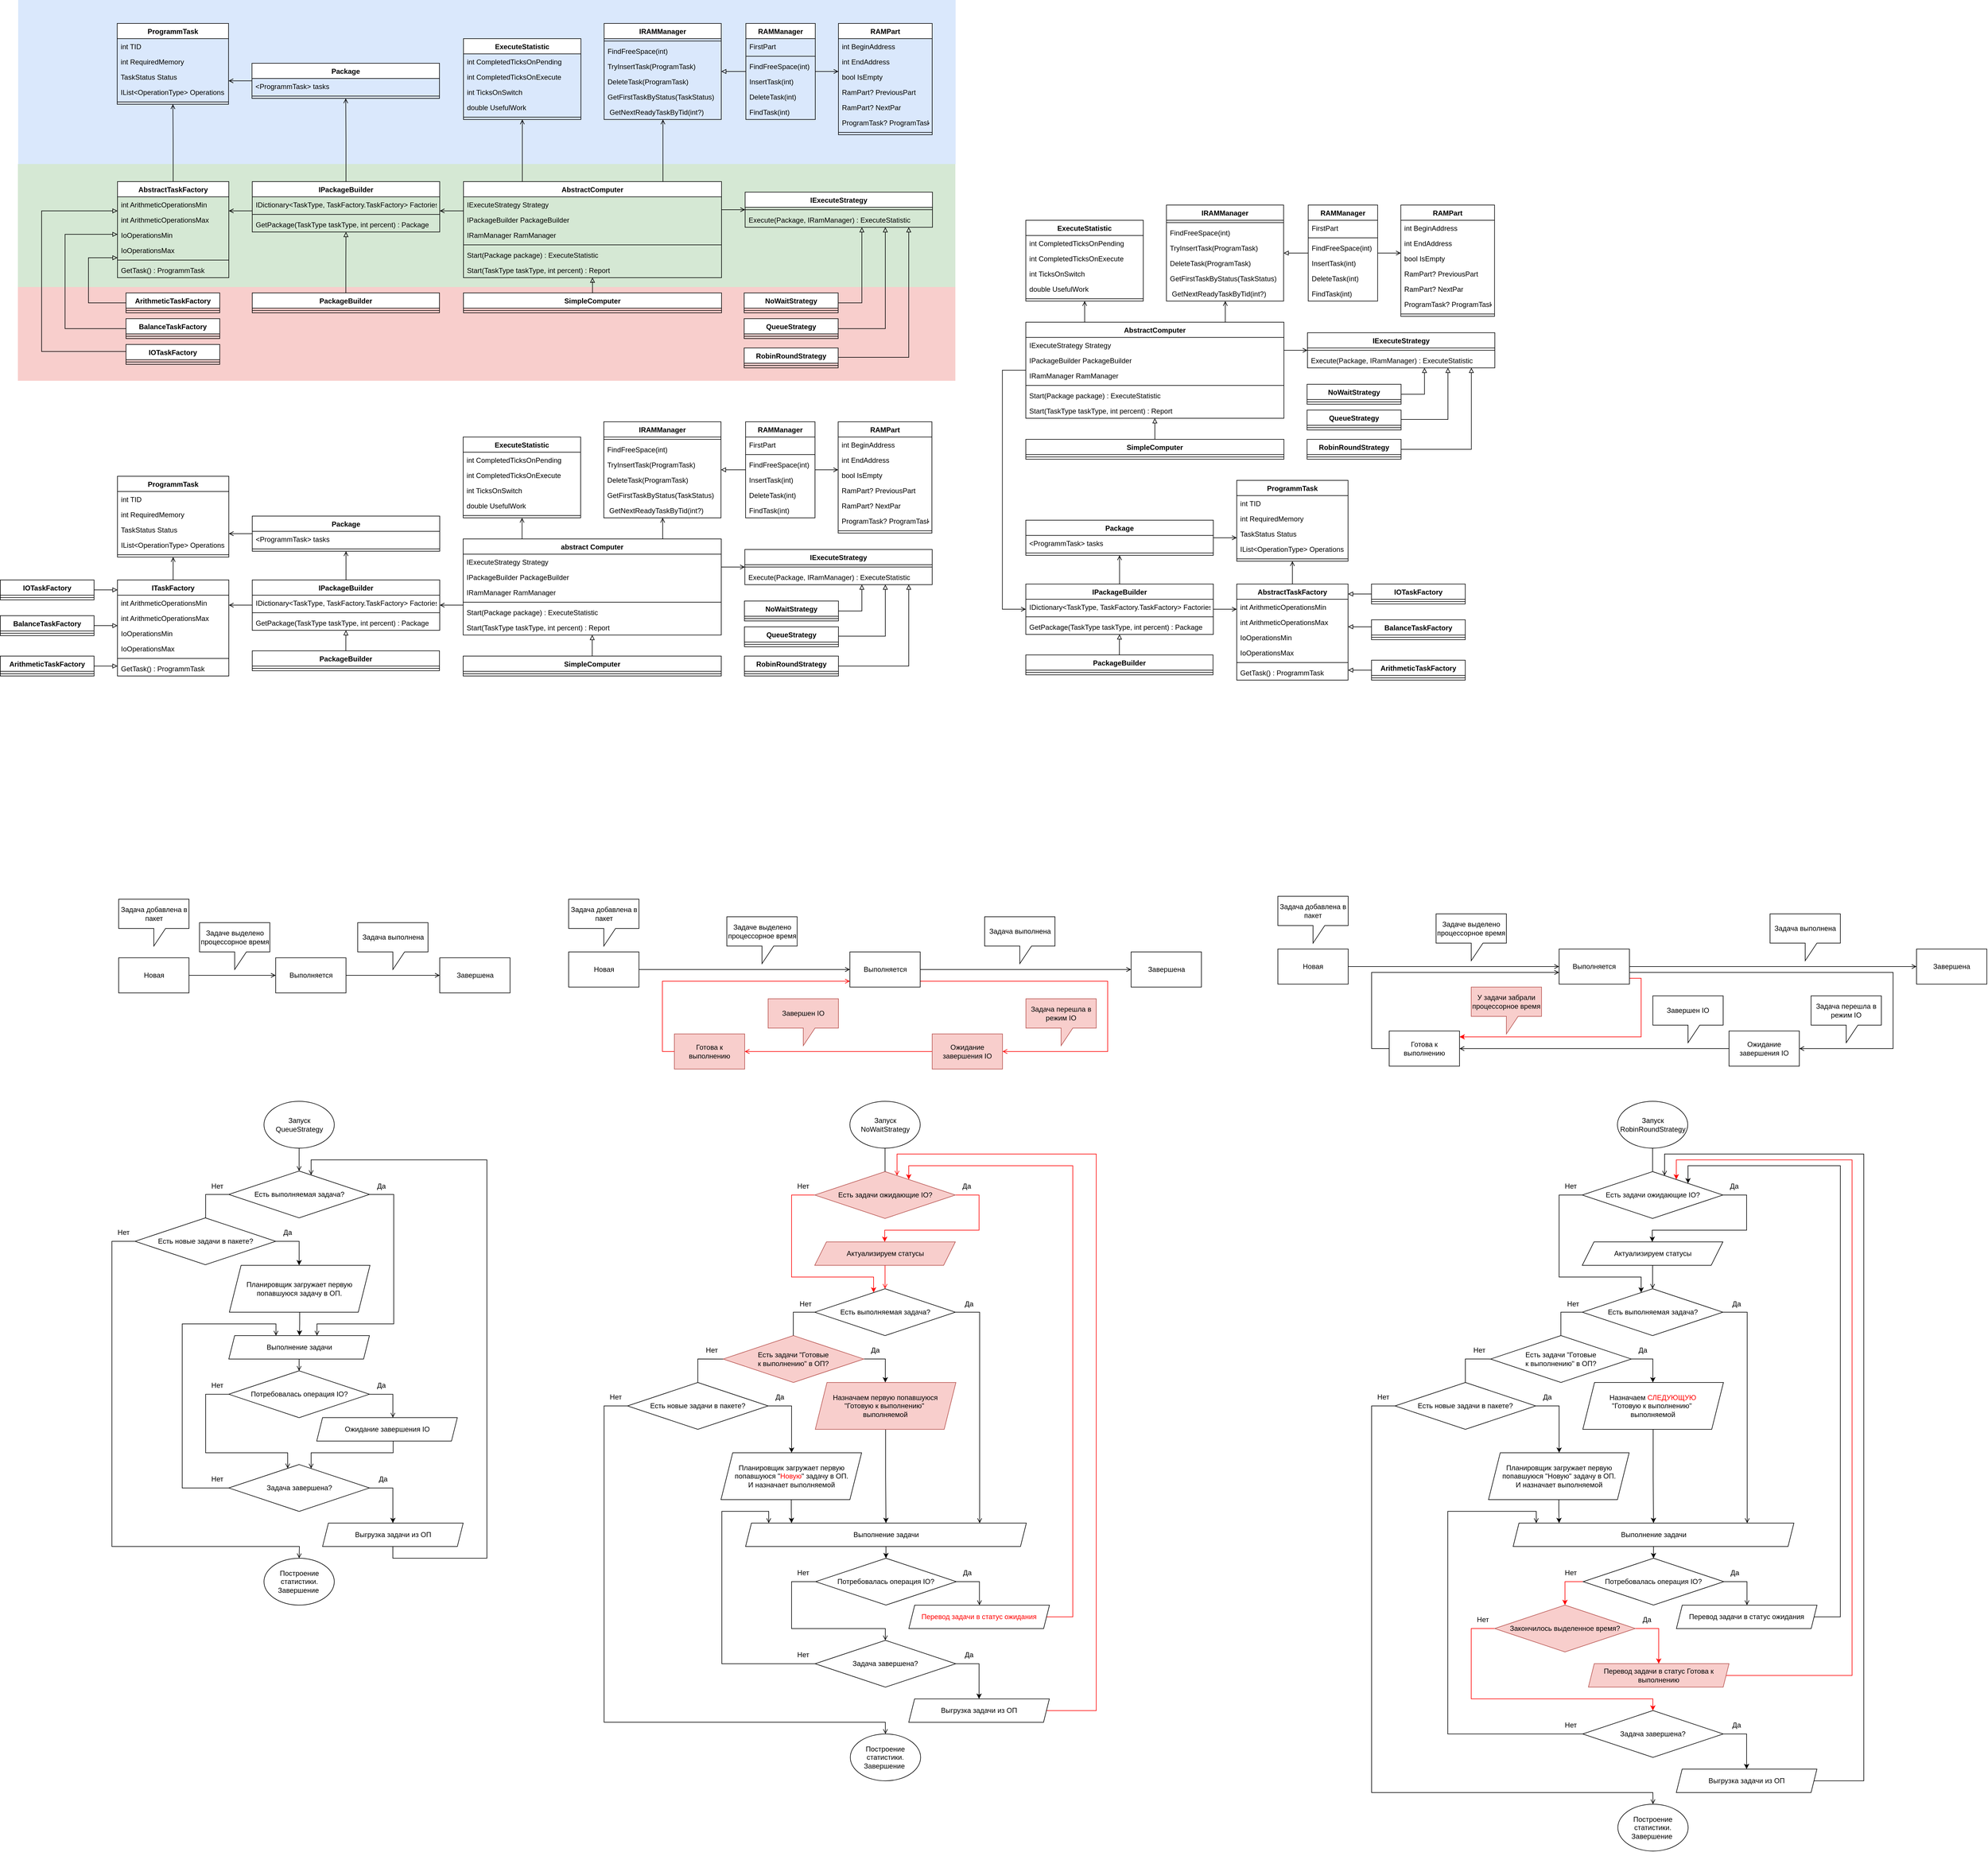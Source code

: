 <mxfile version="15.8.4" type="device"><diagram id="LScdtN_9k71vUXU68Mfh" name="Страница 1"><mxGraphModel dx="5567" dy="4026" grid="1" gridSize="10" guides="1" tooltips="1" connect="1" arrows="1" fold="1" page="1" pageScale="1" pageWidth="827" pageHeight="1169" math="0" shadow="0"><root><mxCell id="0"/><mxCell id="1" parent="0"/><mxCell id="zzOtJcR6W0-FCb1PNmWb-374" value="" style="rounded=0;whiteSpace=wrap;html=1;shadow=0;glass=0;sketch=0;strokeColor=none;fillColor=#f8cecc;" parent="1" vertex="1"><mxGeometry x="-680.47" y="-190" width="1600" height="160" as="geometry"/></mxCell><mxCell id="zzOtJcR6W0-FCb1PNmWb-373" value="" style="rounded=0;whiteSpace=wrap;html=1;shadow=0;glass=0;sketch=0;strokeColor=none;fillColor=#d5e8d4;" parent="1" vertex="1"><mxGeometry x="-680.47" y="-400" width="1600" height="210" as="geometry"/></mxCell><mxCell id="zzOtJcR6W0-FCb1PNmWb-372" value="" style="rounded=0;whiteSpace=wrap;html=1;shadow=0;glass=0;sketch=0;fontColor=#FF0000;strokeColor=none;fillColor=#DAE8FC;" parent="1" vertex="1"><mxGeometry x="-680" y="-680" width="1600" height="280" as="geometry"/></mxCell><mxCell id="hkAFJtGEpTihdQtCURc--25" value="IExecuteStrategy" style="swimlane;fontStyle=1;align=center;verticalAlign=top;childLayout=stackLayout;horizontal=1;startSize=26;horizontalStack=0;resizeParent=1;resizeParentMax=0;resizeLast=0;collapsible=1;marginBottom=0;" parent="1" vertex="1"><mxGeometry x="560.24" y="258" width="319.76" height="60" as="geometry"/></mxCell><mxCell id="hkAFJtGEpTihdQtCURc--27" value="" style="line;strokeWidth=1;fillColor=none;align=left;verticalAlign=middle;spacingTop=-1;spacingLeft=3;spacingRight=3;rotatable=0;labelPosition=right;points=[];portConstraint=eastwest;" parent="hkAFJtGEpTihdQtCURc--25" vertex="1"><mxGeometry y="26" width="319.76" height="8" as="geometry"/></mxCell><mxCell id="hkAFJtGEpTihdQtCURc--28" value="Execute(Package, IRamManager) : ExecuteStatistic" style="text;strokeColor=none;fillColor=none;align=left;verticalAlign=top;spacingLeft=4;spacingRight=4;overflow=hidden;rotatable=0;points=[[0,0.5],[1,0.5]];portConstraint=eastwest;" parent="hkAFJtGEpTihdQtCURc--25" vertex="1"><mxGeometry y="34" width="319.76" height="26" as="geometry"/></mxCell><mxCell id="hkAFJtGEpTihdQtCURc--32" style="edgeStyle=orthogonalEdgeStyle;rounded=0;orthogonalLoop=1;jettySize=auto;html=1;endArrow=block;endFill=0;startArrow=none;" parent="1" source="hkAFJtGEpTihdQtCURc--29" target="hkAFJtGEpTihdQtCURc--25" edge="1"><mxGeometry relative="1" as="geometry"><Array as="points"><mxPoint x="800" y="406"/></Array></mxGeometry></mxCell><mxCell id="hkAFJtGEpTihdQtCURc--29" value="QueueStrategy" style="swimlane;fontStyle=1;align=center;verticalAlign=top;childLayout=stackLayout;horizontal=1;startSize=26;horizontalStack=0;resizeParent=1;resizeParentMax=0;resizeLast=0;collapsible=1;marginBottom=0;" parent="1" vertex="1"><mxGeometry x="559.53" y="390" width="160.47" height="34" as="geometry"/></mxCell><mxCell id="hkAFJtGEpTihdQtCURc--30" value="" style="line;strokeWidth=1;fillColor=none;align=left;verticalAlign=middle;spacingTop=-1;spacingLeft=3;spacingRight=3;rotatable=0;labelPosition=right;points=[];portConstraint=eastwest;" parent="hkAFJtGEpTihdQtCURc--29" vertex="1"><mxGeometry y="26" width="160.47" height="8" as="geometry"/></mxCell><mxCell id="hkAFJtGEpTihdQtCURc--36" value="" style="edgeStyle=orthogonalEdgeStyle;rounded=0;orthogonalLoop=1;jettySize=auto;html=1;endArrow=block;endFill=0;" parent="1" source="hkAFJtGEpTihdQtCURc--33" target="hkAFJtGEpTihdQtCURc--25" edge="1"><mxGeometry relative="1" as="geometry"><Array as="points"><mxPoint x="760" y="363"/></Array></mxGeometry></mxCell><mxCell id="hkAFJtGEpTihdQtCURc--46" style="edgeStyle=orthogonalEdgeStyle;rounded=0;orthogonalLoop=1;jettySize=auto;html=1;endArrow=open;endFill=0;" parent="1" source="hkAFJtGEpTihdQtCURc--39" target="hkAFJtGEpTihdQtCURc--25" edge="1"><mxGeometry relative="1" as="geometry"><mxPoint x="360" y="320" as="sourcePoint"/><Array as="points"><mxPoint x="540" y="288"/><mxPoint x="540" y="288"/></Array></mxGeometry></mxCell><mxCell id="hkAFJtGEpTihdQtCURc--62" style="edgeStyle=orthogonalEdgeStyle;rounded=0;orthogonalLoop=1;jettySize=auto;html=1;endArrow=open;endFill=0;" parent="1" source="hkAFJtGEpTihdQtCURc--39" target="hkAFJtGEpTihdQtCURc--91" edge="1"><mxGeometry relative="1" as="geometry"><mxPoint y="320" as="targetPoint"/><Array as="points"><mxPoint x="70" y="353"/><mxPoint x="70" y="353"/></Array></mxGeometry></mxCell><mxCell id="hkAFJtGEpTihdQtCURc--106" style="edgeStyle=orthogonalEdgeStyle;rounded=0;orthogonalLoop=1;jettySize=auto;html=1;endArrow=open;endFill=0;" parent="1" source="hkAFJtGEpTihdQtCURc--39" target="hkAFJtGEpTihdQtCURc--103" edge="1"><mxGeometry relative="1" as="geometry"><Array as="points"><mxPoint x="180" y="230"/><mxPoint x="180" y="230"/></Array></mxGeometry></mxCell><mxCell id="7bEw1jHUzpPhijpbpj5b-1" style="edgeStyle=orthogonalEdgeStyle;rounded=0;orthogonalLoop=1;jettySize=auto;html=1;endArrow=open;endFill=0;" parent="1" source="hkAFJtGEpTihdQtCURc--39" target="hkAFJtGEpTihdQtCURc--304" edge="1"><mxGeometry relative="1" as="geometry"><Array as="points"><mxPoint x="420" y="230"/><mxPoint x="420" y="230"/></Array></mxGeometry></mxCell><mxCell id="hkAFJtGEpTihdQtCURc--39" value="abstract Computer&#10;" style="swimlane;fontStyle=1;align=center;verticalAlign=top;childLayout=stackLayout;horizontal=1;startSize=26;horizontalStack=0;resizeParent=1;resizeParentMax=0;resizeLast=0;collapsible=1;marginBottom=0;" parent="1" vertex="1"><mxGeometry x="79.53" y="240" width="440.47" height="164" as="geometry"/></mxCell><mxCell id="hkAFJtGEpTihdQtCURc--41" value="IExecuteStrategy Strategy" style="text;strokeColor=none;fillColor=none;align=left;verticalAlign=top;spacingLeft=4;spacingRight=4;overflow=hidden;rotatable=0;points=[[0,0.5],[1,0.5]];portConstraint=eastwest;" parent="hkAFJtGEpTihdQtCURc--39" vertex="1"><mxGeometry y="26" width="440.47" height="26" as="geometry"/></mxCell><mxCell id="7bEw1jHUzpPhijpbpj5b-2" value="IPackageBuilder PackageBuilder " style="text;strokeColor=none;fillColor=none;align=left;verticalAlign=top;spacingLeft=4;spacingRight=4;overflow=hidden;rotatable=0;points=[[0,0.5],[1,0.5]];portConstraint=eastwest;" parent="hkAFJtGEpTihdQtCURc--39" vertex="1"><mxGeometry y="52" width="440.47" height="26" as="geometry"/></mxCell><mxCell id="zzOtJcR6W0-FCb1PNmWb-163" value="IRamManager RamManager" style="text;strokeColor=none;fillColor=none;align=left;verticalAlign=top;spacingLeft=4;spacingRight=4;overflow=hidden;rotatable=0;points=[[0,0.5],[1,0.5]];portConstraint=eastwest;" parent="hkAFJtGEpTihdQtCURc--39" vertex="1"><mxGeometry y="78" width="440.47" height="26" as="geometry"/></mxCell><mxCell id="hkAFJtGEpTihdQtCURc--40" value="" style="line;strokeWidth=1;fillColor=none;align=left;verticalAlign=middle;spacingTop=-1;spacingLeft=3;spacingRight=3;rotatable=0;labelPosition=right;points=[];portConstraint=eastwest;" parent="hkAFJtGEpTihdQtCURc--39" vertex="1"><mxGeometry y="104" width="440.47" height="8" as="geometry"/></mxCell><mxCell id="hkAFJtGEpTihdQtCURc--86" value="Start(Package package) : ExecuteStatistic " style="text;strokeColor=none;fillColor=none;align=left;verticalAlign=top;spacingLeft=4;spacingRight=4;overflow=hidden;rotatable=0;points=[[0,0.5],[1,0.5]];portConstraint=eastwest;" parent="hkAFJtGEpTihdQtCURc--39" vertex="1"><mxGeometry y="112" width="440.47" height="26" as="geometry"/></mxCell><mxCell id="zzOtJcR6W0-FCb1PNmWb-164" value="Start(TaskType taskType, int percent) : Report" style="text;strokeColor=none;fillColor=none;align=left;verticalAlign=top;spacingLeft=4;spacingRight=4;overflow=hidden;rotatable=0;points=[[0,0.5],[1,0.5]];portConstraint=eastwest;" parent="hkAFJtGEpTihdQtCURc--39" vertex="1"><mxGeometry y="138" width="440.47" height="26" as="geometry"/></mxCell><mxCell id="hkAFJtGEpTihdQtCURc--45" value="" style="edgeStyle=orthogonalEdgeStyle;rounded=0;orthogonalLoop=1;jettySize=auto;html=1;endArrow=block;endFill=0;" parent="1" source="hkAFJtGEpTihdQtCURc--42" target="hkAFJtGEpTihdQtCURc--39" edge="1"><mxGeometry relative="1" as="geometry"/></mxCell><mxCell id="hkAFJtGEpTihdQtCURc--42" value="SimpleComputer&#10;" style="swimlane;fontStyle=1;align=center;verticalAlign=top;childLayout=stackLayout;horizontal=1;startSize=26;horizontalStack=0;resizeParent=1;resizeParentMax=0;resizeLast=0;collapsible=1;marginBottom=0;" parent="1" vertex="1"><mxGeometry x="79.53" y="440" width="440.47" height="34" as="geometry"/></mxCell><mxCell id="hkAFJtGEpTihdQtCURc--43" value="" style="line;strokeWidth=1;fillColor=none;align=left;verticalAlign=middle;spacingTop=-1;spacingLeft=3;spacingRight=3;rotatable=0;labelPosition=right;points=[];portConstraint=eastwest;" parent="hkAFJtGEpTihdQtCURc--42" vertex="1"><mxGeometry y="26" width="440.47" height="8" as="geometry"/></mxCell><mxCell id="hkAFJtGEpTihdQtCURc--83" style="edgeStyle=orthogonalEdgeStyle;rounded=0;orthogonalLoop=1;jettySize=auto;html=1;endArrow=open;endFill=0;" parent="1" source="hkAFJtGEpTihdQtCURc--47" target="hkAFJtGEpTihdQtCURc--79" edge="1"><mxGeometry relative="1" as="geometry"/></mxCell><mxCell id="hkAFJtGEpTihdQtCURc--47" value="ITaskFactory" style="swimlane;fontStyle=1;align=center;verticalAlign=top;childLayout=stackLayout;horizontal=1;startSize=26;horizontalStack=0;resizeParent=1;resizeParentMax=0;resizeLast=0;collapsible=1;marginBottom=0;" parent="1" vertex="1"><mxGeometry x="-510.47" y="310" width="190" height="164" as="geometry"/></mxCell><mxCell id="zzOtJcR6W0-FCb1PNmWb-165" value="int ArithmeticOperationsMin" style="text;strokeColor=none;fillColor=none;align=left;verticalAlign=top;spacingLeft=4;spacingRight=4;overflow=hidden;rotatable=0;points=[[0,0.5],[1,0.5]];portConstraint=eastwest;" parent="hkAFJtGEpTihdQtCURc--47" vertex="1"><mxGeometry y="26" width="190" height="26" as="geometry"/></mxCell><mxCell id="zzOtJcR6W0-FCb1PNmWb-166" value="int ArithmeticOperationsMax" style="text;strokeColor=none;fillColor=none;align=left;verticalAlign=top;spacingLeft=4;spacingRight=4;overflow=hidden;rotatable=0;points=[[0,0.5],[1,0.5]];portConstraint=eastwest;" parent="hkAFJtGEpTihdQtCURc--47" vertex="1"><mxGeometry y="52" width="190" height="26" as="geometry"/></mxCell><mxCell id="zzOtJcR6W0-FCb1PNmWb-168" value="IoOperationsMin" style="text;strokeColor=none;fillColor=none;align=left;verticalAlign=top;spacingLeft=4;spacingRight=4;overflow=hidden;rotatable=0;points=[[0,0.5],[1,0.5]];portConstraint=eastwest;" parent="hkAFJtGEpTihdQtCURc--47" vertex="1"><mxGeometry y="78" width="190" height="26" as="geometry"/></mxCell><mxCell id="zzOtJcR6W0-FCb1PNmWb-167" value="IoOperationsMax" style="text;strokeColor=none;fillColor=none;align=left;verticalAlign=top;spacingLeft=4;spacingRight=4;overflow=hidden;rotatable=0;points=[[0,0.5],[1,0.5]];portConstraint=eastwest;" parent="hkAFJtGEpTihdQtCURc--47" vertex="1"><mxGeometry y="104" width="190" height="26" as="geometry"/></mxCell><mxCell id="hkAFJtGEpTihdQtCURc--48" value="" style="line;strokeWidth=1;fillColor=none;align=left;verticalAlign=middle;spacingTop=-1;spacingLeft=3;spacingRight=3;rotatable=0;labelPosition=right;points=[];portConstraint=eastwest;" parent="hkAFJtGEpTihdQtCURc--47" vertex="1"><mxGeometry y="130" width="190" height="8" as="geometry"/></mxCell><mxCell id="hkAFJtGEpTihdQtCURc--49" value="GetTask() : ProgrammTask" style="text;strokeColor=none;fillColor=none;align=left;verticalAlign=top;spacingLeft=4;spacingRight=4;overflow=hidden;rotatable=0;points=[[0,0.5],[1,0.5]];portConstraint=eastwest;" parent="hkAFJtGEpTihdQtCURc--47" vertex="1"><mxGeometry y="138" width="190" height="26" as="geometry"/></mxCell><mxCell id="hkAFJtGEpTihdQtCURc--59" style="edgeStyle=orthogonalEdgeStyle;rounded=0;orthogonalLoop=1;jettySize=auto;html=1;endArrow=block;endFill=0;" parent="1" source="hkAFJtGEpTihdQtCURc--50" target="hkAFJtGEpTihdQtCURc--47" edge="1"><mxGeometry relative="1" as="geometry"><Array as="points"><mxPoint x="-520.47" y="457"/><mxPoint x="-520.47" y="457"/></Array></mxGeometry></mxCell><mxCell id="hkAFJtGEpTihdQtCURc--50" value="ArithmeticTaskFactory" style="swimlane;fontStyle=1;align=center;verticalAlign=top;childLayout=stackLayout;horizontal=1;startSize=26;horizontalStack=0;resizeParent=1;resizeParentMax=0;resizeLast=0;collapsible=1;marginBottom=0;" parent="1" vertex="1"><mxGeometry x="-710.47" y="440" width="160" height="34" as="geometry"/></mxCell><mxCell id="hkAFJtGEpTihdQtCURc--51" value="" style="line;strokeWidth=1;fillColor=none;align=left;verticalAlign=middle;spacingTop=-1;spacingLeft=3;spacingRight=3;rotatable=0;labelPosition=right;points=[];portConstraint=eastwest;" parent="hkAFJtGEpTihdQtCURc--50" vertex="1"><mxGeometry y="26" width="160" height="8" as="geometry"/></mxCell><mxCell id="hkAFJtGEpTihdQtCURc--60" style="edgeStyle=orthogonalEdgeStyle;rounded=0;orthogonalLoop=1;jettySize=auto;html=1;endArrow=block;endFill=0;" parent="1" source="hkAFJtGEpTihdQtCURc--53" target="hkAFJtGEpTihdQtCURc--47" edge="1"><mxGeometry relative="1" as="geometry"><Array as="points"><mxPoint x="-520.47" y="327"/><mxPoint x="-520.47" y="327"/></Array></mxGeometry></mxCell><mxCell id="hkAFJtGEpTihdQtCURc--53" value="IOTaskFactory" style="swimlane;fontStyle=1;align=center;verticalAlign=top;childLayout=stackLayout;horizontal=1;startSize=26;horizontalStack=0;resizeParent=1;resizeParentMax=0;resizeLast=0;collapsible=1;marginBottom=0;" parent="1" vertex="1"><mxGeometry x="-710.47" y="310" width="160" height="34" as="geometry"/></mxCell><mxCell id="hkAFJtGEpTihdQtCURc--54" value="" style="line;strokeWidth=1;fillColor=none;align=left;verticalAlign=middle;spacingTop=-1;spacingLeft=3;spacingRight=3;rotatable=0;labelPosition=right;points=[];portConstraint=eastwest;" parent="hkAFJtGEpTihdQtCURc--53" vertex="1"><mxGeometry y="26" width="160" height="8" as="geometry"/></mxCell><mxCell id="hkAFJtGEpTihdQtCURc--61" style="edgeStyle=orthogonalEdgeStyle;rounded=0;orthogonalLoop=1;jettySize=auto;html=1;endArrow=block;endFill=0;" parent="1" source="hkAFJtGEpTihdQtCURc--56" target="hkAFJtGEpTihdQtCURc--47" edge="1"><mxGeometry relative="1" as="geometry"><mxPoint x="-310.47" y="411" as="sourcePoint"/><Array as="points"><mxPoint x="-640.47" y="373"/></Array></mxGeometry></mxCell><mxCell id="hkAFJtGEpTihdQtCURc--56" value="BalanceTaskFactory" style="swimlane;fontStyle=1;align=center;verticalAlign=top;childLayout=stackLayout;horizontal=1;startSize=26;horizontalStack=0;resizeParent=1;resizeParentMax=0;resizeLast=0;collapsible=1;marginBottom=0;" parent="1" vertex="1"><mxGeometry x="-710.47" y="371" width="160" height="34" as="geometry"/></mxCell><mxCell id="hkAFJtGEpTihdQtCURc--57" value="" style="line;strokeWidth=1;fillColor=none;align=left;verticalAlign=middle;spacingTop=-1;spacingLeft=3;spacingRight=3;rotatable=0;labelPosition=right;points=[];portConstraint=eastwest;" parent="hkAFJtGEpTihdQtCURc--56" vertex="1"><mxGeometry y="26" width="160" height="8" as="geometry"/></mxCell><mxCell id="hkAFJtGEpTihdQtCURc--79" value="ProgrammTask" style="swimlane;fontStyle=1;align=center;verticalAlign=top;childLayout=stackLayout;horizontal=1;startSize=26;horizontalStack=0;resizeParent=1;resizeParentMax=0;resizeLast=0;collapsible=1;marginBottom=0;" parent="1" vertex="1"><mxGeometry x="-510.47" y="133" width="190" height="138" as="geometry"/></mxCell><mxCell id="zzOtJcR6W0-FCb1PNmWb-169" value="int TID" style="text;strokeColor=none;fillColor=none;align=left;verticalAlign=top;spacingLeft=4;spacingRight=4;overflow=hidden;rotatable=0;points=[[0,0.5],[1,0.5]];portConstraint=eastwest;" parent="hkAFJtGEpTihdQtCURc--79" vertex="1"><mxGeometry y="26" width="190" height="26" as="geometry"/></mxCell><mxCell id="zzOtJcR6W0-FCb1PNmWb-173" value="int RequiredMemory" style="text;strokeColor=none;fillColor=none;align=left;verticalAlign=top;spacingLeft=4;spacingRight=4;overflow=hidden;rotatable=0;points=[[0,0.5],[1,0.5]];portConstraint=eastwest;" parent="hkAFJtGEpTihdQtCURc--79" vertex="1"><mxGeometry y="52" width="190" height="26" as="geometry"/></mxCell><mxCell id="zzOtJcR6W0-FCb1PNmWb-176" value="TaskStatus Status" style="text;strokeColor=none;fillColor=none;align=left;verticalAlign=top;spacingLeft=4;spacingRight=4;overflow=hidden;rotatable=0;points=[[0,0.5],[1,0.5]];portConstraint=eastwest;" parent="hkAFJtGEpTihdQtCURc--79" vertex="1"><mxGeometry y="78" width="190" height="26" as="geometry"/></mxCell><mxCell id="zzOtJcR6W0-FCb1PNmWb-177" value="IList&lt;OperationType&gt; Operations" style="text;strokeColor=none;fillColor=none;align=left;verticalAlign=top;spacingLeft=4;spacingRight=4;overflow=hidden;rotatable=0;points=[[0,0.5],[1,0.5]];portConstraint=eastwest;" parent="hkAFJtGEpTihdQtCURc--79" vertex="1"><mxGeometry y="104" width="190" height="26" as="geometry"/></mxCell><mxCell id="hkAFJtGEpTihdQtCURc--81" value="" style="line;strokeWidth=1;fillColor=none;align=left;verticalAlign=middle;spacingTop=-1;spacingLeft=3;spacingRight=3;rotatable=0;labelPosition=right;points=[];portConstraint=eastwest;" parent="hkAFJtGEpTihdQtCURc--79" vertex="1"><mxGeometry y="130" width="190" height="8" as="geometry"/></mxCell><mxCell id="hkAFJtGEpTihdQtCURc--101" style="edgeStyle=orthogonalEdgeStyle;rounded=0;orthogonalLoop=1;jettySize=auto;html=1;endArrow=open;endFill=0;" parent="1" source="hkAFJtGEpTihdQtCURc--88" target="hkAFJtGEpTihdQtCURc--79" edge="1"><mxGeometry relative="1" as="geometry"><Array as="points"><mxPoint x="-370.47" y="231"/></Array></mxGeometry></mxCell><mxCell id="hkAFJtGEpTihdQtCURc--88" value="Package" style="swimlane;fontStyle=1;align=center;verticalAlign=top;childLayout=stackLayout;horizontal=1;startSize=26;horizontalStack=0;resizeParent=1;resizeParentMax=0;resizeLast=0;collapsible=1;marginBottom=0;" parent="1" vertex="1"><mxGeometry x="-280.47" y="201" width="320" height="60" as="geometry"/></mxCell><mxCell id="hkAFJtGEpTihdQtCURc--89" value="&lt;ProgrammTask&gt; tasks" style="text;strokeColor=none;fillColor=none;align=left;verticalAlign=top;spacingLeft=4;spacingRight=4;overflow=hidden;rotatable=0;points=[[0,0.5],[1,0.5]];portConstraint=eastwest;" parent="hkAFJtGEpTihdQtCURc--88" vertex="1"><mxGeometry y="26" width="320" height="26" as="geometry"/></mxCell><mxCell id="hkAFJtGEpTihdQtCURc--90" value="" style="line;strokeWidth=1;fillColor=none;align=left;verticalAlign=middle;spacingTop=-1;spacingLeft=3;spacingRight=3;rotatable=0;labelPosition=right;points=[];portConstraint=eastwest;" parent="hkAFJtGEpTihdQtCURc--88" vertex="1"><mxGeometry y="52" width="320" height="8" as="geometry"/></mxCell><mxCell id="hkAFJtGEpTihdQtCURc--95" style="edgeStyle=orthogonalEdgeStyle;rounded=0;orthogonalLoop=1;jettySize=auto;html=1;endArrow=open;endFill=0;" parent="1" source="hkAFJtGEpTihdQtCURc--91" target="hkAFJtGEpTihdQtCURc--47" edge="1"><mxGeometry relative="1" as="geometry"><mxPoint x="-190.47" y="351" as="sourcePoint"/><mxPoint x="-310.47" y="353" as="targetPoint"/><Array as="points"><mxPoint x="-320.47" y="353"/><mxPoint x="-320.47" y="353"/></Array></mxGeometry></mxCell><mxCell id="hkAFJtGEpTihdQtCURc--100" style="edgeStyle=orthogonalEdgeStyle;rounded=0;orthogonalLoop=1;jettySize=auto;html=1;endArrow=open;endFill=0;" parent="1" source="hkAFJtGEpTihdQtCURc--91" target="hkAFJtGEpTihdQtCURc--88" edge="1"><mxGeometry relative="1" as="geometry"/></mxCell><mxCell id="hkAFJtGEpTihdQtCURc--91" value="IPackageBuilder" style="swimlane;fontStyle=1;align=center;verticalAlign=top;childLayout=stackLayout;horizontal=1;startSize=26;horizontalStack=0;resizeParent=1;resizeParentMax=0;resizeLast=0;collapsible=1;marginBottom=0;" parent="1" vertex="1"><mxGeometry x="-280.47" y="310" width="320" height="86" as="geometry"/></mxCell><mxCell id="hkAFJtGEpTihdQtCURc--102" value="IDictionary&lt;TaskType, TaskFactory.TaskFactory&gt; Factories" style="text;strokeColor=none;fillColor=none;align=left;verticalAlign=top;spacingLeft=4;spacingRight=4;overflow=hidden;rotatable=0;points=[[0,0.5],[1,0.5]];portConstraint=eastwest;" parent="hkAFJtGEpTihdQtCURc--91" vertex="1"><mxGeometry y="26" width="320" height="26" as="geometry"/></mxCell><mxCell id="hkAFJtGEpTihdQtCURc--93" value="" style="line;strokeWidth=1;fillColor=none;align=left;verticalAlign=middle;spacingTop=-1;spacingLeft=3;spacingRight=3;rotatable=0;labelPosition=right;points=[];portConstraint=eastwest;" parent="hkAFJtGEpTihdQtCURc--91" vertex="1"><mxGeometry y="52" width="320" height="8" as="geometry"/></mxCell><mxCell id="hkAFJtGEpTihdQtCURc--94" value="GetPackage(TaskType taskType, int percent) : Package" style="text;strokeColor=none;fillColor=none;align=left;verticalAlign=top;spacingLeft=4;spacingRight=4;overflow=hidden;rotatable=0;points=[[0,0.5],[1,0.5]];portConstraint=eastwest;" parent="hkAFJtGEpTihdQtCURc--91" vertex="1"><mxGeometry y="60" width="320" height="26" as="geometry"/></mxCell><mxCell id="hkAFJtGEpTihdQtCURc--99" style="edgeStyle=orthogonalEdgeStyle;rounded=0;orthogonalLoop=1;jettySize=auto;html=1;endArrow=block;endFill=0;" parent="1" source="hkAFJtGEpTihdQtCURc--96" target="hkAFJtGEpTihdQtCURc--91" edge="1"><mxGeometry relative="1" as="geometry"/></mxCell><mxCell id="hkAFJtGEpTihdQtCURc--96" value="PackageBuilder" style="swimlane;fontStyle=1;align=center;verticalAlign=top;childLayout=stackLayout;horizontal=1;startSize=26;horizontalStack=0;resizeParent=1;resizeParentMax=0;resizeLast=0;collapsible=1;marginBottom=0;" parent="1" vertex="1"><mxGeometry x="-280.47" y="431" width="319.53" height="34" as="geometry"/></mxCell><mxCell id="hkAFJtGEpTihdQtCURc--97" value="" style="line;strokeWidth=1;fillColor=none;align=left;verticalAlign=middle;spacingTop=-1;spacingLeft=3;spacingRight=3;rotatable=0;labelPosition=right;points=[];portConstraint=eastwest;" parent="hkAFJtGEpTihdQtCURc--96" vertex="1"><mxGeometry y="26" width="319.53" height="8" as="geometry"/></mxCell><mxCell id="hkAFJtGEpTihdQtCURc--103" value="ExecuteStatistic" style="swimlane;fontStyle=1;align=center;verticalAlign=top;childLayout=stackLayout;horizontal=1;startSize=26;horizontalStack=0;resizeParent=1;resizeParentMax=0;resizeLast=0;collapsible=1;marginBottom=0;" parent="1" vertex="1"><mxGeometry x="79.53" y="66" width="200.47" height="138" as="geometry"/></mxCell><mxCell id="zzOtJcR6W0-FCb1PNmWb-180" value="int CompletedTicksOnPending" style="text;strokeColor=none;fillColor=none;align=left;verticalAlign=top;spacingLeft=4;spacingRight=4;overflow=hidden;rotatable=0;points=[[0,0.5],[1,0.5]];portConstraint=eastwest;" parent="hkAFJtGEpTihdQtCURc--103" vertex="1"><mxGeometry y="26" width="200.47" height="26" as="geometry"/></mxCell><mxCell id="zzOtJcR6W0-FCb1PNmWb-181" value="int CompletedTicksOnExecute" style="text;strokeColor=none;fillColor=none;align=left;verticalAlign=top;spacingLeft=4;spacingRight=4;overflow=hidden;rotatable=0;points=[[0,0.5],[1,0.5]];portConstraint=eastwest;" parent="hkAFJtGEpTihdQtCURc--103" vertex="1"><mxGeometry y="52" width="200.47" height="26" as="geometry"/></mxCell><mxCell id="zzOtJcR6W0-FCb1PNmWb-182" value="int TicksOnSwitch" style="text;strokeColor=none;fillColor=none;align=left;verticalAlign=top;spacingLeft=4;spacingRight=4;overflow=hidden;rotatable=0;points=[[0,0.5],[1,0.5]];portConstraint=eastwest;" parent="hkAFJtGEpTihdQtCURc--103" vertex="1"><mxGeometry y="78" width="200.47" height="26" as="geometry"/></mxCell><mxCell id="zzOtJcR6W0-FCb1PNmWb-179" value="double UsefulWork" style="text;strokeColor=none;fillColor=none;align=left;verticalAlign=top;spacingLeft=4;spacingRight=4;overflow=hidden;rotatable=0;points=[[0,0.5],[1,0.5]];portConstraint=eastwest;" parent="hkAFJtGEpTihdQtCURc--103" vertex="1"><mxGeometry y="104" width="200.47" height="26" as="geometry"/></mxCell><mxCell id="hkAFJtGEpTihdQtCURc--105" value="" style="line;strokeWidth=1;fillColor=none;align=left;verticalAlign=middle;spacingTop=-1;spacingLeft=3;spacingRight=3;rotatable=0;labelPosition=right;points=[];portConstraint=eastwest;" parent="hkAFJtGEpTihdQtCURc--103" vertex="1"><mxGeometry y="130" width="200.47" height="8" as="geometry"/></mxCell><mxCell id="hkAFJtGEpTihdQtCURc--111" style="edgeStyle=orthogonalEdgeStyle;rounded=0;orthogonalLoop=1;jettySize=auto;html=1;endArrow=open;endFill=0;" parent="1" source="hkAFJtGEpTihdQtCURc--108" target="hkAFJtGEpTihdQtCURc--113" edge="1"><mxGeometry relative="1" as="geometry"/></mxCell><mxCell id="hkAFJtGEpTihdQtCURc--108" value="Новая" style="rounded=0;whiteSpace=wrap;html=1;" parent="1" vertex="1"><mxGeometry x="-508.47" y="955" width="120" height="60" as="geometry"/></mxCell><mxCell id="hkAFJtGEpTihdQtCURc--109" value="Задача добавлена в пакет" style="shape=callout;whiteSpace=wrap;html=1;perimeter=calloutPerimeter;" parent="1" vertex="1"><mxGeometry x="-508.47" y="855" width="120" height="80" as="geometry"/></mxCell><mxCell id="hkAFJtGEpTihdQtCURc--117" style="edgeStyle=orthogonalEdgeStyle;rounded=0;orthogonalLoop=1;jettySize=auto;html=1;endArrow=open;endFill=0;" parent="1" source="hkAFJtGEpTihdQtCURc--113" target="hkAFJtGEpTihdQtCURc--116" edge="1"><mxGeometry relative="1" as="geometry"/></mxCell><mxCell id="hkAFJtGEpTihdQtCURc--113" value="Выполняется" style="rounded=0;whiteSpace=wrap;html=1;" parent="1" vertex="1"><mxGeometry x="-240.47" y="955" width="120" height="60" as="geometry"/></mxCell><mxCell id="hkAFJtGEpTihdQtCURc--115" value="Задаче выделено процессорное время" style="shape=callout;whiteSpace=wrap;html=1;perimeter=calloutPerimeter;" parent="1" vertex="1"><mxGeometry x="-370.47" y="895" width="120" height="80" as="geometry"/></mxCell><mxCell id="hkAFJtGEpTihdQtCURc--116" value="Завершена" style="rounded=0;whiteSpace=wrap;html=1;" parent="1" vertex="1"><mxGeometry x="39.53" y="955" width="120" height="60" as="geometry"/></mxCell><mxCell id="hkAFJtGEpTihdQtCURc--118" value="Задача выполнена" style="shape=callout;whiteSpace=wrap;html=1;perimeter=calloutPerimeter;" parent="1" vertex="1"><mxGeometry x="-100.47" y="895" width="120" height="80" as="geometry"/></mxCell><mxCell id="hkAFJtGEpTihdQtCURc--213" style="edgeStyle=orthogonalEdgeStyle;rounded=0;orthogonalLoop=1;jettySize=auto;html=1;endArrow=open;endFill=0;" parent="1" source="hkAFJtGEpTihdQtCURc--214" target="hkAFJtGEpTihdQtCURc--221" edge="1"><mxGeometry relative="1" as="geometry"/></mxCell><mxCell id="hkAFJtGEpTihdQtCURc--214" value="Новая" style="rounded=0;whiteSpace=wrap;html=1;" parent="1" vertex="1"><mxGeometry x="259.53" y="945" width="120" height="60" as="geometry"/></mxCell><mxCell id="hkAFJtGEpTihdQtCURc--215" value="Задача добавлена в пакет" style="shape=callout;whiteSpace=wrap;html=1;perimeter=calloutPerimeter;" parent="1" vertex="1"><mxGeometry x="259.53" y="855" width="120" height="80" as="geometry"/></mxCell><mxCell id="hkAFJtGEpTihdQtCURc--216" style="edgeStyle=orthogonalEdgeStyle;rounded=0;orthogonalLoop=1;jettySize=auto;html=1;endArrow=open;endFill=0;strokeColor=#FF0000;" parent="1" source="hkAFJtGEpTihdQtCURc--217" target="hkAFJtGEpTihdQtCURc--221" edge="1"><mxGeometry relative="1" as="geometry"><mxPoint x="739.53" y="1025.019" as="targetPoint"/><Array as="points"><mxPoint x="419.53" y="1115"/><mxPoint x="419.53" y="995"/></Array></mxGeometry></mxCell><mxCell id="hkAFJtGEpTihdQtCURc--217" value="Готова к выполнению" style="rounded=0;whiteSpace=wrap;html=1;fillColor=#f8cecc;strokeColor=#b85450;" parent="1" vertex="1"><mxGeometry x="440" y="1085" width="120" height="60" as="geometry"/></mxCell><mxCell id="hkAFJtGEpTihdQtCURc--219" style="edgeStyle=orthogonalEdgeStyle;rounded=0;orthogonalLoop=1;jettySize=auto;html=1;endArrow=open;endFill=0;" parent="1" source="hkAFJtGEpTihdQtCURc--221" target="hkAFJtGEpTihdQtCURc--223" edge="1"><mxGeometry relative="1" as="geometry"/></mxCell><mxCell id="hkAFJtGEpTihdQtCURc--220" style="edgeStyle=orthogonalEdgeStyle;rounded=0;orthogonalLoop=1;jettySize=auto;html=1;endArrow=open;endFill=0;strokeColor=#FF0000;" parent="1" source="hkAFJtGEpTihdQtCURc--221" target="hkAFJtGEpTihdQtCURc--226" edge="1"><mxGeometry relative="1" as="geometry"><Array as="points"><mxPoint x="1179.53" y="995"/><mxPoint x="1179.53" y="1115"/></Array><mxPoint x="859.53" y="1025.019" as="sourcePoint"/></mxGeometry></mxCell><mxCell id="hkAFJtGEpTihdQtCURc--221" value="Выполняется" style="rounded=0;whiteSpace=wrap;html=1;" parent="1" vertex="1"><mxGeometry x="739.53" y="945" width="120" height="60" as="geometry"/></mxCell><mxCell id="hkAFJtGEpTihdQtCURc--222" value="Задаче выделено процессорное время" style="shape=callout;whiteSpace=wrap;html=1;perimeter=calloutPerimeter;" parent="1" vertex="1"><mxGeometry x="529.53" y="885" width="120" height="80" as="geometry"/></mxCell><mxCell id="hkAFJtGEpTihdQtCURc--223" value="Завершена" style="rounded=0;whiteSpace=wrap;html=1;" parent="1" vertex="1"><mxGeometry x="1219.53" y="945" width="120" height="60" as="geometry"/></mxCell><mxCell id="hkAFJtGEpTihdQtCURc--224" value="Задача выполнена" style="shape=callout;whiteSpace=wrap;html=1;perimeter=calloutPerimeter;" parent="1" vertex="1"><mxGeometry x="969.53" y="885" width="120" height="80" as="geometry"/></mxCell><mxCell id="hkAFJtGEpTihdQtCURc--225" style="edgeStyle=orthogonalEdgeStyle;rounded=0;orthogonalLoop=1;jettySize=auto;html=1;endArrow=open;endFill=0;strokeColor=#FF0000;" parent="1" source="hkAFJtGEpTihdQtCURc--226" target="hkAFJtGEpTihdQtCURc--217" edge="1"><mxGeometry relative="1" as="geometry"><mxPoint x="374.53" y="1184.99" as="targetPoint"/><Array as="points"><mxPoint x="729.53" y="1115"/><mxPoint x="729.53" y="1115"/></Array></mxGeometry></mxCell><mxCell id="hkAFJtGEpTihdQtCURc--226" value="Ожидание завершения IO" style="rounded=0;whiteSpace=wrap;html=1;fillColor=#f8cecc;strokeColor=#b85450;" parent="1" vertex="1"><mxGeometry x="880" y="1084.99" width="120" height="60" as="geometry"/></mxCell><mxCell id="hkAFJtGEpTihdQtCURc--227" value="Задача перешла в режим IO" style="shape=callout;whiteSpace=wrap;html=1;perimeter=calloutPerimeter;fillColor=#f8cecc;strokeColor=#b85450;size=30;position=0.5;" parent="1" vertex="1"><mxGeometry x="1040" y="1025" width="120" height="80" as="geometry"/></mxCell><mxCell id="hkAFJtGEpTihdQtCURc--228" value="Завершен IO" style="shape=callout;whiteSpace=wrap;html=1;perimeter=calloutPerimeter;fillColor=#f8cecc;strokeColor=#b85450;" parent="1" vertex="1"><mxGeometry x="600" y="1025" width="120" height="80" as="geometry"/></mxCell><mxCell id="hkAFJtGEpTihdQtCURc--237" style="edgeStyle=orthogonalEdgeStyle;rounded=0;orthogonalLoop=1;jettySize=auto;html=1;fontColor=#FF0000;endArrow=block;endFill=0;strokeColor=#000000;" parent="1" source="hkAFJtGEpTihdQtCURc--234" target="hkAFJtGEpTihdQtCURc--25" edge="1"><mxGeometry relative="1" as="geometry"><Array as="points"><mxPoint x="840" y="457"/></Array></mxGeometry></mxCell><mxCell id="hkAFJtGEpTihdQtCURc--234" value="RobinRoundStrategy" style="swimlane;fontStyle=1;align=center;verticalAlign=top;childLayout=stackLayout;horizontal=1;startSize=26;horizontalStack=0;resizeParent=1;resizeParentMax=0;resizeLast=0;collapsible=1;marginBottom=0;" parent="1" vertex="1"><mxGeometry x="559.53" y="440" width="160.47" height="34" as="geometry"/></mxCell><mxCell id="hkAFJtGEpTihdQtCURc--235" value="" style="line;strokeWidth=1;fillColor=none;align=left;verticalAlign=middle;spacingTop=-1;spacingLeft=3;spacingRight=3;rotatable=0;labelPosition=right;points=[];portConstraint=eastwest;" parent="hkAFJtGEpTihdQtCURc--234" vertex="1"><mxGeometry y="26" width="160.47" height="8" as="geometry"/></mxCell><mxCell id="hkAFJtGEpTihdQtCURc--294" style="edgeStyle=orthogonalEdgeStyle;rounded=0;orthogonalLoop=1;jettySize=auto;html=1;fontColor=#FF0000;endArrow=open;endFill=0;strokeColor=#FF0000;fillColor=#f8cecc;" parent="1" edge="1"><mxGeometry relative="1" as="geometry"><Array as="points"><mxPoint x="3060" y="1975"/></Array><mxPoint x="3019.751" y="1974.857" as="sourcePoint"/></mxGeometry></mxCell><mxCell id="hkAFJtGEpTihdQtCURc--297" value="RAMPart" style="swimlane;fontStyle=1;align=center;verticalAlign=top;childLayout=stackLayout;horizontal=1;startSize=26;horizontalStack=0;resizeParent=1;resizeParentMax=0;resizeLast=0;collapsible=1;marginBottom=0;" parent="1" vertex="1"><mxGeometry x="719.53" y="40" width="160" height="190" as="geometry"/></mxCell><mxCell id="hkAFJtGEpTihdQtCURc--298" value="int BeginAddress" style="text;strokeColor=none;fillColor=none;align=left;verticalAlign=top;spacingLeft=4;spacingRight=4;overflow=hidden;rotatable=0;points=[[0,0.5],[1,0.5]];portConstraint=eastwest;" parent="hkAFJtGEpTihdQtCURc--297" vertex="1"><mxGeometry y="26" width="160" height="26" as="geometry"/></mxCell><mxCell id="hkAFJtGEpTihdQtCURc--300" value="int EndAddress" style="text;strokeColor=none;fillColor=none;align=left;verticalAlign=top;spacingLeft=4;spacingRight=4;overflow=hidden;rotatable=0;points=[[0,0.5],[1,0.5]];portConstraint=eastwest;" parent="hkAFJtGEpTihdQtCURc--297" vertex="1"><mxGeometry y="52" width="160" height="26" as="geometry"/></mxCell><mxCell id="hkAFJtGEpTihdQtCURc--301" value="bool IsEmpty" style="text;strokeColor=none;fillColor=none;align=left;verticalAlign=top;spacingLeft=4;spacingRight=4;overflow=hidden;rotatable=0;points=[[0,0.5],[1,0.5]];portConstraint=eastwest;" parent="hkAFJtGEpTihdQtCURc--297" vertex="1"><mxGeometry y="78" width="160" height="26" as="geometry"/></mxCell><mxCell id="hkAFJtGEpTihdQtCURc--302" value="RamPart? PreviousPart" style="text;strokeColor=none;fillColor=none;align=left;verticalAlign=top;spacingLeft=4;spacingRight=4;overflow=hidden;rotatable=0;points=[[0,0.5],[1,0.5]];portConstraint=eastwest;" parent="hkAFJtGEpTihdQtCURc--297" vertex="1"><mxGeometry y="104" width="160" height="26" as="geometry"/></mxCell><mxCell id="hkAFJtGEpTihdQtCURc--303" value="RamPart? NextPar" style="text;strokeColor=none;fillColor=none;align=left;verticalAlign=top;spacingLeft=4;spacingRight=4;overflow=hidden;rotatable=0;points=[[0,0.5],[1,0.5]];portConstraint=eastwest;" parent="hkAFJtGEpTihdQtCURc--297" vertex="1"><mxGeometry y="130" width="160" height="26" as="geometry"/></mxCell><mxCell id="zzOtJcR6W0-FCb1PNmWb-184" value="ProgramTask? ProgramTask" style="text;strokeColor=none;fillColor=none;align=left;verticalAlign=top;spacingLeft=4;spacingRight=4;overflow=hidden;rotatable=0;points=[[0,0.5],[1,0.5]];portConstraint=eastwest;" parent="hkAFJtGEpTihdQtCURc--297" vertex="1"><mxGeometry y="156" width="160" height="26" as="geometry"/></mxCell><mxCell id="hkAFJtGEpTihdQtCURc--299" value="" style="line;strokeWidth=1;fillColor=none;align=left;verticalAlign=middle;spacingTop=-1;spacingLeft=3;spacingRight=3;rotatable=0;labelPosition=right;points=[];portConstraint=eastwest;" parent="hkAFJtGEpTihdQtCURc--297" vertex="1"><mxGeometry y="182" width="160" height="8" as="geometry"/></mxCell><mxCell id="hkAFJtGEpTihdQtCURc--304" value="IRAMManager" style="swimlane;fontStyle=1;align=center;verticalAlign=top;childLayout=stackLayout;horizontal=1;startSize=26;horizontalStack=0;resizeParent=1;resizeParentMax=0;resizeLast=0;collapsible=1;marginBottom=0;" parent="1" vertex="1"><mxGeometry x="319.53" y="40" width="200" height="164" as="geometry"/></mxCell><mxCell id="hkAFJtGEpTihdQtCURc--310" value="" style="line;strokeWidth=1;fillColor=none;align=left;verticalAlign=middle;spacingTop=-1;spacingLeft=3;spacingRight=3;rotatable=0;labelPosition=right;points=[];portConstraint=eastwest;" parent="hkAFJtGEpTihdQtCURc--304" vertex="1"><mxGeometry y="26" width="200" height="8" as="geometry"/></mxCell><mxCell id="hkAFJtGEpTihdQtCURc--305" value="FindFreeSpace(int)" style="text;strokeColor=none;fillColor=none;align=left;verticalAlign=top;spacingLeft=4;spacingRight=4;overflow=hidden;rotatable=0;points=[[0,0.5],[1,0.5]];portConstraint=eastwest;" parent="hkAFJtGEpTihdQtCURc--304" vertex="1"><mxGeometry y="34" width="200" height="26" as="geometry"/></mxCell><mxCell id="7bEw1jHUzpPhijpbpj5b-3" value="TryInsertTask(ProgramTask)" style="text;strokeColor=none;fillColor=none;align=left;verticalAlign=top;spacingLeft=4;spacingRight=4;overflow=hidden;rotatable=0;points=[[0,0.5],[1,0.5]];portConstraint=eastwest;" parent="hkAFJtGEpTihdQtCURc--304" vertex="1"><mxGeometry y="60" width="200" height="26" as="geometry"/></mxCell><mxCell id="7bEw1jHUzpPhijpbpj5b-4" value="DeleteTask(ProgramTask)" style="text;strokeColor=none;fillColor=none;align=left;verticalAlign=top;spacingLeft=4;spacingRight=4;overflow=hidden;rotatable=0;points=[[0,0.5],[1,0.5]];portConstraint=eastwest;" parent="hkAFJtGEpTihdQtCURc--304" vertex="1"><mxGeometry y="86" width="200" height="26" as="geometry"/></mxCell><mxCell id="7bEw1jHUzpPhijpbpj5b-15" value="GetFirstTaskByStatus(TaskStatus)" style="text;strokeColor=none;fillColor=none;align=left;verticalAlign=top;spacingLeft=4;spacingRight=4;overflow=hidden;rotatable=0;points=[[0,0.5],[1,0.5]];portConstraint=eastwest;" parent="hkAFJtGEpTihdQtCURc--304" vertex="1"><mxGeometry y="112" width="200" height="26" as="geometry"/></mxCell><mxCell id="zzOtJcR6W0-FCb1PNmWb-183" value=" GetNextReadyTaskByTid(int?)" style="text;strokeColor=none;fillColor=none;align=left;verticalAlign=top;spacingLeft=4;spacingRight=4;overflow=hidden;rotatable=0;points=[[0,0.5],[1,0.5]];portConstraint=eastwest;" parent="hkAFJtGEpTihdQtCURc--304" vertex="1"><mxGeometry y="138" width="200" height="26" as="geometry"/></mxCell><mxCell id="7bEw1jHUzpPhijpbpj5b-14" style="edgeStyle=orthogonalEdgeStyle;rounded=0;orthogonalLoop=1;jettySize=auto;html=1;endArrow=block;endFill=0;" parent="1" source="7bEw1jHUzpPhijpbpj5b-5" target="hkAFJtGEpTihdQtCURc--304" edge="1"><mxGeometry relative="1" as="geometry"><Array as="points"><mxPoint x="570" y="185"/><mxPoint x="570" y="185"/></Array></mxGeometry></mxCell><mxCell id="7bEw1jHUzpPhijpbpj5b-17" style="edgeStyle=orthogonalEdgeStyle;rounded=0;orthogonalLoop=1;jettySize=auto;html=1;endArrow=open;endFill=0;" parent="1" source="7bEw1jHUzpPhijpbpj5b-5" target="hkAFJtGEpTihdQtCURc--297" edge="1"><mxGeometry relative="1" as="geometry"><Array as="points"><mxPoint x="820" y="122"/><mxPoint x="820" y="122"/></Array></mxGeometry></mxCell><mxCell id="7bEw1jHUzpPhijpbpj5b-5" value="RAMManager" style="swimlane;fontStyle=1;align=center;verticalAlign=top;childLayout=stackLayout;horizontal=1;startSize=26;horizontalStack=0;resizeParent=1;resizeParentMax=0;resizeLast=0;collapsible=1;marginBottom=0;" parent="1" vertex="1"><mxGeometry x="561.53" y="40" width="118.47" height="164" as="geometry"/></mxCell><mxCell id="7bEw1jHUzpPhijpbpj5b-6" value="FirstPart" style="text;strokeColor=none;fillColor=none;align=left;verticalAlign=top;spacingLeft=4;spacingRight=4;overflow=hidden;rotatable=0;points=[[0,0.5],[1,0.5]];portConstraint=eastwest;" parent="7bEw1jHUzpPhijpbpj5b-5" vertex="1"><mxGeometry y="26" width="118.47" height="26" as="geometry"/></mxCell><mxCell id="7bEw1jHUzpPhijpbpj5b-10" value="" style="line;strokeWidth=1;fillColor=none;align=left;verticalAlign=middle;spacingTop=-1;spacingLeft=3;spacingRight=3;rotatable=0;labelPosition=right;points=[];portConstraint=eastwest;" parent="7bEw1jHUzpPhijpbpj5b-5" vertex="1"><mxGeometry y="52" width="118.47" height="8" as="geometry"/></mxCell><mxCell id="7bEw1jHUzpPhijpbpj5b-11" value="FindFreeSpace(int)" style="text;strokeColor=none;fillColor=none;align=left;verticalAlign=top;spacingLeft=4;spacingRight=4;overflow=hidden;rotatable=0;points=[[0,0.5],[1,0.5]];portConstraint=eastwest;" parent="7bEw1jHUzpPhijpbpj5b-5" vertex="1"><mxGeometry y="60" width="118.47" height="26" as="geometry"/></mxCell><mxCell id="7bEw1jHUzpPhijpbpj5b-12" value="InsertTask(int)" style="text;strokeColor=none;fillColor=none;align=left;verticalAlign=top;spacingLeft=4;spacingRight=4;overflow=hidden;rotatable=0;points=[[0,0.5],[1,0.5]];portConstraint=eastwest;" parent="7bEw1jHUzpPhijpbpj5b-5" vertex="1"><mxGeometry y="86" width="118.47" height="26" as="geometry"/></mxCell><mxCell id="7bEw1jHUzpPhijpbpj5b-13" value="DeleteTask(int)" style="text;strokeColor=none;fillColor=none;align=left;verticalAlign=top;spacingLeft=4;spacingRight=4;overflow=hidden;rotatable=0;points=[[0,0.5],[1,0.5]];portConstraint=eastwest;" parent="7bEw1jHUzpPhijpbpj5b-5" vertex="1"><mxGeometry y="112" width="118.47" height="26" as="geometry"/></mxCell><mxCell id="7bEw1jHUzpPhijpbpj5b-16" value="FindTask(int)" style="text;strokeColor=none;fillColor=none;align=left;verticalAlign=top;spacingLeft=4;spacingRight=4;overflow=hidden;rotatable=0;points=[[0,0.5],[1,0.5]];portConstraint=eastwest;" parent="7bEw1jHUzpPhijpbpj5b-5" vertex="1"><mxGeometry y="138" width="118.47" height="26" as="geometry"/></mxCell><mxCell id="QyrSL_g41XvDcaiDQIsL-1" style="edgeStyle=orthogonalEdgeStyle;rounded=0;orthogonalLoop=1;jettySize=auto;html=1;" edge="1" parent="1" source="zzOtJcR6W0-FCb1PNmWb-4" target="zzOtJcR6W0-FCb1PNmWb-6"><mxGeometry relative="1" as="geometry"><Array as="points"><mxPoint x="-200" y="1580"/><mxPoint x="-200" y="1580"/></Array></mxGeometry></mxCell><mxCell id="zzOtJcR6W0-FCb1PNmWb-4" value="Планировщик загружает первую попавшуюся задачу в ОП." style="shape=parallelogram;perimeter=parallelogramPerimeter;whiteSpace=wrap;html=1;fixedSize=1;" parent="1" vertex="1"><mxGeometry x="-319.53" y="1480" width="240" height="80" as="geometry"/></mxCell><mxCell id="zzOtJcR6W0-FCb1PNmWb-5" style="edgeStyle=orthogonalEdgeStyle;rounded=0;orthogonalLoop=1;jettySize=auto;html=1;endArrow=open;endFill=0;" parent="1" source="zzOtJcR6W0-FCb1PNmWb-6" target="zzOtJcR6W0-FCb1PNmWb-9" edge="1"><mxGeometry relative="1" as="geometry"/></mxCell><mxCell id="zzOtJcR6W0-FCb1PNmWb-6" value="Выполнение задачи" style="shape=parallelogram;perimeter=parallelogramPerimeter;whiteSpace=wrap;html=1;fixedSize=1;size=10;" parent="1" vertex="1"><mxGeometry x="-320.47" y="1600" width="240" height="40" as="geometry"/></mxCell><mxCell id="zzOtJcR6W0-FCb1PNmWb-7" style="edgeStyle=orthogonalEdgeStyle;rounded=0;orthogonalLoop=1;jettySize=auto;html=1;endArrow=open;endFill=0;" parent="1" source="zzOtJcR6W0-FCb1PNmWb-9" target="zzOtJcR6W0-FCb1PNmWb-11" edge="1"><mxGeometry relative="1" as="geometry"><Array as="points"><mxPoint x="-40.47" y="1700.12"/></Array></mxGeometry></mxCell><mxCell id="zzOtJcR6W0-FCb1PNmWb-8" style="edgeStyle=orthogonalEdgeStyle;rounded=0;orthogonalLoop=1;jettySize=auto;html=1;endArrow=open;endFill=0;" parent="1" source="zzOtJcR6W0-FCb1PNmWb-9" target="zzOtJcR6W0-FCb1PNmWb-14" edge="1"><mxGeometry relative="1" as="geometry"><Array as="points"><mxPoint x="-360" y="1700.06"/><mxPoint x="-360" y="1800.06"/><mxPoint x="-220" y="1800.06"/></Array></mxGeometry></mxCell><mxCell id="zzOtJcR6W0-FCb1PNmWb-9" value="Потребовалась операция IO?" style="rhombus;whiteSpace=wrap;html=1;" parent="1" vertex="1"><mxGeometry x="-320.47" y="1660.06" width="240" height="80" as="geometry"/></mxCell><mxCell id="zzOtJcR6W0-FCb1PNmWb-10" style="edgeStyle=orthogonalEdgeStyle;rounded=0;orthogonalLoop=1;jettySize=auto;html=1;endArrow=open;endFill=0;" parent="1" source="zzOtJcR6W0-FCb1PNmWb-11" target="zzOtJcR6W0-FCb1PNmWb-14" edge="1"><mxGeometry relative="1" as="geometry"><Array as="points"><mxPoint x="-40" y="1800.06"/><mxPoint x="-180" y="1800.06"/></Array></mxGeometry></mxCell><mxCell id="zzOtJcR6W0-FCb1PNmWb-11" value="Ожидание завершения IO" style="shape=parallelogram;perimeter=parallelogramPerimeter;whiteSpace=wrap;html=1;fixedSize=1;size=10;" parent="1" vertex="1"><mxGeometry x="-170.47" y="1740.06" width="240" height="40" as="geometry"/></mxCell><mxCell id="zzOtJcR6W0-FCb1PNmWb-13" style="edgeStyle=orthogonalEdgeStyle;rounded=0;orthogonalLoop=1;jettySize=auto;html=1;endArrow=open;endFill=0;" parent="1" source="zzOtJcR6W0-FCb1PNmWb-14" target="zzOtJcR6W0-FCb1PNmWb-6" edge="1"><mxGeometry relative="1" as="geometry"><Array as="points"><mxPoint x="-400" y="1860.06"/><mxPoint x="-400" y="1580.06"/><mxPoint x="-240" y="1580.06"/></Array><mxPoint x="-260" y="1810.06" as="sourcePoint"/></mxGeometry></mxCell><mxCell id="zzOtJcR6W0-FCb1PNmWb-37" style="edgeStyle=orthogonalEdgeStyle;rounded=0;orthogonalLoop=1;jettySize=auto;html=1;strokeColor=#000000;" parent="1" source="zzOtJcR6W0-FCb1PNmWb-14" target="zzOtJcR6W0-FCb1PNmWb-16" edge="1"><mxGeometry relative="1" as="geometry"><Array as="points"><mxPoint x="-40.47" y="1860.12"/></Array></mxGeometry></mxCell><mxCell id="zzOtJcR6W0-FCb1PNmWb-14" value="Задача завершена?" style="rhombus;whiteSpace=wrap;html=1;" parent="1" vertex="1"><mxGeometry x="-320.47" y="1820.06" width="240" height="80" as="geometry"/></mxCell><mxCell id="zzOtJcR6W0-FCb1PNmWb-15" style="edgeStyle=orthogonalEdgeStyle;rounded=0;orthogonalLoop=1;jettySize=auto;html=1;endArrow=open;endFill=0;" parent="1" source="zzOtJcR6W0-FCb1PNmWb-16" target="zzOtJcR6W0-FCb1PNmWb-23" edge="1"><mxGeometry relative="1" as="geometry"><Array as="points"><mxPoint x="-40" y="1980.06"/><mxPoint x="120" y="1980.06"/><mxPoint x="120" y="1300.06"/><mxPoint x="-180" y="1300.06"/></Array><mxPoint x="19.53" y="2189" as="sourcePoint"/><mxPoint x="-159.588" y="1239" as="targetPoint"/></mxGeometry></mxCell><mxCell id="zzOtJcR6W0-FCb1PNmWb-16" value="Выгрузка задачи из ОП" style="shape=parallelogram;perimeter=parallelogramPerimeter;whiteSpace=wrap;html=1;fixedSize=1;size=10;" parent="1" vertex="1"><mxGeometry x="-160.47" y="1920.06" width="240" height="40" as="geometry"/></mxCell><mxCell id="zzOtJcR6W0-FCb1PNmWb-17" value="Да" style="text;html=1;strokeColor=none;fillColor=none;align=center;verticalAlign=middle;whiteSpace=wrap;rounded=0;" parent="1" vertex="1"><mxGeometry x="-90.47" y="1670.06" width="60" height="30" as="geometry"/></mxCell><mxCell id="zzOtJcR6W0-FCb1PNmWb-18" value="Да" style="text;html=1;strokeColor=none;fillColor=none;align=center;verticalAlign=middle;whiteSpace=wrap;rounded=0;" parent="1" vertex="1"><mxGeometry x="-87.47" y="1830.12" width="60" height="30" as="geometry"/></mxCell><mxCell id="zzOtJcR6W0-FCb1PNmWb-19" value="Нет" style="text;html=1;strokeColor=none;fillColor=none;align=center;verticalAlign=middle;whiteSpace=wrap;rounded=0;" parent="1" vertex="1"><mxGeometry x="-370.47" y="1830.12" width="60" height="30" as="geometry"/></mxCell><mxCell id="zzOtJcR6W0-FCb1PNmWb-20" value="Нет" style="text;html=1;strokeColor=none;fillColor=none;align=center;verticalAlign=middle;whiteSpace=wrap;rounded=0;" parent="1" vertex="1"><mxGeometry x="-370.47" y="1670.06" width="60" height="30" as="geometry"/></mxCell><mxCell id="zzOtJcR6W0-FCb1PNmWb-21" style="edgeStyle=orthogonalEdgeStyle;rounded=0;orthogonalLoop=1;jettySize=auto;html=1;endArrow=open;endFill=0;" parent="1" source="zzOtJcR6W0-FCb1PNmWb-23" target="zzOtJcR6W0-FCb1PNmWb-6" edge="1"><mxGeometry relative="1" as="geometry"><Array as="points"><mxPoint x="-39" y="1359"/><mxPoint x="-39" y="1580"/><mxPoint x="-170" y="1580"/></Array></mxGeometry></mxCell><mxCell id="zzOtJcR6W0-FCb1PNmWb-22" style="edgeStyle=orthogonalEdgeStyle;rounded=0;orthogonalLoop=1;jettySize=auto;html=1;endArrow=open;endFill=0;startArrow=none;exitX=0;exitY=0.5;exitDx=0;exitDy=0;" parent="1" source="zzOtJcR6W0-FCb1PNmWb-29" target="zzOtJcR6W0-FCb1PNmWb-25" edge="1"><mxGeometry relative="1" as="geometry"><Array as="points"><mxPoint x="-520" y="1439.06"/><mxPoint x="-520" y="1960.06"/><mxPoint x="-200" y="1960.06"/></Array></mxGeometry></mxCell><mxCell id="zzOtJcR6W0-FCb1PNmWb-23" value="Есть выполняемая задача?" style="rhombus;whiteSpace=wrap;html=1;" parent="1" vertex="1"><mxGeometry x="-320.47" y="1319" width="240" height="80" as="geometry"/></mxCell><mxCell id="zzOtJcR6W0-FCb1PNmWb-24" value="Да" style="text;html=1;strokeColor=none;fillColor=none;align=center;verticalAlign=middle;whiteSpace=wrap;rounded=0;" parent="1" vertex="1"><mxGeometry x="-90.47" y="1330" width="60" height="30" as="geometry"/></mxCell><mxCell id="zzOtJcR6W0-FCb1PNmWb-25" value="Построение статистики.&lt;br&gt;Завершение&amp;nbsp;" style="ellipse;whiteSpace=wrap;html=1;" parent="1" vertex="1"><mxGeometry x="-260.47" y="1980.06" width="120" height="80" as="geometry"/></mxCell><mxCell id="zzOtJcR6W0-FCb1PNmWb-26" value="Нет" style="text;html=1;strokeColor=none;fillColor=none;align=center;verticalAlign=middle;whiteSpace=wrap;rounded=0;" parent="1" vertex="1"><mxGeometry x="-369.53" y="1330" width="60" height="30" as="geometry"/></mxCell><mxCell id="zzOtJcR6W0-FCb1PNmWb-27" style="edgeStyle=orthogonalEdgeStyle;rounded=0;orthogonalLoop=1;jettySize=auto;html=1;endArrow=open;endFill=0;" parent="1" source="zzOtJcR6W0-FCb1PNmWb-28" target="zzOtJcR6W0-FCb1PNmWb-23" edge="1"><mxGeometry relative="1" as="geometry"><mxPoint x="-199.53" y="1280" as="targetPoint"/></mxGeometry></mxCell><mxCell id="zzOtJcR6W0-FCb1PNmWb-28" value="Запуск QueueStrategy" style="ellipse;whiteSpace=wrap;html=1;" parent="1" vertex="1"><mxGeometry x="-260.47" y="1200" width="120" height="80" as="geometry"/></mxCell><mxCell id="zzOtJcR6W0-FCb1PNmWb-33" style="edgeStyle=orthogonalEdgeStyle;rounded=0;orthogonalLoop=1;jettySize=auto;html=1;strokeColor=#000000;" parent="1" source="zzOtJcR6W0-FCb1PNmWb-29" target="zzOtJcR6W0-FCb1PNmWb-4" edge="1"><mxGeometry relative="1" as="geometry"><mxPoint x="-429.411" y="1648.94" as="targetPoint"/><Array as="points"><mxPoint x="-200.47" y="1439"/></Array></mxGeometry></mxCell><mxCell id="zzOtJcR6W0-FCb1PNmWb-29" value="Есть новые задачи в пакете?" style="rhombus;whiteSpace=wrap;html=1;" parent="1" vertex="1"><mxGeometry x="-480.47" y="1399" width="240" height="80" as="geometry"/></mxCell><mxCell id="zzOtJcR6W0-FCb1PNmWb-30" value="" style="edgeStyle=orthogonalEdgeStyle;rounded=0;orthogonalLoop=1;jettySize=auto;html=1;endArrow=none;endFill=0;" parent="1" source="zzOtJcR6W0-FCb1PNmWb-23" target="zzOtJcR6W0-FCb1PNmWb-29" edge="1"><mxGeometry relative="1" as="geometry"><Array as="points"><mxPoint x="-360" y="1359"/></Array><mxPoint x="-319.354" y="1359.059" as="sourcePoint"/><mxPoint x="-199.53" y="2079" as="targetPoint"/></mxGeometry></mxCell><mxCell id="zzOtJcR6W0-FCb1PNmWb-35" value="Да" style="text;html=1;strokeColor=none;fillColor=none;align=center;verticalAlign=middle;whiteSpace=wrap;rounded=0;" parent="1" vertex="1"><mxGeometry x="-250.47" y="1409" width="60" height="30" as="geometry"/></mxCell><mxCell id="zzOtJcR6W0-FCb1PNmWb-36" value="Нет" style="text;html=1;strokeColor=none;fillColor=none;align=center;verticalAlign=middle;whiteSpace=wrap;rounded=0;" parent="1" vertex="1"><mxGeometry x="-530" y="1409" width="60" height="30" as="geometry"/></mxCell><mxCell id="zzOtJcR6W0-FCb1PNmWb-80" style="edgeStyle=orthogonalEdgeStyle;rounded=0;orthogonalLoop=1;jettySize=auto;html=1;strokeColor=#000000;" parent="1" source="zzOtJcR6W0-FCb1PNmWb-83" target="zzOtJcR6W0-FCb1PNmWb-41" edge="1"><mxGeometry relative="1" as="geometry"><mxPoint x="800.47" y="1880" as="sourcePoint"/></mxGeometry></mxCell><mxCell id="zzOtJcR6W0-FCb1PNmWb-81" style="edgeStyle=orthogonalEdgeStyle;rounded=0;orthogonalLoop=1;jettySize=auto;html=1;strokeColor=#000000;" parent="1" source="zzOtJcR6W0-FCb1PNmWb-41" target="zzOtJcR6W0-FCb1PNmWb-44" edge="1"><mxGeometry relative="1" as="geometry"/></mxCell><mxCell id="zzOtJcR6W0-FCb1PNmWb-41" value="Выполнение задачи" style="shape=parallelogram;perimeter=parallelogramPerimeter;whiteSpace=wrap;html=1;fixedSize=1;size=10;" parent="1" vertex="1"><mxGeometry x="561.53" y="1920" width="479.18" height="40" as="geometry"/></mxCell><mxCell id="zzOtJcR6W0-FCb1PNmWb-42" style="edgeStyle=orthogonalEdgeStyle;rounded=0;orthogonalLoop=1;jettySize=auto;html=1;endArrow=open;endFill=0;" parent="1" source="zzOtJcR6W0-FCb1PNmWb-44" target="zzOtJcR6W0-FCb1PNmWb-78" edge="1"><mxGeometry relative="1" as="geometry"><Array as="points"><mxPoint x="960.65" y="2020"/></Array><mxPoint x="960.238" y="2099.94" as="targetPoint"/></mxGeometry></mxCell><mxCell id="zzOtJcR6W0-FCb1PNmWb-43" style="edgeStyle=orthogonalEdgeStyle;rounded=0;orthogonalLoop=1;jettySize=auto;html=1;endArrow=open;endFill=0;" parent="1" source="zzOtJcR6W0-FCb1PNmWb-44" target="zzOtJcR6W0-FCb1PNmWb-49" edge="1"><mxGeometry relative="1" as="geometry"><Array as="points"><mxPoint x="640" y="2020.12"/><mxPoint x="640" y="2100.12"/><mxPoint x="800" y="2100.12"/></Array></mxGeometry></mxCell><mxCell id="zzOtJcR6W0-FCb1PNmWb-44" value="Потребовалась операция IO?" style="rhombus;whiteSpace=wrap;html=1;" parent="1" vertex="1"><mxGeometry x="681.12" y="1980" width="240" height="80" as="geometry"/></mxCell><mxCell id="zzOtJcR6W0-FCb1PNmWb-47" style="edgeStyle=orthogonalEdgeStyle;rounded=0;orthogonalLoop=1;jettySize=auto;html=1;endArrow=open;endFill=0;" parent="1" source="zzOtJcR6W0-FCb1PNmWb-49" target="zzOtJcR6W0-FCb1PNmWb-41" edge="1"><mxGeometry relative="1" as="geometry"><Array as="points"><mxPoint x="521" y="2160"/><mxPoint x="521" y="1900"/><mxPoint x="601" y="1900"/></Array></mxGeometry></mxCell><mxCell id="zzOtJcR6W0-FCb1PNmWb-48" style="edgeStyle=orthogonalEdgeStyle;rounded=0;orthogonalLoop=1;jettySize=auto;html=1;strokeColor=#000000;" parent="1" source="zzOtJcR6W0-FCb1PNmWb-49" target="zzOtJcR6W0-FCb1PNmWb-51" edge="1"><mxGeometry relative="1" as="geometry"><Array as="points"><mxPoint x="960" y="2160"/></Array></mxGeometry></mxCell><mxCell id="zzOtJcR6W0-FCb1PNmWb-49" value="Задача завершена?" style="rhombus;whiteSpace=wrap;html=1;" parent="1" vertex="1"><mxGeometry x="680.18" y="2120.12" width="240" height="80" as="geometry"/></mxCell><mxCell id="zzOtJcR6W0-FCb1PNmWb-50" style="edgeStyle=orthogonalEdgeStyle;rounded=0;orthogonalLoop=1;jettySize=auto;html=1;endArrow=open;endFill=0;strokeColor=#FF0000;" parent="1" source="zzOtJcR6W0-FCb1PNmWb-51" target="zzOtJcR6W0-FCb1PNmWb-70" edge="1"><mxGeometry relative="1" as="geometry"><Array as="points"><mxPoint x="1160" y="2240"/><mxPoint x="1160" y="1290"/><mxPoint x="820" y="1290"/></Array><mxPoint x="1019.53" y="2030" as="sourcePoint"/><mxPoint x="840.412" y="1080" as="targetPoint"/></mxGeometry></mxCell><mxCell id="zzOtJcR6W0-FCb1PNmWb-51" value="Выгрузка задачи из ОП" style="shape=parallelogram;perimeter=parallelogramPerimeter;whiteSpace=wrap;html=1;fixedSize=1;size=10;" parent="1" vertex="1"><mxGeometry x="840.0" y="2220.12" width="240" height="40" as="geometry"/></mxCell><mxCell id="zzOtJcR6W0-FCb1PNmWb-52" value="Да" style="text;html=1;strokeColor=none;fillColor=none;align=center;verticalAlign=middle;whiteSpace=wrap;rounded=0;" parent="1" vertex="1"><mxGeometry x="910.18" y="1990" width="60" height="30" as="geometry"/></mxCell><mxCell id="zzOtJcR6W0-FCb1PNmWb-53" value="Да" style="text;html=1;strokeColor=none;fillColor=none;align=center;verticalAlign=middle;whiteSpace=wrap;rounded=0;" parent="1" vertex="1"><mxGeometry x="913.18" y="2130.18" width="60" height="30" as="geometry"/></mxCell><mxCell id="zzOtJcR6W0-FCb1PNmWb-54" value="Нет" style="text;html=1;strokeColor=none;fillColor=none;align=center;verticalAlign=middle;whiteSpace=wrap;rounded=0;" parent="1" vertex="1"><mxGeometry x="630.18" y="2130.18" width="60" height="30" as="geometry"/></mxCell><mxCell id="zzOtJcR6W0-FCb1PNmWb-55" value="Нет" style="text;html=1;strokeColor=none;fillColor=none;align=center;verticalAlign=middle;whiteSpace=wrap;rounded=0;" parent="1" vertex="1"><mxGeometry x="630.18" y="1990" width="60" height="30" as="geometry"/></mxCell><mxCell id="zzOtJcR6W0-FCb1PNmWb-56" style="edgeStyle=orthogonalEdgeStyle;rounded=0;orthogonalLoop=1;jettySize=auto;html=1;endArrow=open;endFill=0;" parent="1" source="zzOtJcR6W0-FCb1PNmWb-58" target="zzOtJcR6W0-FCb1PNmWb-41" edge="1"><mxGeometry relative="1" as="geometry"><Array as="points"><mxPoint x="961" y="1560"/></Array></mxGeometry></mxCell><mxCell id="zzOtJcR6W0-FCb1PNmWb-57" style="edgeStyle=orthogonalEdgeStyle;rounded=0;orthogonalLoop=1;jettySize=auto;html=1;endArrow=open;endFill=0;startArrow=none;exitX=0;exitY=0.5;exitDx=0;exitDy=0;" parent="1" source="zzOtJcR6W0-FCb1PNmWb-85" target="zzOtJcR6W0-FCb1PNmWb-60" edge="1"><mxGeometry relative="1" as="geometry"><Array as="points"><mxPoint x="320" y="1720"/><mxPoint x="320" y="2260"/><mxPoint x="800" y="2260"/></Array></mxGeometry></mxCell><mxCell id="zzOtJcR6W0-FCb1PNmWb-58" value="Есть выполняемая задача?" style="rhombus;whiteSpace=wrap;html=1;" parent="1" vertex="1"><mxGeometry x="679.53" y="1520" width="240" height="80" as="geometry"/></mxCell><mxCell id="zzOtJcR6W0-FCb1PNmWb-59" value="Да" style="text;html=1;strokeColor=none;fillColor=none;align=center;verticalAlign=middle;whiteSpace=wrap;rounded=0;" parent="1" vertex="1"><mxGeometry x="913.18" y="1531" width="60" height="30" as="geometry"/></mxCell><mxCell id="zzOtJcR6W0-FCb1PNmWb-60" value="Построение статистики.&lt;br&gt;Завершение&amp;nbsp;" style="ellipse;whiteSpace=wrap;html=1;" parent="1" vertex="1"><mxGeometry x="740.24" y="2280" width="120" height="80" as="geometry"/></mxCell><mxCell id="zzOtJcR6W0-FCb1PNmWb-61" value="Нет" style="text;html=1;strokeColor=none;fillColor=none;align=center;verticalAlign=middle;whiteSpace=wrap;rounded=0;" parent="1" vertex="1"><mxGeometry x="634.12" y="1531" width="60" height="30" as="geometry"/></mxCell><mxCell id="zzOtJcR6W0-FCb1PNmWb-62" style="edgeStyle=orthogonalEdgeStyle;rounded=0;orthogonalLoop=1;jettySize=auto;html=1;endArrow=open;endFill=0;startArrow=none;strokeColor=#FF0000;" parent="1" source="zzOtJcR6W0-FCb1PNmWb-72" target="zzOtJcR6W0-FCb1PNmWb-58" edge="1"><mxGeometry relative="1" as="geometry"><mxPoint x="800.47" y="1080" as="targetPoint"/></mxGeometry></mxCell><mxCell id="zzOtJcR6W0-FCb1PNmWb-63" value="Запуск NoWaitStrategy" style="ellipse;whiteSpace=wrap;html=1;" parent="1" vertex="1"><mxGeometry x="739.53" y="1200" width="120" height="80" as="geometry"/></mxCell><mxCell id="zzOtJcR6W0-FCb1PNmWb-64" style="edgeStyle=orthogonalEdgeStyle;rounded=0;orthogonalLoop=1;jettySize=auto;html=1;strokeColor=#000000;" parent="1" source="zzOtJcR6W0-FCb1PNmWb-65" target="zzOtJcR6W0-FCb1PNmWb-83" edge="1"><mxGeometry relative="1" as="geometry"><mxPoint x="799.588" y="1800" as="targetPoint"/><Array as="points"><mxPoint x="800" y="1640"/></Array></mxGeometry></mxCell><mxCell id="zzOtJcR6W0-FCb1PNmWb-65" value="Есть задачи &quot;Готовые &lt;br&gt;к выполнению&quot; в ОП?" style="rhombus;whiteSpace=wrap;html=1;fillColor=#f8cecc;strokeColor=#b85450;" parent="1" vertex="1"><mxGeometry x="523.18" y="1599.94" width="240" height="80" as="geometry"/></mxCell><mxCell id="zzOtJcR6W0-FCb1PNmWb-66" value="" style="edgeStyle=orthogonalEdgeStyle;rounded=0;orthogonalLoop=1;jettySize=auto;html=1;endArrow=none;endFill=0;" parent="1" source="zzOtJcR6W0-FCb1PNmWb-58" target="zzOtJcR6W0-FCb1PNmWb-65" edge="1"><mxGeometry relative="1" as="geometry"><Array as="points"><mxPoint x="643" y="1560"/></Array><mxPoint x="684.296" y="1559.999" as="sourcePoint"/><mxPoint x="804.12" y="2279.94" as="targetPoint"/></mxGeometry></mxCell><mxCell id="zzOtJcR6W0-FCb1PNmWb-68" value="Да" style="text;html=1;strokeColor=none;fillColor=none;align=center;verticalAlign=middle;whiteSpace=wrap;rounded=0;" parent="1" vertex="1"><mxGeometry x="753.18" y="1609.94" width="60" height="30" as="geometry"/></mxCell><mxCell id="zzOtJcR6W0-FCb1PNmWb-69" value="Нет" style="text;html=1;strokeColor=none;fillColor=none;align=center;verticalAlign=middle;whiteSpace=wrap;rounded=0;" parent="1" vertex="1"><mxGeometry x="473.65" y="1609.94" width="60" height="30" as="geometry"/></mxCell><mxCell id="zzOtJcR6W0-FCb1PNmWb-74" style="edgeStyle=orthogonalEdgeStyle;rounded=0;orthogonalLoop=1;jettySize=auto;html=1;strokeColor=#FF0000;" parent="1" source="zzOtJcR6W0-FCb1PNmWb-70" target="zzOtJcR6W0-FCb1PNmWb-58" edge="1"><mxGeometry relative="1" as="geometry"><Array as="points"><mxPoint x="640" y="1360"/><mxPoint x="640" y="1500"/><mxPoint x="780" y="1500"/></Array></mxGeometry></mxCell><mxCell id="zzOtJcR6W0-FCb1PNmWb-75" style="edgeStyle=orthogonalEdgeStyle;rounded=0;orthogonalLoop=1;jettySize=auto;html=1;strokeColor=#FF0000;" parent="1" source="zzOtJcR6W0-FCb1PNmWb-70" target="zzOtJcR6W0-FCb1PNmWb-72" edge="1"><mxGeometry relative="1" as="geometry"><Array as="points"><mxPoint x="960" y="1360"/><mxPoint x="960" y="1420"/><mxPoint x="799" y="1420"/></Array></mxGeometry></mxCell><mxCell id="zzOtJcR6W0-FCb1PNmWb-70" value="Есть задачи ожидающие IO?" style="rhombus;whiteSpace=wrap;html=1;fillColor=#f8cecc;strokeColor=#b85450;" parent="1" vertex="1"><mxGeometry x="679.53" y="1320" width="240" height="80" as="geometry"/></mxCell><mxCell id="zzOtJcR6W0-FCb1PNmWb-71" value="" style="edgeStyle=orthogonalEdgeStyle;rounded=0;orthogonalLoop=1;jettySize=auto;html=1;endArrow=none;endFill=0;" parent="1" source="zzOtJcR6W0-FCb1PNmWb-63" target="zzOtJcR6W0-FCb1PNmWb-70" edge="1"><mxGeometry relative="1" as="geometry"><mxPoint x="799.53" y="1540" as="targetPoint"/><mxPoint x="799.53" y="1200" as="sourcePoint"/></mxGeometry></mxCell><mxCell id="zzOtJcR6W0-FCb1PNmWb-72" value="Актуализируем статусы" style="shape=parallelogram;perimeter=parallelogramPerimeter;whiteSpace=wrap;html=1;fixedSize=1;fillColor=#f8cecc;strokeColor=#b85450;" parent="1" vertex="1"><mxGeometry x="679.53" y="1440" width="240" height="40" as="geometry"/></mxCell><mxCell id="zzOtJcR6W0-FCb1PNmWb-76" value="Да" style="text;html=1;strokeColor=none;fillColor=none;align=center;verticalAlign=middle;whiteSpace=wrap;rounded=0;" parent="1" vertex="1"><mxGeometry x="908.59" y="1330" width="60" height="30" as="geometry"/></mxCell><mxCell id="zzOtJcR6W0-FCb1PNmWb-77" value="Нет" style="text;html=1;strokeColor=none;fillColor=none;align=center;verticalAlign=middle;whiteSpace=wrap;rounded=0;" parent="1" vertex="1"><mxGeometry x="629.53" y="1330" width="60" height="30" as="geometry"/></mxCell><mxCell id="zzOtJcR6W0-FCb1PNmWb-79" style="edgeStyle=orthogonalEdgeStyle;rounded=0;orthogonalLoop=1;jettySize=auto;html=1;strokeColor=#FF0000;" parent="1" source="zzOtJcR6W0-FCb1PNmWb-78" target="zzOtJcR6W0-FCb1PNmWb-70" edge="1"><mxGeometry relative="1" as="geometry"><mxPoint x="1070" y="1538.235" as="targetPoint"/><Array as="points"><mxPoint x="1120" y="2080"/><mxPoint x="1120" y="1310"/><mxPoint x="840" y="1310"/></Array></mxGeometry></mxCell><mxCell id="zzOtJcR6W0-FCb1PNmWb-78" value="&lt;font color=&quot;#ff0000&quot;&gt;Перевод задачи в статус ожидания&lt;/font&gt;" style="shape=parallelogram;perimeter=parallelogramPerimeter;whiteSpace=wrap;html=1;fixedSize=1;size=10;" parent="1" vertex="1"><mxGeometry x="840.18" y="2060.12" width="240" height="40" as="geometry"/></mxCell><mxCell id="zzOtJcR6W0-FCb1PNmWb-90" style="edgeStyle=orthogonalEdgeStyle;rounded=0;orthogonalLoop=1;jettySize=auto;html=1;strokeColor=#000000;" parent="1" source="zzOtJcR6W0-FCb1PNmWb-82" target="zzOtJcR6W0-FCb1PNmWb-41" edge="1"><mxGeometry relative="1" as="geometry"><Array as="points"><mxPoint x="640" y="1900"/><mxPoint x="640" y="1900"/></Array></mxGeometry></mxCell><mxCell id="zzOtJcR6W0-FCb1PNmWb-82" value="Планировщик загружает первую попавшуюся &quot;&lt;font color=&quot;#ff0000&quot;&gt;Новую&lt;/font&gt;&quot; задачу в ОП.&lt;br&gt;И назначает выполняемой" style="shape=parallelogram;perimeter=parallelogramPerimeter;whiteSpace=wrap;html=1;fixedSize=1;" parent="1" vertex="1"><mxGeometry x="519.53" y="1799.94" width="240" height="80" as="geometry"/></mxCell><mxCell id="zzOtJcR6W0-FCb1PNmWb-83" value="Назначаем первую попавшуюся&lt;br&gt;&quot;Готовую к выполнению&quot;&amp;nbsp;&lt;br&gt;выполняемой" style="shape=parallelogram;perimeter=parallelogramPerimeter;whiteSpace=wrap;html=1;fixedSize=1;fillColor=#f8cecc;strokeColor=#b85450;" parent="1" vertex="1"><mxGeometry x="680.47" y="1680" width="240" height="80" as="geometry"/></mxCell><mxCell id="zzOtJcR6W0-FCb1PNmWb-86" value="Да" style="text;html=1;strokeColor=none;fillColor=none;align=center;verticalAlign=middle;whiteSpace=wrap;rounded=0;" parent="1" vertex="1"><mxGeometry x="590.0" y="1689.94" width="60" height="30" as="geometry"/></mxCell><mxCell id="zzOtJcR6W0-FCb1PNmWb-87" value="Нет" style="text;html=1;strokeColor=none;fillColor=none;align=center;verticalAlign=middle;whiteSpace=wrap;rounded=0;" parent="1" vertex="1"><mxGeometry x="310" y="1689.94" width="60" height="30" as="geometry"/></mxCell><mxCell id="zzOtJcR6W0-FCb1PNmWb-89" style="edgeStyle=orthogonalEdgeStyle;rounded=0;orthogonalLoop=1;jettySize=auto;html=1;strokeColor=#000000;" parent="1" source="zzOtJcR6W0-FCb1PNmWb-85" target="zzOtJcR6W0-FCb1PNmWb-82" edge="1"><mxGeometry relative="1" as="geometry"><mxPoint x="560" y="1780" as="targetPoint"/><Array as="points"><mxPoint x="640" y="1720"/></Array></mxGeometry></mxCell><mxCell id="zzOtJcR6W0-FCb1PNmWb-85" value="Есть новые задачи в пакете?" style="rhombus;whiteSpace=wrap;html=1;" parent="1" vertex="1"><mxGeometry x="360.0" y="1680" width="240" height="80" as="geometry"/></mxCell><mxCell id="zzOtJcR6W0-FCb1PNmWb-88" value="" style="edgeStyle=orthogonalEdgeStyle;rounded=0;orthogonalLoop=1;jettySize=auto;html=1;endArrow=none;endFill=0;startArrow=none;exitX=0;exitY=0.5;exitDx=0;exitDy=0;" parent="1" source="zzOtJcR6W0-FCb1PNmWb-65" target="zzOtJcR6W0-FCb1PNmWb-85" edge="1"><mxGeometry relative="1" as="geometry"><Array as="points"/><mxPoint x="519.53" y="1601" as="sourcePoint"/><mxPoint x="799.53" y="2520" as="targetPoint"/></mxGeometry></mxCell><mxCell id="zzOtJcR6W0-FCb1PNmWb-91" style="edgeStyle=orthogonalEdgeStyle;rounded=0;orthogonalLoop=1;jettySize=auto;html=1;endArrow=open;endFill=0;" parent="1" source="zzOtJcR6W0-FCb1PNmWb-92" target="zzOtJcR6W0-FCb1PNmWb-98" edge="1"><mxGeometry relative="1" as="geometry"/></mxCell><mxCell id="zzOtJcR6W0-FCb1PNmWb-92" value="Новая" style="rounded=0;whiteSpace=wrap;html=1;" parent="1" vertex="1"><mxGeometry x="1470" y="940" width="120" height="60" as="geometry"/></mxCell><mxCell id="zzOtJcR6W0-FCb1PNmWb-93" value="Задача добавлена в пакет" style="shape=callout;whiteSpace=wrap;html=1;perimeter=calloutPerimeter;" parent="1" vertex="1"><mxGeometry x="1470" y="850" width="120" height="80" as="geometry"/></mxCell><mxCell id="zzOtJcR6W0-FCb1PNmWb-94" style="edgeStyle=orthogonalEdgeStyle;rounded=0;orthogonalLoop=1;jettySize=auto;html=1;endArrow=open;endFill=0;strokeColor=#000000;" parent="1" source="zzOtJcR6W0-FCb1PNmWb-95" target="zzOtJcR6W0-FCb1PNmWb-98" edge="1"><mxGeometry relative="1" as="geometry"><mxPoint x="1950" y="1020.019" as="targetPoint"/><Array as="points"><mxPoint x="1630" y="1110"/><mxPoint x="1630" y="980"/></Array></mxGeometry></mxCell><mxCell id="zzOtJcR6W0-FCb1PNmWb-95" value="Готова к выполнению" style="rounded=0;whiteSpace=wrap;html=1;" parent="1" vertex="1"><mxGeometry x="1660" y="1080" width="120" height="60" as="geometry"/></mxCell><mxCell id="zzOtJcR6W0-FCb1PNmWb-96" style="edgeStyle=orthogonalEdgeStyle;rounded=0;orthogonalLoop=1;jettySize=auto;html=1;endArrow=open;endFill=0;" parent="1" source="zzOtJcR6W0-FCb1PNmWb-98" target="zzOtJcR6W0-FCb1PNmWb-100" edge="1"><mxGeometry relative="1" as="geometry"><mxPoint x="2200" y="970" as="sourcePoint"/></mxGeometry></mxCell><mxCell id="zzOtJcR6W0-FCb1PNmWb-97" style="edgeStyle=orthogonalEdgeStyle;rounded=0;orthogonalLoop=1;jettySize=auto;html=1;endArrow=open;endFill=0;strokeColor=#000000;exitX=0.992;exitY=0.883;exitDx=0;exitDy=0;exitPerimeter=0;" parent="1" source="zzOtJcR6W0-FCb1PNmWb-98" target="zzOtJcR6W0-FCb1PNmWb-103" edge="1"><mxGeometry relative="1" as="geometry"><Array as="points"><mxPoint x="2069" y="980"/><mxPoint x="2520" y="980"/><mxPoint x="2520" y="1110"/></Array><mxPoint x="2200" y="990" as="sourcePoint"/></mxGeometry></mxCell><mxCell id="zzOtJcR6W0-FCb1PNmWb-106" style="edgeStyle=orthogonalEdgeStyle;rounded=0;orthogonalLoop=1;jettySize=auto;html=1;fontColor=#FF0000;endArrow=classic;endFill=1;strokeColor=#FF0000;" parent="1" source="zzOtJcR6W0-FCb1PNmWb-98" target="zzOtJcR6W0-FCb1PNmWb-95" edge="1"><mxGeometry relative="1" as="geometry"><Array as="points"><mxPoint x="2090" y="990"/><mxPoint x="2090" y="1090"/></Array></mxGeometry></mxCell><mxCell id="zzOtJcR6W0-FCb1PNmWb-98" value="Выполняется" style="rounded=0;whiteSpace=wrap;html=1;" parent="1" vertex="1"><mxGeometry x="1950" y="940" width="120" height="60" as="geometry"/></mxCell><mxCell id="zzOtJcR6W0-FCb1PNmWb-99" value="Задаче выделено процессорное время" style="shape=callout;whiteSpace=wrap;html=1;perimeter=calloutPerimeter;" parent="1" vertex="1"><mxGeometry x="1740" y="880" width="120" height="80" as="geometry"/></mxCell><mxCell id="zzOtJcR6W0-FCb1PNmWb-100" value="Завершена" style="rounded=0;whiteSpace=wrap;html=1;" parent="1" vertex="1"><mxGeometry x="2560" y="940" width="120" height="60" as="geometry"/></mxCell><mxCell id="zzOtJcR6W0-FCb1PNmWb-101" value="Задача выполнена" style="shape=callout;whiteSpace=wrap;html=1;perimeter=calloutPerimeter;" parent="1" vertex="1"><mxGeometry x="2310" y="880" width="120" height="80" as="geometry"/></mxCell><mxCell id="zzOtJcR6W0-FCb1PNmWb-102" style="edgeStyle=orthogonalEdgeStyle;rounded=0;orthogonalLoop=1;jettySize=auto;html=1;endArrow=open;endFill=0;strokeColor=#000000;" parent="1" source="zzOtJcR6W0-FCb1PNmWb-103" target="zzOtJcR6W0-FCb1PNmWb-95" edge="1"><mxGeometry relative="1" as="geometry"><mxPoint x="1585" y="1179.99" as="targetPoint"/><Array as="points"><mxPoint x="1940" y="1110"/><mxPoint x="1940" y="1110"/></Array></mxGeometry></mxCell><mxCell id="zzOtJcR6W0-FCb1PNmWb-103" value="Ожидание завершения IO" style="rounded=0;whiteSpace=wrap;html=1;" parent="1" vertex="1"><mxGeometry x="2240" y="1080" width="120" height="60" as="geometry"/></mxCell><mxCell id="zzOtJcR6W0-FCb1PNmWb-104" value="Задача перешла в режим IO" style="shape=callout;whiteSpace=wrap;html=1;perimeter=calloutPerimeter;size=30;position=0.5;" parent="1" vertex="1"><mxGeometry x="2380" y="1020" width="120" height="80" as="geometry"/></mxCell><mxCell id="zzOtJcR6W0-FCb1PNmWb-105" value="Завершен IO" style="shape=callout;whiteSpace=wrap;html=1;perimeter=calloutPerimeter;" parent="1" vertex="1"><mxGeometry x="2110" y="1020" width="120" height="80" as="geometry"/></mxCell><mxCell id="zzOtJcR6W0-FCb1PNmWb-107" value="У задачи забрали процессорное время" style="shape=callout;whiteSpace=wrap;html=1;perimeter=calloutPerimeter;fillColor=#f8cecc;strokeColor=#b85450;" parent="1" vertex="1"><mxGeometry x="1800" y="1005" width="120" height="80" as="geometry"/></mxCell><mxCell id="zzOtJcR6W0-FCb1PNmWb-108" style="edgeStyle=orthogonalEdgeStyle;rounded=0;orthogonalLoop=1;jettySize=auto;html=1;" parent="1" source="zzOtJcR6W0-FCb1PNmWb-147" target="zzOtJcR6W0-FCb1PNmWb-110" edge="1"><mxGeometry relative="1" as="geometry"><mxPoint x="2110.47" y="1880" as="sourcePoint"/></mxGeometry></mxCell><mxCell id="zzOtJcR6W0-FCb1PNmWb-109" style="edgeStyle=orthogonalEdgeStyle;rounded=0;orthogonalLoop=1;jettySize=auto;html=1;" parent="1" source="zzOtJcR6W0-FCb1PNmWb-110" target="zzOtJcR6W0-FCb1PNmWb-113" edge="1"><mxGeometry relative="1" as="geometry"/></mxCell><mxCell id="zzOtJcR6W0-FCb1PNmWb-110" value="Выполнение задачи" style="shape=parallelogram;perimeter=parallelogramPerimeter;whiteSpace=wrap;html=1;fixedSize=1;size=10;" parent="1" vertex="1"><mxGeometry x="1871.53" y="1920" width="479.18" height="40" as="geometry"/></mxCell><mxCell id="zzOtJcR6W0-FCb1PNmWb-111" style="edgeStyle=orthogonalEdgeStyle;rounded=0;orthogonalLoop=1;jettySize=auto;html=1;endArrow=open;endFill=0;" parent="1" source="zzOtJcR6W0-FCb1PNmWb-113" target="zzOtJcR6W0-FCb1PNmWb-144" edge="1"><mxGeometry relative="1" as="geometry"><Array as="points"><mxPoint x="2270.65" y="2020"/></Array><mxPoint x="2270.238" y="2099.94" as="targetPoint"/></mxGeometry></mxCell><mxCell id="zzOtJcR6W0-FCb1PNmWb-155" style="edgeStyle=orthogonalEdgeStyle;rounded=0;orthogonalLoop=1;jettySize=auto;html=1;fontColor=#000000;endArrow=classic;endFill=1;strokeColor=#FF0000;" parent="1" source="zzOtJcR6W0-FCb1PNmWb-113" target="zzOtJcR6W0-FCb1PNmWb-153" edge="1"><mxGeometry relative="1" as="geometry"><Array as="points"><mxPoint x="1960" y="2020"/></Array></mxGeometry></mxCell><mxCell id="zzOtJcR6W0-FCb1PNmWb-113" value="Потребовалась операция IO?" style="rhombus;whiteSpace=wrap;html=1;" parent="1" vertex="1"><mxGeometry x="1991.12" y="1980" width="240" height="80" as="geometry"/></mxCell><mxCell id="zzOtJcR6W0-FCb1PNmWb-114" style="edgeStyle=orthogonalEdgeStyle;rounded=0;orthogonalLoop=1;jettySize=auto;html=1;endArrow=open;endFill=0;" parent="1" source="zzOtJcR6W0-FCb1PNmWb-116" target="zzOtJcR6W0-FCb1PNmWb-110" edge="1"><mxGeometry relative="1" as="geometry"><Array as="points"><mxPoint x="1760" y="2280"/><mxPoint x="1760" y="1900"/><mxPoint x="1911" y="1900"/></Array></mxGeometry></mxCell><mxCell id="zzOtJcR6W0-FCb1PNmWb-115" style="edgeStyle=orthogonalEdgeStyle;rounded=0;orthogonalLoop=1;jettySize=auto;html=1;" parent="1" source="zzOtJcR6W0-FCb1PNmWb-116" target="zzOtJcR6W0-FCb1PNmWb-118" edge="1"><mxGeometry relative="1" as="geometry"><Array as="points"><mxPoint x="2270" y="2279.88"/></Array></mxGeometry></mxCell><mxCell id="zzOtJcR6W0-FCb1PNmWb-116" value="Задача завершена?" style="rhombus;whiteSpace=wrap;html=1;" parent="1" vertex="1"><mxGeometry x="1990.18" y="2240" width="240" height="80" as="geometry"/></mxCell><mxCell id="zzOtJcR6W0-FCb1PNmWb-117" style="edgeStyle=orthogonalEdgeStyle;rounded=0;orthogonalLoop=1;jettySize=auto;html=1;endArrow=open;endFill=0;" parent="1" source="zzOtJcR6W0-FCb1PNmWb-118" target="zzOtJcR6W0-FCb1PNmWb-138" edge="1"><mxGeometry relative="1" as="geometry"><Array as="points"><mxPoint x="2470" y="2360"/><mxPoint x="2470" y="1290"/><mxPoint x="2130" y="1290"/></Array><mxPoint x="2329.53" y="2030" as="sourcePoint"/><mxPoint x="2150.412" y="1080" as="targetPoint"/></mxGeometry></mxCell><mxCell id="zzOtJcR6W0-FCb1PNmWb-118" value="Выгрузка задачи из ОП" style="shape=parallelogram;perimeter=parallelogramPerimeter;whiteSpace=wrap;html=1;fixedSize=1;size=10;" parent="1" vertex="1"><mxGeometry x="2150" y="2340" width="240" height="40" as="geometry"/></mxCell><mxCell id="zzOtJcR6W0-FCb1PNmWb-119" value="Да" style="text;html=1;align=center;verticalAlign=middle;whiteSpace=wrap;rounded=0;" parent="1" vertex="1"><mxGeometry x="2220.18" y="1990" width="60" height="30" as="geometry"/></mxCell><mxCell id="zzOtJcR6W0-FCb1PNmWb-120" value="Да" style="text;html=1;align=center;verticalAlign=middle;whiteSpace=wrap;rounded=0;" parent="1" vertex="1"><mxGeometry x="2223.18" y="2250.06" width="60" height="30" as="geometry"/></mxCell><mxCell id="zzOtJcR6W0-FCb1PNmWb-121" value="Нет" style="text;html=1;align=center;verticalAlign=middle;whiteSpace=wrap;rounded=0;" parent="1" vertex="1"><mxGeometry x="1940.18" y="2250.06" width="60" height="30" as="geometry"/></mxCell><mxCell id="zzOtJcR6W0-FCb1PNmWb-122" value="Нет" style="text;html=1;align=center;verticalAlign=middle;whiteSpace=wrap;rounded=0;" parent="1" vertex="1"><mxGeometry x="1940.18" y="1990" width="60" height="30" as="geometry"/></mxCell><mxCell id="zzOtJcR6W0-FCb1PNmWb-123" style="edgeStyle=orthogonalEdgeStyle;rounded=0;orthogonalLoop=1;jettySize=auto;html=1;endArrow=open;endFill=0;" parent="1" source="zzOtJcR6W0-FCb1PNmWb-125" target="zzOtJcR6W0-FCb1PNmWb-110" edge="1"><mxGeometry relative="1" as="geometry"><Array as="points"><mxPoint x="2271" y="1560"/></Array></mxGeometry></mxCell><mxCell id="zzOtJcR6W0-FCb1PNmWb-124" style="edgeStyle=orthogonalEdgeStyle;rounded=0;orthogonalLoop=1;jettySize=auto;html=1;endArrow=open;endFill=0;startArrow=none;exitX=0;exitY=0.5;exitDx=0;exitDy=0;" parent="1" source="zzOtJcR6W0-FCb1PNmWb-151" target="zzOtJcR6W0-FCb1PNmWb-127" edge="1"><mxGeometry relative="1" as="geometry"><Array as="points"><mxPoint x="1630" y="1720"/><mxPoint x="1630" y="2380"/><mxPoint x="2110" y="2380"/></Array></mxGeometry></mxCell><mxCell id="zzOtJcR6W0-FCb1PNmWb-125" value="Есть выполняемая задача?" style="rhombus;whiteSpace=wrap;html=1;" parent="1" vertex="1"><mxGeometry x="1989.53" y="1520" width="240" height="80" as="geometry"/></mxCell><mxCell id="zzOtJcR6W0-FCb1PNmWb-126" value="Да" style="text;html=1;align=center;verticalAlign=middle;whiteSpace=wrap;rounded=0;" parent="1" vertex="1"><mxGeometry x="2223.18" y="1531" width="60" height="30" as="geometry"/></mxCell><mxCell id="zzOtJcR6W0-FCb1PNmWb-127" value="Построение статистики.&lt;br&gt;Завершение&amp;nbsp;" style="ellipse;whiteSpace=wrap;html=1;" parent="1" vertex="1"><mxGeometry x="2050.24" y="2399.88" width="120" height="80" as="geometry"/></mxCell><mxCell id="zzOtJcR6W0-FCb1PNmWb-128" value="Нет" style="text;html=1;align=center;verticalAlign=middle;whiteSpace=wrap;rounded=0;" parent="1" vertex="1"><mxGeometry x="1944.12" y="1531" width="60" height="30" as="geometry"/></mxCell><mxCell id="zzOtJcR6W0-FCb1PNmWb-129" style="edgeStyle=orthogonalEdgeStyle;rounded=0;orthogonalLoop=1;jettySize=auto;html=1;endArrow=open;endFill=0;startArrow=none;" parent="1" source="zzOtJcR6W0-FCb1PNmWb-140" target="zzOtJcR6W0-FCb1PNmWb-125" edge="1"><mxGeometry relative="1" as="geometry"><mxPoint x="2110.47" y="1080" as="targetPoint"/></mxGeometry></mxCell><mxCell id="zzOtJcR6W0-FCb1PNmWb-130" value="Запуск RobinRoundStrategy" style="ellipse;whiteSpace=wrap;html=1;" parent="1" vertex="1"><mxGeometry x="2049.53" y="1200" width="120" height="80" as="geometry"/></mxCell><mxCell id="zzOtJcR6W0-FCb1PNmWb-131" style="edgeStyle=orthogonalEdgeStyle;rounded=0;orthogonalLoop=1;jettySize=auto;html=1;" parent="1" source="zzOtJcR6W0-FCb1PNmWb-132" target="zzOtJcR6W0-FCb1PNmWb-147" edge="1"><mxGeometry relative="1" as="geometry"><mxPoint x="2109.588" y="1800" as="targetPoint"/><Array as="points"><mxPoint x="2110" y="1640"/></Array></mxGeometry></mxCell><mxCell id="zzOtJcR6W0-FCb1PNmWb-132" value="Есть задачи &quot;Готовые &lt;br&gt;к выполнению&quot; в ОП?" style="rhombus;whiteSpace=wrap;html=1;" parent="1" vertex="1"><mxGeometry x="1833.18" y="1599.94" width="240" height="80" as="geometry"/></mxCell><mxCell id="zzOtJcR6W0-FCb1PNmWb-133" value="" style="edgeStyle=orthogonalEdgeStyle;rounded=0;orthogonalLoop=1;jettySize=auto;html=1;endArrow=none;endFill=0;" parent="1" source="zzOtJcR6W0-FCb1PNmWb-125" target="zzOtJcR6W0-FCb1PNmWb-132" edge="1"><mxGeometry relative="1" as="geometry"><Array as="points"><mxPoint x="1953" y="1560"/></Array><mxPoint x="1994.296" y="1559.999" as="sourcePoint"/><mxPoint x="2114.12" y="2279.94" as="targetPoint"/></mxGeometry></mxCell><mxCell id="zzOtJcR6W0-FCb1PNmWb-134" value="Да" style="text;html=1;align=center;verticalAlign=middle;whiteSpace=wrap;rounded=0;" parent="1" vertex="1"><mxGeometry x="2063.18" y="1609.94" width="60" height="30" as="geometry"/></mxCell><mxCell id="zzOtJcR6W0-FCb1PNmWb-135" value="Нет" style="text;html=1;align=center;verticalAlign=middle;whiteSpace=wrap;rounded=0;" parent="1" vertex="1"><mxGeometry x="1783.65" y="1609.94" width="60" height="30" as="geometry"/></mxCell><mxCell id="zzOtJcR6W0-FCb1PNmWb-136" style="edgeStyle=orthogonalEdgeStyle;rounded=0;orthogonalLoop=1;jettySize=auto;html=1;" parent="1" source="zzOtJcR6W0-FCb1PNmWb-138" target="zzOtJcR6W0-FCb1PNmWb-125" edge="1"><mxGeometry relative="1" as="geometry"><Array as="points"><mxPoint x="1950" y="1360"/><mxPoint x="1950" y="1500"/><mxPoint x="2090" y="1500"/></Array></mxGeometry></mxCell><mxCell id="zzOtJcR6W0-FCb1PNmWb-137" style="edgeStyle=orthogonalEdgeStyle;rounded=0;orthogonalLoop=1;jettySize=auto;html=1;" parent="1" source="zzOtJcR6W0-FCb1PNmWb-138" target="zzOtJcR6W0-FCb1PNmWb-140" edge="1"><mxGeometry relative="1" as="geometry"><Array as="points"><mxPoint x="2270" y="1360"/><mxPoint x="2270" y="1420"/><mxPoint x="2109" y="1420"/></Array></mxGeometry></mxCell><mxCell id="zzOtJcR6W0-FCb1PNmWb-138" value="Есть задачи ожидающие IO?" style="rhombus;whiteSpace=wrap;html=1;" parent="1" vertex="1"><mxGeometry x="1989.53" y="1320" width="240" height="80" as="geometry"/></mxCell><mxCell id="zzOtJcR6W0-FCb1PNmWb-139" value="" style="edgeStyle=orthogonalEdgeStyle;rounded=0;orthogonalLoop=1;jettySize=auto;html=1;endArrow=none;endFill=0;" parent="1" source="zzOtJcR6W0-FCb1PNmWb-130" target="zzOtJcR6W0-FCb1PNmWb-138" edge="1"><mxGeometry relative="1" as="geometry"><mxPoint x="2109.53" y="1540" as="targetPoint"/><mxPoint x="2109.53" y="1200" as="sourcePoint"/></mxGeometry></mxCell><mxCell id="zzOtJcR6W0-FCb1PNmWb-140" value="Актуализируем статусы" style="shape=parallelogram;perimeter=parallelogramPerimeter;whiteSpace=wrap;html=1;fixedSize=1;" parent="1" vertex="1"><mxGeometry x="1989.53" y="1440" width="240" height="40" as="geometry"/></mxCell><mxCell id="zzOtJcR6W0-FCb1PNmWb-141" value="Да" style="text;html=1;align=center;verticalAlign=middle;whiteSpace=wrap;rounded=0;" parent="1" vertex="1"><mxGeometry x="2218.59" y="1330" width="60" height="30" as="geometry"/></mxCell><mxCell id="zzOtJcR6W0-FCb1PNmWb-142" value="Нет" style="text;html=1;align=center;verticalAlign=middle;whiteSpace=wrap;rounded=0;" parent="1" vertex="1"><mxGeometry x="1939.53" y="1330" width="60" height="30" as="geometry"/></mxCell><mxCell id="zzOtJcR6W0-FCb1PNmWb-143" style="edgeStyle=orthogonalEdgeStyle;rounded=0;orthogonalLoop=1;jettySize=auto;html=1;" parent="1" source="zzOtJcR6W0-FCb1PNmWb-144" target="zzOtJcR6W0-FCb1PNmWb-138" edge="1"><mxGeometry relative="1" as="geometry"><mxPoint x="2380" y="1538.235" as="targetPoint"/><Array as="points"><mxPoint x="2430" y="2080"/><mxPoint x="2430" y="1310"/><mxPoint x="2170" y="1310"/></Array></mxGeometry></mxCell><mxCell id="zzOtJcR6W0-FCb1PNmWb-144" value="Перевод задачи в статус ожидания" style="shape=parallelogram;perimeter=parallelogramPerimeter;whiteSpace=wrap;html=1;fixedSize=1;size=10;" parent="1" vertex="1"><mxGeometry x="2150.18" y="2060.12" width="240" height="40" as="geometry"/></mxCell><mxCell id="zzOtJcR6W0-FCb1PNmWb-145" style="edgeStyle=orthogonalEdgeStyle;rounded=0;orthogonalLoop=1;jettySize=auto;html=1;" parent="1" source="zzOtJcR6W0-FCb1PNmWb-146" target="zzOtJcR6W0-FCb1PNmWb-110" edge="1"><mxGeometry relative="1" as="geometry"><Array as="points"><mxPoint x="1950" y="1900"/><mxPoint x="1950" y="1900"/></Array></mxGeometry></mxCell><mxCell id="zzOtJcR6W0-FCb1PNmWb-146" value="Планировщик загружает первую попавшуюся &quot;Новую&quot; задачу в ОП.&lt;br&gt;И назначает выполняемой" style="shape=parallelogram;perimeter=parallelogramPerimeter;whiteSpace=wrap;html=1;fixedSize=1;" parent="1" vertex="1"><mxGeometry x="1829.53" y="1799.94" width="240" height="80" as="geometry"/></mxCell><mxCell id="zzOtJcR6W0-FCb1PNmWb-147" value="Назначаем &lt;font color=&quot;#ff0000&quot;&gt;СЛЕДУЮЩУЮ&lt;/font&gt;&lt;br&gt;&quot;Готовую к выполнению&quot;&amp;nbsp;&lt;br&gt;выполняемой" style="shape=parallelogram;perimeter=parallelogramPerimeter;whiteSpace=wrap;html=1;fixedSize=1;" parent="1" vertex="1"><mxGeometry x="1990.47" y="1680" width="240" height="80" as="geometry"/></mxCell><mxCell id="zzOtJcR6W0-FCb1PNmWb-148" value="Да" style="text;html=1;align=center;verticalAlign=middle;whiteSpace=wrap;rounded=0;" parent="1" vertex="1"><mxGeometry x="1900.0" y="1689.94" width="60" height="30" as="geometry"/></mxCell><mxCell id="zzOtJcR6W0-FCb1PNmWb-149" value="Нет" style="text;html=1;align=center;verticalAlign=middle;whiteSpace=wrap;rounded=0;" parent="1" vertex="1"><mxGeometry x="1620" y="1689.94" width="60" height="30" as="geometry"/></mxCell><mxCell id="zzOtJcR6W0-FCb1PNmWb-150" style="edgeStyle=orthogonalEdgeStyle;rounded=0;orthogonalLoop=1;jettySize=auto;html=1;" parent="1" source="zzOtJcR6W0-FCb1PNmWb-151" target="zzOtJcR6W0-FCb1PNmWb-146" edge="1"><mxGeometry relative="1" as="geometry"><mxPoint x="1870" y="1780" as="targetPoint"/><Array as="points"><mxPoint x="1950" y="1720"/></Array></mxGeometry></mxCell><mxCell id="zzOtJcR6W0-FCb1PNmWb-151" value="Есть новые задачи в пакете?" style="rhombus;whiteSpace=wrap;html=1;" parent="1" vertex="1"><mxGeometry x="1670" y="1680" width="240" height="80" as="geometry"/></mxCell><mxCell id="zzOtJcR6W0-FCb1PNmWb-152" value="" style="edgeStyle=orthogonalEdgeStyle;rounded=0;orthogonalLoop=1;jettySize=auto;html=1;endArrow=none;endFill=0;startArrow=none;exitX=0;exitY=0.5;exitDx=0;exitDy=0;" parent="1" source="zzOtJcR6W0-FCb1PNmWb-132" target="zzOtJcR6W0-FCb1PNmWb-151" edge="1"><mxGeometry relative="1" as="geometry"><Array as="points"/><mxPoint x="1829.53" y="1601" as="sourcePoint"/><mxPoint x="2109.53" y="2520" as="targetPoint"/></mxGeometry></mxCell><mxCell id="zzOtJcR6W0-FCb1PNmWb-156" style="edgeStyle=orthogonalEdgeStyle;rounded=0;orthogonalLoop=1;jettySize=auto;html=1;fontColor=#000000;endArrow=classic;endFill=1;strokeColor=#FF0000;" parent="1" source="zzOtJcR6W0-FCb1PNmWb-153" target="zzOtJcR6W0-FCb1PNmWb-154" edge="1"><mxGeometry relative="1" as="geometry"><Array as="points"><mxPoint x="2120" y="2100"/></Array></mxGeometry></mxCell><mxCell id="zzOtJcR6W0-FCb1PNmWb-157" style="edgeStyle=orthogonalEdgeStyle;rounded=0;orthogonalLoop=1;jettySize=auto;html=1;fontColor=#000000;endArrow=classic;endFill=1;strokeColor=#FF0000;" parent="1" source="zzOtJcR6W0-FCb1PNmWb-153" target="zzOtJcR6W0-FCb1PNmWb-116" edge="1"><mxGeometry relative="1" as="geometry"><Array as="points"><mxPoint x="1800" y="2100"/><mxPoint x="1800" y="2220"/><mxPoint x="2110" y="2220"/></Array></mxGeometry></mxCell><mxCell id="zzOtJcR6W0-FCb1PNmWb-153" value="Закончилось выделенное время?" style="rhombus;whiteSpace=wrap;html=1;fillColor=#f8cecc;strokeColor=#b85450;" parent="1" vertex="1"><mxGeometry x="1840" y="2060" width="240" height="80" as="geometry"/></mxCell><mxCell id="zzOtJcR6W0-FCb1PNmWb-160" style="edgeStyle=orthogonalEdgeStyle;rounded=0;orthogonalLoop=1;jettySize=auto;html=1;fontColor=#000000;endArrow=classic;endFill=1;strokeColor=#FF0000;" parent="1" source="zzOtJcR6W0-FCb1PNmWb-154" target="zzOtJcR6W0-FCb1PNmWb-138" edge="1"><mxGeometry relative="1" as="geometry"><Array as="points"><mxPoint x="2450" y="2180"/><mxPoint x="2450" y="1300"/><mxPoint x="2150" y="1300"/></Array></mxGeometry></mxCell><mxCell id="zzOtJcR6W0-FCb1PNmWb-154" value="Перевод задачи в статус Готова к выполнению" style="shape=parallelogram;perimeter=parallelogramPerimeter;whiteSpace=wrap;html=1;fixedSize=1;size=10;fillColor=#f8cecc;strokeColor=#b85450;" parent="1" vertex="1"><mxGeometry x="2000" y="2160.06" width="240" height="40" as="geometry"/></mxCell><mxCell id="zzOtJcR6W0-FCb1PNmWb-158" value="Да" style="text;html=1;align=center;verticalAlign=middle;whiteSpace=wrap;rounded=0;" parent="1" vertex="1"><mxGeometry x="2070.0" y="2070.12" width="60" height="30" as="geometry"/></mxCell><mxCell id="zzOtJcR6W0-FCb1PNmWb-159" value="Нет" style="text;html=1;align=center;verticalAlign=middle;whiteSpace=wrap;rounded=0;" parent="1" vertex="1"><mxGeometry x="1790" y="2070.12" width="60" height="30" as="geometry"/></mxCell><mxCell id="hkAFJtGEpTihdQtCURc--33" value="NoWaitStrategy" style="swimlane;fontStyle=1;align=center;verticalAlign=top;childLayout=stackLayout;horizontal=1;startSize=26;horizontalStack=0;resizeParent=1;resizeParentMax=0;resizeLast=0;collapsible=1;marginBottom=0;" parent="1" vertex="1"><mxGeometry x="559.53" y="346" width="160.47" height="34" as="geometry"/></mxCell><mxCell id="hkAFJtGEpTihdQtCURc--34" value="" style="line;strokeWidth=1;fillColor=none;align=left;verticalAlign=middle;spacingTop=-1;spacingLeft=3;spacingRight=3;rotatable=0;labelPosition=right;points=[];portConstraint=eastwest;" parent="hkAFJtGEpTihdQtCURc--33" vertex="1"><mxGeometry y="26" width="160.47" height="8" as="geometry"/></mxCell><mxCell id="zzOtJcR6W0-FCb1PNmWb-279" value="IExecuteStrategy" style="swimlane;fontStyle=1;align=center;verticalAlign=top;childLayout=stackLayout;horizontal=1;startSize=26;horizontalStack=0;resizeParent=1;resizeParentMax=0;resizeLast=0;collapsible=1;marginBottom=0;" parent="1" vertex="1"><mxGeometry x="560.71" y="-352" width="319.76" height="60" as="geometry"/></mxCell><mxCell id="zzOtJcR6W0-FCb1PNmWb-280" value="" style="line;strokeWidth=1;fillColor=none;align=left;verticalAlign=middle;spacingTop=-1;spacingLeft=3;spacingRight=3;rotatable=0;labelPosition=right;points=[];portConstraint=eastwest;" parent="zzOtJcR6W0-FCb1PNmWb-279" vertex="1"><mxGeometry y="26" width="319.76" height="8" as="geometry"/></mxCell><mxCell id="zzOtJcR6W0-FCb1PNmWb-281" value="Execute(Package, IRamManager) : ExecuteStatistic" style="text;strokeColor=none;fillColor=none;align=left;verticalAlign=top;spacingLeft=4;spacingRight=4;overflow=hidden;rotatable=0;points=[[0,0.5],[1,0.5]];portConstraint=eastwest;" parent="zzOtJcR6W0-FCb1PNmWb-279" vertex="1"><mxGeometry y="34" width="319.76" height="26" as="geometry"/></mxCell><mxCell id="zzOtJcR6W0-FCb1PNmWb-282" style="edgeStyle=orthogonalEdgeStyle;rounded=0;orthogonalLoop=1;jettySize=auto;html=1;endArrow=block;endFill=0;startArrow=none;" parent="1" source="zzOtJcR6W0-FCb1PNmWb-283" target="zzOtJcR6W0-FCb1PNmWb-279" edge="1"><mxGeometry relative="1" as="geometry"><Array as="points"><mxPoint x="800" y="-119"/></Array></mxGeometry></mxCell><mxCell id="zzOtJcR6W0-FCb1PNmWb-283" value="QueueStrategy" style="swimlane;fontStyle=1;align=center;verticalAlign=top;childLayout=stackLayout;horizontal=1;startSize=26;horizontalStack=0;resizeParent=1;resizeParentMax=0;resizeLast=0;collapsible=1;marginBottom=0;" parent="1" vertex="1"><mxGeometry x="559.06" y="-136" width="160.47" height="34" as="geometry"/></mxCell><mxCell id="zzOtJcR6W0-FCb1PNmWb-284" value="" style="line;strokeWidth=1;fillColor=none;align=left;verticalAlign=middle;spacingTop=-1;spacingLeft=3;spacingRight=3;rotatable=0;labelPosition=right;points=[];portConstraint=eastwest;" parent="zzOtJcR6W0-FCb1PNmWb-283" vertex="1"><mxGeometry y="26" width="160.47" height="8" as="geometry"/></mxCell><mxCell id="zzOtJcR6W0-FCb1PNmWb-285" value="" style="edgeStyle=orthogonalEdgeStyle;rounded=0;orthogonalLoop=1;jettySize=auto;html=1;endArrow=block;endFill=0;" parent="1" source="zzOtJcR6W0-FCb1PNmWb-369" target="zzOtJcR6W0-FCb1PNmWb-279" edge="1"><mxGeometry relative="1" as="geometry"><Array as="points"><mxPoint x="760" y="-163"/></Array></mxGeometry></mxCell><mxCell id="zzOtJcR6W0-FCb1PNmWb-286" style="edgeStyle=orthogonalEdgeStyle;rounded=0;orthogonalLoop=1;jettySize=auto;html=1;endArrow=open;endFill=0;" parent="1" source="zzOtJcR6W0-FCb1PNmWb-290" target="zzOtJcR6W0-FCb1PNmWb-279" edge="1"><mxGeometry relative="1" as="geometry"><mxPoint x="360.47" y="-290" as="sourcePoint"/><Array as="points"><mxPoint x="540.47" y="-322"/><mxPoint x="540.47" y="-322"/></Array></mxGeometry></mxCell><mxCell id="zzOtJcR6W0-FCb1PNmWb-287" style="edgeStyle=orthogonalEdgeStyle;rounded=0;orthogonalLoop=1;jettySize=auto;html=1;endArrow=open;endFill=0;" parent="1" source="zzOtJcR6W0-FCb1PNmWb-290" target="zzOtJcR6W0-FCb1PNmWb-329" edge="1"><mxGeometry relative="1" as="geometry"><mxPoint x="0.47" y="-290" as="targetPoint"/><Array as="points"><mxPoint x="60" y="-320"/><mxPoint x="60" y="-320"/></Array></mxGeometry></mxCell><mxCell id="zzOtJcR6W0-FCb1PNmWb-288" style="edgeStyle=orthogonalEdgeStyle;rounded=0;orthogonalLoop=1;jettySize=auto;html=1;endArrow=open;endFill=0;" parent="1" source="zzOtJcR6W0-FCb1PNmWb-290" target="zzOtJcR6W0-FCb1PNmWb-336" edge="1"><mxGeometry relative="1" as="geometry"><Array as="points"><mxPoint x="180.47" y="-380"/><mxPoint x="180.47" y="-380"/></Array></mxGeometry></mxCell><mxCell id="zzOtJcR6W0-FCb1PNmWb-289" style="edgeStyle=orthogonalEdgeStyle;rounded=0;orthogonalLoop=1;jettySize=auto;html=1;endArrow=open;endFill=0;" parent="1" source="zzOtJcR6W0-FCb1PNmWb-290" target="zzOtJcR6W0-FCb1PNmWb-353" edge="1"><mxGeometry relative="1" as="geometry"><Array as="points"><mxPoint x="420.47" y="-380"/><mxPoint x="420.47" y="-380"/></Array></mxGeometry></mxCell><mxCell id="zzOtJcR6W0-FCb1PNmWb-290" value="AbstractComputer&#10;" style="swimlane;fontStyle=1;align=center;verticalAlign=top;childLayout=stackLayout;horizontal=1;startSize=26;horizontalStack=0;resizeParent=1;resizeParentMax=0;resizeLast=0;collapsible=1;marginBottom=0;" parent="1" vertex="1"><mxGeometry x="80" y="-370" width="440.47" height="164" as="geometry"/></mxCell><mxCell id="zzOtJcR6W0-FCb1PNmWb-291" value="IExecuteStrategy Strategy" style="text;strokeColor=none;fillColor=none;align=left;verticalAlign=top;spacingLeft=4;spacingRight=4;overflow=hidden;rotatable=0;points=[[0,0.5],[1,0.5]];portConstraint=eastwest;" parent="zzOtJcR6W0-FCb1PNmWb-290" vertex="1"><mxGeometry y="26" width="440.47" height="26" as="geometry"/></mxCell><mxCell id="zzOtJcR6W0-FCb1PNmWb-292" value="IPackageBuilder PackageBuilder " style="text;strokeColor=none;fillColor=none;align=left;verticalAlign=top;spacingLeft=4;spacingRight=4;overflow=hidden;rotatable=0;points=[[0,0.5],[1,0.5]];portConstraint=eastwest;" parent="zzOtJcR6W0-FCb1PNmWb-290" vertex="1"><mxGeometry y="52" width="440.47" height="26" as="geometry"/></mxCell><mxCell id="zzOtJcR6W0-FCb1PNmWb-293" value="IRamManager RamManager" style="text;strokeColor=none;fillColor=none;align=left;verticalAlign=top;spacingLeft=4;spacingRight=4;overflow=hidden;rotatable=0;points=[[0,0.5],[1,0.5]];portConstraint=eastwest;" parent="zzOtJcR6W0-FCb1PNmWb-290" vertex="1"><mxGeometry y="78" width="440.47" height="26" as="geometry"/></mxCell><mxCell id="zzOtJcR6W0-FCb1PNmWb-294" value="" style="line;strokeWidth=1;fillColor=none;align=left;verticalAlign=middle;spacingTop=-1;spacingLeft=3;spacingRight=3;rotatable=0;labelPosition=right;points=[];portConstraint=eastwest;" parent="zzOtJcR6W0-FCb1PNmWb-290" vertex="1"><mxGeometry y="104" width="440.47" height="8" as="geometry"/></mxCell><mxCell id="zzOtJcR6W0-FCb1PNmWb-295" value="Start(Package package) : ExecuteStatistic " style="text;strokeColor=none;fillColor=none;align=left;verticalAlign=top;spacingLeft=4;spacingRight=4;overflow=hidden;rotatable=0;points=[[0,0.5],[1,0.5]];portConstraint=eastwest;" parent="zzOtJcR6W0-FCb1PNmWb-290" vertex="1"><mxGeometry y="112" width="440.47" height="26" as="geometry"/></mxCell><mxCell id="zzOtJcR6W0-FCb1PNmWb-296" value="Start(TaskType taskType, int percent) : Report" style="text;strokeColor=none;fillColor=none;align=left;verticalAlign=top;spacingLeft=4;spacingRight=4;overflow=hidden;rotatable=0;points=[[0,0.5],[1,0.5]];portConstraint=eastwest;" parent="zzOtJcR6W0-FCb1PNmWb-290" vertex="1"><mxGeometry y="138" width="440.47" height="26" as="geometry"/></mxCell><mxCell id="zzOtJcR6W0-FCb1PNmWb-297" value="" style="edgeStyle=orthogonalEdgeStyle;rounded=0;orthogonalLoop=1;jettySize=auto;html=1;endArrow=block;endFill=0;" parent="1" source="zzOtJcR6W0-FCb1PNmWb-298" target="zzOtJcR6W0-FCb1PNmWb-290" edge="1"><mxGeometry relative="1" as="geometry"/></mxCell><mxCell id="zzOtJcR6W0-FCb1PNmWb-298" value="SimpleComputer&#10;" style="swimlane;fontStyle=1;align=center;verticalAlign=top;childLayout=stackLayout;horizontal=1;startSize=26;horizontalStack=0;resizeParent=1;resizeParentMax=0;resizeLast=0;collapsible=1;marginBottom=0;" parent="1" vertex="1"><mxGeometry x="80" y="-180" width="440.47" height="34" as="geometry"/></mxCell><mxCell id="zzOtJcR6W0-FCb1PNmWb-299" value="" style="line;strokeWidth=1;fillColor=none;align=left;verticalAlign=middle;spacingTop=-1;spacingLeft=3;spacingRight=3;rotatable=0;labelPosition=right;points=[];portConstraint=eastwest;" parent="zzOtJcR6W0-FCb1PNmWb-298" vertex="1"><mxGeometry y="26" width="440.47" height="8" as="geometry"/></mxCell><mxCell id="zzOtJcR6W0-FCb1PNmWb-300" style="edgeStyle=orthogonalEdgeStyle;rounded=0;orthogonalLoop=1;jettySize=auto;html=1;endArrow=open;endFill=0;" parent="1" source="zzOtJcR6W0-FCb1PNmWb-301" target="zzOtJcR6W0-FCb1PNmWb-317" edge="1"><mxGeometry relative="1" as="geometry"/></mxCell><mxCell id="zzOtJcR6W0-FCb1PNmWb-301" value="AbstractTaskFactory" style="swimlane;fontStyle=1;align=center;verticalAlign=top;childLayout=stackLayout;horizontal=1;startSize=26;horizontalStack=0;resizeParent=1;resizeParentMax=0;resizeLast=0;collapsible=1;marginBottom=0;" parent="1" vertex="1"><mxGeometry x="-510.47" y="-370" width="190" height="164" as="geometry"/></mxCell><mxCell id="zzOtJcR6W0-FCb1PNmWb-302" value="int ArithmeticOperationsMin" style="text;strokeColor=none;fillColor=none;align=left;verticalAlign=top;spacingLeft=4;spacingRight=4;overflow=hidden;rotatable=0;points=[[0,0.5],[1,0.5]];portConstraint=eastwest;" parent="zzOtJcR6W0-FCb1PNmWb-301" vertex="1"><mxGeometry y="26" width="190" height="26" as="geometry"/></mxCell><mxCell id="zzOtJcR6W0-FCb1PNmWb-303" value="int ArithmeticOperationsMax" style="text;strokeColor=none;fillColor=none;align=left;verticalAlign=top;spacingLeft=4;spacingRight=4;overflow=hidden;rotatable=0;points=[[0,0.5],[1,0.5]];portConstraint=eastwest;" parent="zzOtJcR6W0-FCb1PNmWb-301" vertex="1"><mxGeometry y="52" width="190" height="26" as="geometry"/></mxCell><mxCell id="zzOtJcR6W0-FCb1PNmWb-304" value="IoOperationsMin" style="text;strokeColor=none;fillColor=none;align=left;verticalAlign=top;spacingLeft=4;spacingRight=4;overflow=hidden;rotatable=0;points=[[0,0.5],[1,0.5]];portConstraint=eastwest;" parent="zzOtJcR6W0-FCb1PNmWb-301" vertex="1"><mxGeometry y="78" width="190" height="26" as="geometry"/></mxCell><mxCell id="zzOtJcR6W0-FCb1PNmWb-305" value="IoOperationsMax" style="text;strokeColor=none;fillColor=none;align=left;verticalAlign=top;spacingLeft=4;spacingRight=4;overflow=hidden;rotatable=0;points=[[0,0.5],[1,0.5]];portConstraint=eastwest;" parent="zzOtJcR6W0-FCb1PNmWb-301" vertex="1"><mxGeometry y="104" width="190" height="26" as="geometry"/></mxCell><mxCell id="zzOtJcR6W0-FCb1PNmWb-306" value="" style="line;strokeWidth=1;fillColor=none;align=left;verticalAlign=middle;spacingTop=-1;spacingLeft=3;spacingRight=3;rotatable=0;labelPosition=right;points=[];portConstraint=eastwest;" parent="zzOtJcR6W0-FCb1PNmWb-301" vertex="1"><mxGeometry y="130" width="190" height="8" as="geometry"/></mxCell><mxCell id="zzOtJcR6W0-FCb1PNmWb-307" value="GetTask() : ProgrammTask" style="text;strokeColor=none;fillColor=none;align=left;verticalAlign=top;spacingLeft=4;spacingRight=4;overflow=hidden;rotatable=0;points=[[0,0.5],[1,0.5]];portConstraint=eastwest;" parent="zzOtJcR6W0-FCb1PNmWb-301" vertex="1"><mxGeometry y="138" width="190" height="26" as="geometry"/></mxCell><mxCell id="zzOtJcR6W0-FCb1PNmWb-308" style="edgeStyle=orthogonalEdgeStyle;rounded=0;orthogonalLoop=1;jettySize=auto;html=1;endArrow=block;endFill=0;" parent="1" source="zzOtJcR6W0-FCb1PNmWb-309" target="zzOtJcR6W0-FCb1PNmWb-301" edge="1"><mxGeometry relative="1" as="geometry"><Array as="points"><mxPoint x="-560" y="-163"/><mxPoint x="-560" y="-240"/></Array></mxGeometry></mxCell><mxCell id="zzOtJcR6W0-FCb1PNmWb-309" value="ArithmeticTaskFactory" style="swimlane;fontStyle=1;align=center;verticalAlign=top;childLayout=stackLayout;horizontal=1;startSize=26;horizontalStack=0;resizeParent=1;resizeParentMax=0;resizeLast=0;collapsible=1;marginBottom=0;" parent="1" vertex="1"><mxGeometry x="-495.94" y="-180" width="160" height="34" as="geometry"/></mxCell><mxCell id="zzOtJcR6W0-FCb1PNmWb-310" value="" style="line;strokeWidth=1;fillColor=none;align=left;verticalAlign=middle;spacingTop=-1;spacingLeft=3;spacingRight=3;rotatable=0;labelPosition=right;points=[];portConstraint=eastwest;" parent="zzOtJcR6W0-FCb1PNmWb-309" vertex="1"><mxGeometry y="26" width="160" height="8" as="geometry"/></mxCell><mxCell id="zzOtJcR6W0-FCb1PNmWb-311" style="edgeStyle=orthogonalEdgeStyle;rounded=0;orthogonalLoop=1;jettySize=auto;html=1;endArrow=block;endFill=0;" parent="1" source="zzOtJcR6W0-FCb1PNmWb-312" target="zzOtJcR6W0-FCb1PNmWb-301" edge="1"><mxGeometry relative="1" as="geometry"><Array as="points"><mxPoint x="-640" y="-80"/><mxPoint x="-640" y="-320"/></Array></mxGeometry></mxCell><mxCell id="zzOtJcR6W0-FCb1PNmWb-312" value="IOTaskFactory" style="swimlane;fontStyle=1;align=center;verticalAlign=top;childLayout=stackLayout;horizontal=1;startSize=26;horizontalStack=0;resizeParent=1;resizeParentMax=0;resizeLast=0;collapsible=1;marginBottom=0;" parent="1" vertex="1"><mxGeometry x="-495.94" y="-92" width="160" height="34" as="geometry"/></mxCell><mxCell id="zzOtJcR6W0-FCb1PNmWb-313" value="" style="line;strokeWidth=1;fillColor=none;align=left;verticalAlign=middle;spacingTop=-1;spacingLeft=3;spacingRight=3;rotatable=0;labelPosition=right;points=[];portConstraint=eastwest;" parent="zzOtJcR6W0-FCb1PNmWb-312" vertex="1"><mxGeometry y="26" width="160" height="8" as="geometry"/></mxCell><mxCell id="zzOtJcR6W0-FCb1PNmWb-314" style="edgeStyle=orthogonalEdgeStyle;rounded=0;orthogonalLoop=1;jettySize=auto;html=1;endArrow=block;endFill=0;" parent="1" source="zzOtJcR6W0-FCb1PNmWb-315" target="zzOtJcR6W0-FCb1PNmWb-301" edge="1"><mxGeometry relative="1" as="geometry"><mxPoint x="-310" y="-199" as="sourcePoint"/><Array as="points"><mxPoint x="-600" y="-119"/><mxPoint x="-600" y="-280"/></Array></mxGeometry></mxCell><mxCell id="zzOtJcR6W0-FCb1PNmWb-315" value="BalanceTaskFactory" style="swimlane;fontStyle=1;align=center;verticalAlign=top;childLayout=stackLayout;horizontal=1;startSize=26;horizontalStack=0;resizeParent=1;resizeParentMax=0;resizeLast=0;collapsible=1;marginBottom=0;" parent="1" vertex="1"><mxGeometry x="-495.94" y="-136" width="160" height="34" as="geometry"/></mxCell><mxCell id="zzOtJcR6W0-FCb1PNmWb-316" value="" style="line;strokeWidth=1;fillColor=none;align=left;verticalAlign=middle;spacingTop=-1;spacingLeft=3;spacingRight=3;rotatable=0;labelPosition=right;points=[];portConstraint=eastwest;" parent="zzOtJcR6W0-FCb1PNmWb-315" vertex="1"><mxGeometry y="26" width="160" height="8" as="geometry"/></mxCell><mxCell id="zzOtJcR6W0-FCb1PNmWb-317" value="ProgrammTask" style="swimlane;fontStyle=1;align=center;verticalAlign=top;childLayout=stackLayout;horizontal=1;startSize=26;horizontalStack=0;resizeParent=1;resizeParentMax=0;resizeLast=0;collapsible=1;marginBottom=0;" parent="1" vertex="1"><mxGeometry x="-510.94" y="-640" width="190" height="138" as="geometry"/></mxCell><mxCell id="zzOtJcR6W0-FCb1PNmWb-318" value="int TID" style="text;strokeColor=none;fillColor=none;align=left;verticalAlign=top;spacingLeft=4;spacingRight=4;overflow=hidden;rotatable=0;points=[[0,0.5],[1,0.5]];portConstraint=eastwest;" parent="zzOtJcR6W0-FCb1PNmWb-317" vertex="1"><mxGeometry y="26" width="190" height="26" as="geometry"/></mxCell><mxCell id="zzOtJcR6W0-FCb1PNmWb-319" value="int RequiredMemory" style="text;strokeColor=none;fillColor=none;align=left;verticalAlign=top;spacingLeft=4;spacingRight=4;overflow=hidden;rotatable=0;points=[[0,0.5],[1,0.5]];portConstraint=eastwest;" parent="zzOtJcR6W0-FCb1PNmWb-317" vertex="1"><mxGeometry y="52" width="190" height="26" as="geometry"/></mxCell><mxCell id="zzOtJcR6W0-FCb1PNmWb-320" value="TaskStatus Status" style="text;strokeColor=none;fillColor=none;align=left;verticalAlign=top;spacingLeft=4;spacingRight=4;overflow=hidden;rotatable=0;points=[[0,0.5],[1,0.5]];portConstraint=eastwest;" parent="zzOtJcR6W0-FCb1PNmWb-317" vertex="1"><mxGeometry y="78" width="190" height="26" as="geometry"/></mxCell><mxCell id="zzOtJcR6W0-FCb1PNmWb-321" value="IList&lt;OperationType&gt; Operations" style="text;strokeColor=none;fillColor=none;align=left;verticalAlign=top;spacingLeft=4;spacingRight=4;overflow=hidden;rotatable=0;points=[[0,0.5],[1,0.5]];portConstraint=eastwest;" parent="zzOtJcR6W0-FCb1PNmWb-317" vertex="1"><mxGeometry y="104" width="190" height="26" as="geometry"/></mxCell><mxCell id="zzOtJcR6W0-FCb1PNmWb-322" value="" style="line;strokeWidth=1;fillColor=none;align=left;verticalAlign=middle;spacingTop=-1;spacingLeft=3;spacingRight=3;rotatable=0;labelPosition=right;points=[];portConstraint=eastwest;" parent="zzOtJcR6W0-FCb1PNmWb-317" vertex="1"><mxGeometry y="130" width="190" height="8" as="geometry"/></mxCell><mxCell id="zzOtJcR6W0-FCb1PNmWb-323" style="edgeStyle=orthogonalEdgeStyle;rounded=0;orthogonalLoop=1;jettySize=auto;html=1;endArrow=open;endFill=0;" parent="1" source="zzOtJcR6W0-FCb1PNmWb-324" target="zzOtJcR6W0-FCb1PNmWb-317" edge="1"><mxGeometry relative="1" as="geometry"><Array as="points"><mxPoint x="-370.94" y="-542"/></Array></mxGeometry></mxCell><mxCell id="zzOtJcR6W0-FCb1PNmWb-324" value="Package" style="swimlane;fontStyle=1;align=center;verticalAlign=top;childLayout=stackLayout;horizontal=1;startSize=26;horizontalStack=0;resizeParent=1;resizeParentMax=0;resizeLast=0;collapsible=1;marginBottom=0;" parent="1" vertex="1"><mxGeometry x="-280.94" y="-572" width="320" height="60" as="geometry"/></mxCell><mxCell id="zzOtJcR6W0-FCb1PNmWb-325" value="&lt;ProgrammTask&gt; tasks" style="text;strokeColor=none;fillColor=none;align=left;verticalAlign=top;spacingLeft=4;spacingRight=4;overflow=hidden;rotatable=0;points=[[0,0.5],[1,0.5]];portConstraint=eastwest;" parent="zzOtJcR6W0-FCb1PNmWb-324" vertex="1"><mxGeometry y="26" width="320" height="26" as="geometry"/></mxCell><mxCell id="zzOtJcR6W0-FCb1PNmWb-326" value="" style="line;strokeWidth=1;fillColor=none;align=left;verticalAlign=middle;spacingTop=-1;spacingLeft=3;spacingRight=3;rotatable=0;labelPosition=right;points=[];portConstraint=eastwest;" parent="zzOtJcR6W0-FCb1PNmWb-324" vertex="1"><mxGeometry y="52" width="320" height="8" as="geometry"/></mxCell><mxCell id="zzOtJcR6W0-FCb1PNmWb-327" style="edgeStyle=orthogonalEdgeStyle;rounded=0;orthogonalLoop=1;jettySize=auto;html=1;endArrow=open;endFill=0;" parent="1" source="zzOtJcR6W0-FCb1PNmWb-329" target="zzOtJcR6W0-FCb1PNmWb-301" edge="1"><mxGeometry relative="1" as="geometry"><mxPoint x="-190" y="-259" as="sourcePoint"/><mxPoint x="-310" y="-257" as="targetPoint"/><Array as="points"><mxPoint x="-300" y="-320"/><mxPoint x="-300" y="-320"/></Array></mxGeometry></mxCell><mxCell id="zzOtJcR6W0-FCb1PNmWb-328" style="edgeStyle=orthogonalEdgeStyle;rounded=0;orthogonalLoop=1;jettySize=auto;html=1;endArrow=open;endFill=0;" parent="1" source="zzOtJcR6W0-FCb1PNmWb-329" target="zzOtJcR6W0-FCb1PNmWb-324" edge="1"><mxGeometry relative="1" as="geometry"/></mxCell><mxCell id="zzOtJcR6W0-FCb1PNmWb-329" value="IPackageBuilder" style="swimlane;fontStyle=1;align=center;verticalAlign=top;childLayout=stackLayout;horizontal=1;startSize=26;horizontalStack=0;resizeParent=1;resizeParentMax=0;resizeLast=0;collapsible=1;marginBottom=0;" parent="1" vertex="1"><mxGeometry x="-280.47" y="-370" width="320" height="86" as="geometry"/></mxCell><mxCell id="zzOtJcR6W0-FCb1PNmWb-330" value="IDictionary&lt;TaskType, TaskFactory.TaskFactory&gt; Factories" style="text;strokeColor=none;fillColor=none;align=left;verticalAlign=top;spacingLeft=4;spacingRight=4;overflow=hidden;rotatable=0;points=[[0,0.5],[1,0.5]];portConstraint=eastwest;" parent="zzOtJcR6W0-FCb1PNmWb-329" vertex="1"><mxGeometry y="26" width="320" height="26" as="geometry"/></mxCell><mxCell id="zzOtJcR6W0-FCb1PNmWb-331" value="" style="line;strokeWidth=1;fillColor=none;align=left;verticalAlign=middle;spacingTop=-1;spacingLeft=3;spacingRight=3;rotatable=0;labelPosition=right;points=[];portConstraint=eastwest;" parent="zzOtJcR6W0-FCb1PNmWb-329" vertex="1"><mxGeometry y="52" width="320" height="8" as="geometry"/></mxCell><mxCell id="zzOtJcR6W0-FCb1PNmWb-332" value="GetPackage(TaskType taskType, int percent) : Package" style="text;strokeColor=none;fillColor=none;align=left;verticalAlign=top;spacingLeft=4;spacingRight=4;overflow=hidden;rotatable=0;points=[[0,0.5],[1,0.5]];portConstraint=eastwest;" parent="zzOtJcR6W0-FCb1PNmWb-329" vertex="1"><mxGeometry y="60" width="320" height="26" as="geometry"/></mxCell><mxCell id="zzOtJcR6W0-FCb1PNmWb-333" style="edgeStyle=orthogonalEdgeStyle;rounded=0;orthogonalLoop=1;jettySize=auto;html=1;endArrow=block;endFill=0;" parent="1" source="zzOtJcR6W0-FCb1PNmWb-334" target="zzOtJcR6W0-FCb1PNmWb-329" edge="1"><mxGeometry relative="1" as="geometry"/></mxCell><mxCell id="zzOtJcR6W0-FCb1PNmWb-334" value="PackageBuilder" style="swimlane;fontStyle=1;align=center;verticalAlign=top;childLayout=stackLayout;horizontal=1;startSize=26;horizontalStack=0;resizeParent=1;resizeParentMax=0;resizeLast=0;collapsible=1;marginBottom=0;" parent="1" vertex="1"><mxGeometry x="-280.47" y="-180" width="319.53" height="34" as="geometry"/></mxCell><mxCell id="zzOtJcR6W0-FCb1PNmWb-335" value="" style="line;strokeWidth=1;fillColor=none;align=left;verticalAlign=middle;spacingTop=-1;spacingLeft=3;spacingRight=3;rotatable=0;labelPosition=right;points=[];portConstraint=eastwest;" parent="zzOtJcR6W0-FCb1PNmWb-334" vertex="1"><mxGeometry y="26" width="319.53" height="8" as="geometry"/></mxCell><mxCell id="zzOtJcR6W0-FCb1PNmWb-336" value="ExecuteStatistic" style="swimlane;fontStyle=1;align=center;verticalAlign=top;childLayout=stackLayout;horizontal=1;startSize=26;horizontalStack=0;resizeParent=1;resizeParentMax=0;resizeLast=0;collapsible=1;marginBottom=0;" parent="1" vertex="1"><mxGeometry x="80" y="-614" width="200.47" height="138" as="geometry"/></mxCell><mxCell id="zzOtJcR6W0-FCb1PNmWb-337" value="int CompletedTicksOnPending" style="text;strokeColor=none;fillColor=none;align=left;verticalAlign=top;spacingLeft=4;spacingRight=4;overflow=hidden;rotatable=0;points=[[0,0.5],[1,0.5]];portConstraint=eastwest;" parent="zzOtJcR6W0-FCb1PNmWb-336" vertex="1"><mxGeometry y="26" width="200.47" height="26" as="geometry"/></mxCell><mxCell id="zzOtJcR6W0-FCb1PNmWb-338" value="int CompletedTicksOnExecute" style="text;strokeColor=none;fillColor=none;align=left;verticalAlign=top;spacingLeft=4;spacingRight=4;overflow=hidden;rotatable=0;points=[[0,0.5],[1,0.5]];portConstraint=eastwest;" parent="zzOtJcR6W0-FCb1PNmWb-336" vertex="1"><mxGeometry y="52" width="200.47" height="26" as="geometry"/></mxCell><mxCell id="zzOtJcR6W0-FCb1PNmWb-339" value="int TicksOnSwitch" style="text;strokeColor=none;fillColor=none;align=left;verticalAlign=top;spacingLeft=4;spacingRight=4;overflow=hidden;rotatable=0;points=[[0,0.5],[1,0.5]];portConstraint=eastwest;" parent="zzOtJcR6W0-FCb1PNmWb-336" vertex="1"><mxGeometry y="78" width="200.47" height="26" as="geometry"/></mxCell><mxCell id="zzOtJcR6W0-FCb1PNmWb-340" value="double UsefulWork" style="text;strokeColor=none;fillColor=none;align=left;verticalAlign=top;spacingLeft=4;spacingRight=4;overflow=hidden;rotatable=0;points=[[0,0.5],[1,0.5]];portConstraint=eastwest;" parent="zzOtJcR6W0-FCb1PNmWb-336" vertex="1"><mxGeometry y="104" width="200.47" height="26" as="geometry"/></mxCell><mxCell id="zzOtJcR6W0-FCb1PNmWb-341" value="" style="line;strokeWidth=1;fillColor=none;align=left;verticalAlign=middle;spacingTop=-1;spacingLeft=3;spacingRight=3;rotatable=0;labelPosition=right;points=[];portConstraint=eastwest;" parent="zzOtJcR6W0-FCb1PNmWb-336" vertex="1"><mxGeometry y="130" width="200.47" height="8" as="geometry"/></mxCell><mxCell id="zzOtJcR6W0-FCb1PNmWb-342" style="edgeStyle=orthogonalEdgeStyle;rounded=0;orthogonalLoop=1;jettySize=auto;html=1;fontColor=#FF0000;endArrow=block;endFill=0;strokeColor=#000000;" parent="1" source="zzOtJcR6W0-FCb1PNmWb-343" target="zzOtJcR6W0-FCb1PNmWb-279" edge="1"><mxGeometry relative="1" as="geometry"><Array as="points"><mxPoint x="840" y="-70"/></Array></mxGeometry></mxCell><mxCell id="zzOtJcR6W0-FCb1PNmWb-343" value="RobinRoundStrategy" style="swimlane;fontStyle=1;align=center;verticalAlign=top;childLayout=stackLayout;horizontal=1;startSize=26;horizontalStack=0;resizeParent=1;resizeParentMax=0;resizeLast=0;collapsible=1;marginBottom=0;" parent="1" vertex="1"><mxGeometry x="559.06" y="-86" width="160.47" height="34" as="geometry"/></mxCell><mxCell id="zzOtJcR6W0-FCb1PNmWb-344" value="" style="line;strokeWidth=1;fillColor=none;align=left;verticalAlign=middle;spacingTop=-1;spacingLeft=3;spacingRight=3;rotatable=0;labelPosition=right;points=[];portConstraint=eastwest;" parent="zzOtJcR6W0-FCb1PNmWb-343" vertex="1"><mxGeometry y="26" width="160.47" height="8" as="geometry"/></mxCell><mxCell id="zzOtJcR6W0-FCb1PNmWb-345" value="RAMPart" style="swimlane;fontStyle=1;align=center;verticalAlign=top;childLayout=stackLayout;horizontal=1;startSize=26;horizontalStack=0;resizeParent=1;resizeParentMax=0;resizeLast=0;collapsible=1;marginBottom=0;" parent="1" vertex="1"><mxGeometry x="720" y="-640" width="160" height="190" as="geometry"/></mxCell><mxCell id="zzOtJcR6W0-FCb1PNmWb-346" value="int BeginAddress" style="text;strokeColor=none;fillColor=none;align=left;verticalAlign=top;spacingLeft=4;spacingRight=4;overflow=hidden;rotatable=0;points=[[0,0.5],[1,0.5]];portConstraint=eastwest;" parent="zzOtJcR6W0-FCb1PNmWb-345" vertex="1"><mxGeometry y="26" width="160" height="26" as="geometry"/></mxCell><mxCell id="zzOtJcR6W0-FCb1PNmWb-347" value="int EndAddress" style="text;strokeColor=none;fillColor=none;align=left;verticalAlign=top;spacingLeft=4;spacingRight=4;overflow=hidden;rotatable=0;points=[[0,0.5],[1,0.5]];portConstraint=eastwest;" parent="zzOtJcR6W0-FCb1PNmWb-345" vertex="1"><mxGeometry y="52" width="160" height="26" as="geometry"/></mxCell><mxCell id="zzOtJcR6W0-FCb1PNmWb-348" value="bool IsEmpty" style="text;strokeColor=none;fillColor=none;align=left;verticalAlign=top;spacingLeft=4;spacingRight=4;overflow=hidden;rotatable=0;points=[[0,0.5],[1,0.5]];portConstraint=eastwest;" parent="zzOtJcR6W0-FCb1PNmWb-345" vertex="1"><mxGeometry y="78" width="160" height="26" as="geometry"/></mxCell><mxCell id="zzOtJcR6W0-FCb1PNmWb-349" value="RamPart? PreviousPart" style="text;strokeColor=none;fillColor=none;align=left;verticalAlign=top;spacingLeft=4;spacingRight=4;overflow=hidden;rotatable=0;points=[[0,0.5],[1,0.5]];portConstraint=eastwest;" parent="zzOtJcR6W0-FCb1PNmWb-345" vertex="1"><mxGeometry y="104" width="160" height="26" as="geometry"/></mxCell><mxCell id="zzOtJcR6W0-FCb1PNmWb-350" value="RamPart? NextPar" style="text;strokeColor=none;fillColor=none;align=left;verticalAlign=top;spacingLeft=4;spacingRight=4;overflow=hidden;rotatable=0;points=[[0,0.5],[1,0.5]];portConstraint=eastwest;" parent="zzOtJcR6W0-FCb1PNmWb-345" vertex="1"><mxGeometry y="130" width="160" height="26" as="geometry"/></mxCell><mxCell id="zzOtJcR6W0-FCb1PNmWb-351" value="ProgramTask? ProgramTask" style="text;strokeColor=none;fillColor=none;align=left;verticalAlign=top;spacingLeft=4;spacingRight=4;overflow=hidden;rotatable=0;points=[[0,0.5],[1,0.5]];portConstraint=eastwest;" parent="zzOtJcR6W0-FCb1PNmWb-345" vertex="1"><mxGeometry y="156" width="160" height="26" as="geometry"/></mxCell><mxCell id="zzOtJcR6W0-FCb1PNmWb-352" value="" style="line;strokeWidth=1;fillColor=none;align=left;verticalAlign=middle;spacingTop=-1;spacingLeft=3;spacingRight=3;rotatable=0;labelPosition=right;points=[];portConstraint=eastwest;" parent="zzOtJcR6W0-FCb1PNmWb-345" vertex="1"><mxGeometry y="182" width="160" height="8" as="geometry"/></mxCell><mxCell id="zzOtJcR6W0-FCb1PNmWb-353" value="IRAMManager" style="swimlane;fontStyle=1;align=center;verticalAlign=top;childLayout=stackLayout;horizontal=1;startSize=26;horizontalStack=0;resizeParent=1;resizeParentMax=0;resizeLast=0;collapsible=1;marginBottom=0;" parent="1" vertex="1"><mxGeometry x="320" y="-640" width="200" height="164" as="geometry"/></mxCell><mxCell id="zzOtJcR6W0-FCb1PNmWb-354" value="" style="line;strokeWidth=1;fillColor=none;align=left;verticalAlign=middle;spacingTop=-1;spacingLeft=3;spacingRight=3;rotatable=0;labelPosition=right;points=[];portConstraint=eastwest;" parent="zzOtJcR6W0-FCb1PNmWb-353" vertex="1"><mxGeometry y="26" width="200" height="8" as="geometry"/></mxCell><mxCell id="zzOtJcR6W0-FCb1PNmWb-355" value="FindFreeSpace(int)" style="text;strokeColor=none;fillColor=none;align=left;verticalAlign=top;spacingLeft=4;spacingRight=4;overflow=hidden;rotatable=0;points=[[0,0.5],[1,0.5]];portConstraint=eastwest;" parent="zzOtJcR6W0-FCb1PNmWb-353" vertex="1"><mxGeometry y="34" width="200" height="26" as="geometry"/></mxCell><mxCell id="zzOtJcR6W0-FCb1PNmWb-356" value="TryInsertTask(ProgramTask)" style="text;strokeColor=none;fillColor=none;align=left;verticalAlign=top;spacingLeft=4;spacingRight=4;overflow=hidden;rotatable=0;points=[[0,0.5],[1,0.5]];portConstraint=eastwest;" parent="zzOtJcR6W0-FCb1PNmWb-353" vertex="1"><mxGeometry y="60" width="200" height="26" as="geometry"/></mxCell><mxCell id="zzOtJcR6W0-FCb1PNmWb-357" value="DeleteTask(ProgramTask)" style="text;strokeColor=none;fillColor=none;align=left;verticalAlign=top;spacingLeft=4;spacingRight=4;overflow=hidden;rotatable=0;points=[[0,0.5],[1,0.5]];portConstraint=eastwest;" parent="zzOtJcR6W0-FCb1PNmWb-353" vertex="1"><mxGeometry y="86" width="200" height="26" as="geometry"/></mxCell><mxCell id="zzOtJcR6W0-FCb1PNmWb-358" value="GetFirstTaskByStatus(TaskStatus)" style="text;strokeColor=none;fillColor=none;align=left;verticalAlign=top;spacingLeft=4;spacingRight=4;overflow=hidden;rotatable=0;points=[[0,0.5],[1,0.5]];portConstraint=eastwest;" parent="zzOtJcR6W0-FCb1PNmWb-353" vertex="1"><mxGeometry y="112" width="200" height="26" as="geometry"/></mxCell><mxCell id="zzOtJcR6W0-FCb1PNmWb-359" value=" GetNextReadyTaskByTid(int?)" style="text;strokeColor=none;fillColor=none;align=left;verticalAlign=top;spacingLeft=4;spacingRight=4;overflow=hidden;rotatable=0;points=[[0,0.5],[1,0.5]];portConstraint=eastwest;" parent="zzOtJcR6W0-FCb1PNmWb-353" vertex="1"><mxGeometry y="138" width="200" height="26" as="geometry"/></mxCell><mxCell id="zzOtJcR6W0-FCb1PNmWb-360" style="edgeStyle=orthogonalEdgeStyle;rounded=0;orthogonalLoop=1;jettySize=auto;html=1;endArrow=block;endFill=0;" parent="1" source="zzOtJcR6W0-FCb1PNmWb-362" target="zzOtJcR6W0-FCb1PNmWb-353" edge="1"><mxGeometry relative="1" as="geometry"><Array as="points"><mxPoint x="570.47" y="-495"/><mxPoint x="570.47" y="-495"/></Array></mxGeometry></mxCell><mxCell id="zzOtJcR6W0-FCb1PNmWb-361" style="edgeStyle=orthogonalEdgeStyle;rounded=0;orthogonalLoop=1;jettySize=auto;html=1;endArrow=open;endFill=0;" parent="1" source="zzOtJcR6W0-FCb1PNmWb-362" target="zzOtJcR6W0-FCb1PNmWb-345" edge="1"><mxGeometry relative="1" as="geometry"><Array as="points"><mxPoint x="820.47" y="-558"/><mxPoint x="820.47" y="-558"/></Array></mxGeometry></mxCell><mxCell id="zzOtJcR6W0-FCb1PNmWb-362" value="RAMManager" style="swimlane;fontStyle=1;align=center;verticalAlign=top;childLayout=stackLayout;horizontal=1;startSize=26;horizontalStack=0;resizeParent=1;resizeParentMax=0;resizeLast=0;collapsible=1;marginBottom=0;" parent="1" vertex="1"><mxGeometry x="562" y="-640" width="118.47" height="164" as="geometry"/></mxCell><mxCell id="zzOtJcR6W0-FCb1PNmWb-363" value="FirstPart" style="text;strokeColor=none;fillColor=none;align=left;verticalAlign=top;spacingLeft=4;spacingRight=4;overflow=hidden;rotatable=0;points=[[0,0.5],[1,0.5]];portConstraint=eastwest;" parent="zzOtJcR6W0-FCb1PNmWb-362" vertex="1"><mxGeometry y="26" width="118.47" height="26" as="geometry"/></mxCell><mxCell id="zzOtJcR6W0-FCb1PNmWb-364" value="" style="line;strokeWidth=1;fillColor=none;align=left;verticalAlign=middle;spacingTop=-1;spacingLeft=3;spacingRight=3;rotatable=0;labelPosition=right;points=[];portConstraint=eastwest;" parent="zzOtJcR6W0-FCb1PNmWb-362" vertex="1"><mxGeometry y="52" width="118.47" height="8" as="geometry"/></mxCell><mxCell id="zzOtJcR6W0-FCb1PNmWb-365" value="FindFreeSpace(int)" style="text;strokeColor=none;fillColor=none;align=left;verticalAlign=top;spacingLeft=4;spacingRight=4;overflow=hidden;rotatable=0;points=[[0,0.5],[1,0.5]];portConstraint=eastwest;" parent="zzOtJcR6W0-FCb1PNmWb-362" vertex="1"><mxGeometry y="60" width="118.47" height="26" as="geometry"/></mxCell><mxCell id="zzOtJcR6W0-FCb1PNmWb-366" value="InsertTask(int)" style="text;strokeColor=none;fillColor=none;align=left;verticalAlign=top;spacingLeft=4;spacingRight=4;overflow=hidden;rotatable=0;points=[[0,0.5],[1,0.5]];portConstraint=eastwest;" parent="zzOtJcR6W0-FCb1PNmWb-362" vertex="1"><mxGeometry y="86" width="118.47" height="26" as="geometry"/></mxCell><mxCell id="zzOtJcR6W0-FCb1PNmWb-367" value="DeleteTask(int)" style="text;strokeColor=none;fillColor=none;align=left;verticalAlign=top;spacingLeft=4;spacingRight=4;overflow=hidden;rotatable=0;points=[[0,0.5],[1,0.5]];portConstraint=eastwest;" parent="zzOtJcR6W0-FCb1PNmWb-362" vertex="1"><mxGeometry y="112" width="118.47" height="26" as="geometry"/></mxCell><mxCell id="zzOtJcR6W0-FCb1PNmWb-368" value="FindTask(int)" style="text;strokeColor=none;fillColor=none;align=left;verticalAlign=top;spacingLeft=4;spacingRight=4;overflow=hidden;rotatable=0;points=[[0,0.5],[1,0.5]];portConstraint=eastwest;" parent="zzOtJcR6W0-FCb1PNmWb-362" vertex="1"><mxGeometry y="138" width="118.47" height="26" as="geometry"/></mxCell><mxCell id="zzOtJcR6W0-FCb1PNmWb-369" value="NoWaitStrategy" style="swimlane;fontStyle=1;align=center;verticalAlign=top;childLayout=stackLayout;horizontal=1;startSize=26;horizontalStack=0;resizeParent=1;resizeParentMax=0;resizeLast=0;collapsible=1;marginBottom=0;" parent="1" vertex="1"><mxGeometry x="559.06" y="-180" width="160.47" height="34" as="geometry"/></mxCell><mxCell id="zzOtJcR6W0-FCb1PNmWb-370" value="" style="line;strokeWidth=1;fillColor=none;align=left;verticalAlign=middle;spacingTop=-1;spacingLeft=3;spacingRight=3;rotatable=0;labelPosition=right;points=[];portConstraint=eastwest;" parent="zzOtJcR6W0-FCb1PNmWb-369" vertex="1"><mxGeometry y="26" width="160.47" height="8" as="geometry"/></mxCell><mxCell id="qbirTFbqSNqGezs3YF6k-1" value="IExecuteStrategy" style="swimlane;fontStyle=1;align=center;verticalAlign=top;childLayout=stackLayout;horizontal=1;startSize=26;horizontalStack=0;resizeParent=1;resizeParentMax=0;resizeLast=0;collapsible=1;marginBottom=0;" parent="1" vertex="1"><mxGeometry x="1520.51" y="-112" width="319.76" height="60" as="geometry"/></mxCell><mxCell id="qbirTFbqSNqGezs3YF6k-2" value="" style="line;strokeWidth=1;fillColor=none;align=left;verticalAlign=middle;spacingTop=-1;spacingLeft=3;spacingRight=3;rotatable=0;labelPosition=right;points=[];portConstraint=eastwest;" parent="qbirTFbqSNqGezs3YF6k-1" vertex="1"><mxGeometry y="26" width="319.76" height="8" as="geometry"/></mxCell><mxCell id="qbirTFbqSNqGezs3YF6k-3" value="Execute(Package, IRamManager) : ExecuteStatistic" style="text;strokeColor=none;fillColor=none;align=left;verticalAlign=top;spacingLeft=4;spacingRight=4;overflow=hidden;rotatable=0;points=[[0,0.5],[1,0.5]];portConstraint=eastwest;" parent="qbirTFbqSNqGezs3YF6k-1" vertex="1"><mxGeometry y="34" width="319.76" height="26" as="geometry"/></mxCell><mxCell id="qbirTFbqSNqGezs3YF6k-4" style="edgeStyle=orthogonalEdgeStyle;rounded=0;orthogonalLoop=1;jettySize=auto;html=1;endArrow=block;endFill=0;startArrow=none;" parent="1" source="qbirTFbqSNqGezs3YF6k-5" target="qbirTFbqSNqGezs3YF6k-1" edge="1"><mxGeometry relative="1" as="geometry"><Array as="points"><mxPoint x="1760.27" y="36"/></Array></mxGeometry></mxCell><mxCell id="qbirTFbqSNqGezs3YF6k-5" value="QueueStrategy" style="swimlane;fontStyle=1;align=center;verticalAlign=top;childLayout=stackLayout;horizontal=1;startSize=26;horizontalStack=0;resizeParent=1;resizeParentMax=0;resizeLast=0;collapsible=1;marginBottom=0;" parent="1" vertex="1"><mxGeometry x="1519.8" y="20" width="160.47" height="34" as="geometry"/></mxCell><mxCell id="qbirTFbqSNqGezs3YF6k-6" value="" style="line;strokeWidth=1;fillColor=none;align=left;verticalAlign=middle;spacingTop=-1;spacingLeft=3;spacingRight=3;rotatable=0;labelPosition=right;points=[];portConstraint=eastwest;" parent="qbirTFbqSNqGezs3YF6k-5" vertex="1"><mxGeometry y="26" width="160.47" height="8" as="geometry"/></mxCell><mxCell id="qbirTFbqSNqGezs3YF6k-7" value="" style="edgeStyle=orthogonalEdgeStyle;rounded=0;orthogonalLoop=1;jettySize=auto;html=1;endArrow=block;endFill=0;" parent="1" source="qbirTFbqSNqGezs3YF6k-91" target="qbirTFbqSNqGezs3YF6k-1" edge="1"><mxGeometry relative="1" as="geometry"><Array as="points"><mxPoint x="1720.27" y="-7"/></Array></mxGeometry></mxCell><mxCell id="qbirTFbqSNqGezs3YF6k-8" style="edgeStyle=orthogonalEdgeStyle;rounded=0;orthogonalLoop=1;jettySize=auto;html=1;endArrow=open;endFill=0;" parent="1" source="qbirTFbqSNqGezs3YF6k-12" target="qbirTFbqSNqGezs3YF6k-1" edge="1"><mxGeometry relative="1" as="geometry"><mxPoint x="1320.27" y="-50" as="sourcePoint"/><Array as="points"><mxPoint x="1500.27" y="-82"/><mxPoint x="1500.27" y="-82"/></Array></mxGeometry></mxCell><mxCell id="qbirTFbqSNqGezs3YF6k-9" style="edgeStyle=orthogonalEdgeStyle;rounded=0;orthogonalLoop=1;jettySize=auto;html=1;endArrow=open;endFill=0;" parent="1" source="qbirTFbqSNqGezs3YF6k-12" target="qbirTFbqSNqGezs3YF6k-51" edge="1"><mxGeometry relative="1" as="geometry"><mxPoint x="960.27" y="-50" as="targetPoint"/><Array as="points"><mxPoint x="999.8" y="-48"/><mxPoint x="999.8" y="360"/></Array></mxGeometry></mxCell><mxCell id="qbirTFbqSNqGezs3YF6k-10" style="edgeStyle=orthogonalEdgeStyle;rounded=0;orthogonalLoop=1;jettySize=auto;html=1;endArrow=open;endFill=0;" parent="1" source="qbirTFbqSNqGezs3YF6k-12" target="qbirTFbqSNqGezs3YF6k-58" edge="1"><mxGeometry relative="1" as="geometry"><Array as="points"><mxPoint x="1140.27" y="-140"/><mxPoint x="1140.27" y="-140"/></Array></mxGeometry></mxCell><mxCell id="qbirTFbqSNqGezs3YF6k-11" style="edgeStyle=orthogonalEdgeStyle;rounded=0;orthogonalLoop=1;jettySize=auto;html=1;endArrow=open;endFill=0;" parent="1" source="qbirTFbqSNqGezs3YF6k-12" target="qbirTFbqSNqGezs3YF6k-75" edge="1"><mxGeometry relative="1" as="geometry"><Array as="points"><mxPoint x="1380.27" y="-140"/><mxPoint x="1380.27" y="-140"/></Array></mxGeometry></mxCell><mxCell id="qbirTFbqSNqGezs3YF6k-12" value="AbstractComputer&#10;" style="swimlane;fontStyle=1;align=center;verticalAlign=top;childLayout=stackLayout;horizontal=1;startSize=26;horizontalStack=0;resizeParent=1;resizeParentMax=0;resizeLast=0;collapsible=1;marginBottom=0;" parent="1" vertex="1"><mxGeometry x="1039.8" y="-130" width="440.47" height="164" as="geometry"/></mxCell><mxCell id="qbirTFbqSNqGezs3YF6k-13" value="IExecuteStrategy Strategy" style="text;strokeColor=none;fillColor=none;align=left;verticalAlign=top;spacingLeft=4;spacingRight=4;overflow=hidden;rotatable=0;points=[[0,0.5],[1,0.5]];portConstraint=eastwest;" parent="qbirTFbqSNqGezs3YF6k-12" vertex="1"><mxGeometry y="26" width="440.47" height="26" as="geometry"/></mxCell><mxCell id="qbirTFbqSNqGezs3YF6k-14" value="IPackageBuilder PackageBuilder " style="text;strokeColor=none;fillColor=none;align=left;verticalAlign=top;spacingLeft=4;spacingRight=4;overflow=hidden;rotatable=0;points=[[0,0.5],[1,0.5]];portConstraint=eastwest;" parent="qbirTFbqSNqGezs3YF6k-12" vertex="1"><mxGeometry y="52" width="440.47" height="26" as="geometry"/></mxCell><mxCell id="qbirTFbqSNqGezs3YF6k-15" value="IRamManager RamManager" style="text;strokeColor=none;fillColor=none;align=left;verticalAlign=top;spacingLeft=4;spacingRight=4;overflow=hidden;rotatable=0;points=[[0,0.5],[1,0.5]];portConstraint=eastwest;" parent="qbirTFbqSNqGezs3YF6k-12" vertex="1"><mxGeometry y="78" width="440.47" height="26" as="geometry"/></mxCell><mxCell id="qbirTFbqSNqGezs3YF6k-16" value="" style="line;strokeWidth=1;fillColor=none;align=left;verticalAlign=middle;spacingTop=-1;spacingLeft=3;spacingRight=3;rotatable=0;labelPosition=right;points=[];portConstraint=eastwest;" parent="qbirTFbqSNqGezs3YF6k-12" vertex="1"><mxGeometry y="104" width="440.47" height="8" as="geometry"/></mxCell><mxCell id="qbirTFbqSNqGezs3YF6k-17" value="Start(Package package) : ExecuteStatistic " style="text;strokeColor=none;fillColor=none;align=left;verticalAlign=top;spacingLeft=4;spacingRight=4;overflow=hidden;rotatable=0;points=[[0,0.5],[1,0.5]];portConstraint=eastwest;" parent="qbirTFbqSNqGezs3YF6k-12" vertex="1"><mxGeometry y="112" width="440.47" height="26" as="geometry"/></mxCell><mxCell id="qbirTFbqSNqGezs3YF6k-18" value="Start(TaskType taskType, int percent) : Report" style="text;strokeColor=none;fillColor=none;align=left;verticalAlign=top;spacingLeft=4;spacingRight=4;overflow=hidden;rotatable=0;points=[[0,0.5],[1,0.5]];portConstraint=eastwest;" parent="qbirTFbqSNqGezs3YF6k-12" vertex="1"><mxGeometry y="138" width="440.47" height="26" as="geometry"/></mxCell><mxCell id="qbirTFbqSNqGezs3YF6k-19" value="" style="edgeStyle=orthogonalEdgeStyle;rounded=0;orthogonalLoop=1;jettySize=auto;html=1;endArrow=block;endFill=0;" parent="1" source="qbirTFbqSNqGezs3YF6k-20" target="qbirTFbqSNqGezs3YF6k-12" edge="1"><mxGeometry relative="1" as="geometry"/></mxCell><mxCell id="qbirTFbqSNqGezs3YF6k-20" value="SimpleComputer&#10;" style="swimlane;fontStyle=1;align=center;verticalAlign=top;childLayout=stackLayout;horizontal=1;startSize=26;horizontalStack=0;resizeParent=1;resizeParentMax=0;resizeLast=0;collapsible=1;marginBottom=0;" parent="1" vertex="1"><mxGeometry x="1039.8" y="70" width="440.47" height="34" as="geometry"/></mxCell><mxCell id="qbirTFbqSNqGezs3YF6k-21" value="" style="line;strokeWidth=1;fillColor=none;align=left;verticalAlign=middle;spacingTop=-1;spacingLeft=3;spacingRight=3;rotatable=0;labelPosition=right;points=[];portConstraint=eastwest;" parent="qbirTFbqSNqGezs3YF6k-20" vertex="1"><mxGeometry y="26" width="440.47" height="8" as="geometry"/></mxCell><mxCell id="qbirTFbqSNqGezs3YF6k-22" style="edgeStyle=orthogonalEdgeStyle;rounded=0;orthogonalLoop=1;jettySize=auto;html=1;endArrow=open;endFill=0;" parent="1" source="qbirTFbqSNqGezs3YF6k-23" target="qbirTFbqSNqGezs3YF6k-39" edge="1"><mxGeometry relative="1" as="geometry"/></mxCell><mxCell id="qbirTFbqSNqGezs3YF6k-23" value="AbstractTaskFactory" style="swimlane;fontStyle=1;align=center;verticalAlign=top;childLayout=stackLayout;horizontal=1;startSize=26;horizontalStack=0;resizeParent=1;resizeParentMax=0;resizeLast=0;collapsible=1;marginBottom=0;" parent="1" vertex="1"><mxGeometry x="1399.8" y="317" width="190" height="164" as="geometry"/></mxCell><mxCell id="qbirTFbqSNqGezs3YF6k-24" value="int ArithmeticOperationsMin" style="text;strokeColor=none;fillColor=none;align=left;verticalAlign=top;spacingLeft=4;spacingRight=4;overflow=hidden;rotatable=0;points=[[0,0.5],[1,0.5]];portConstraint=eastwest;" parent="qbirTFbqSNqGezs3YF6k-23" vertex="1"><mxGeometry y="26" width="190" height="26" as="geometry"/></mxCell><mxCell id="qbirTFbqSNqGezs3YF6k-25" value="int ArithmeticOperationsMax" style="text;strokeColor=none;fillColor=none;align=left;verticalAlign=top;spacingLeft=4;spacingRight=4;overflow=hidden;rotatable=0;points=[[0,0.5],[1,0.5]];portConstraint=eastwest;" parent="qbirTFbqSNqGezs3YF6k-23" vertex="1"><mxGeometry y="52" width="190" height="26" as="geometry"/></mxCell><mxCell id="qbirTFbqSNqGezs3YF6k-26" value="IoOperationsMin" style="text;strokeColor=none;fillColor=none;align=left;verticalAlign=top;spacingLeft=4;spacingRight=4;overflow=hidden;rotatable=0;points=[[0,0.5],[1,0.5]];portConstraint=eastwest;" parent="qbirTFbqSNqGezs3YF6k-23" vertex="1"><mxGeometry y="78" width="190" height="26" as="geometry"/></mxCell><mxCell id="qbirTFbqSNqGezs3YF6k-27" value="IoOperationsMax" style="text;strokeColor=none;fillColor=none;align=left;verticalAlign=top;spacingLeft=4;spacingRight=4;overflow=hidden;rotatable=0;points=[[0,0.5],[1,0.5]];portConstraint=eastwest;" parent="qbirTFbqSNqGezs3YF6k-23" vertex="1"><mxGeometry y="104" width="190" height="26" as="geometry"/></mxCell><mxCell id="qbirTFbqSNqGezs3YF6k-28" value="" style="line;strokeWidth=1;fillColor=none;align=left;verticalAlign=middle;spacingTop=-1;spacingLeft=3;spacingRight=3;rotatable=0;labelPosition=right;points=[];portConstraint=eastwest;" parent="qbirTFbqSNqGezs3YF6k-23" vertex="1"><mxGeometry y="130" width="190" height="8" as="geometry"/></mxCell><mxCell id="qbirTFbqSNqGezs3YF6k-29" value="GetTask() : ProgrammTask" style="text;strokeColor=none;fillColor=none;align=left;verticalAlign=top;spacingLeft=4;spacingRight=4;overflow=hidden;rotatable=0;points=[[0,0.5],[1,0.5]];portConstraint=eastwest;" parent="qbirTFbqSNqGezs3YF6k-23" vertex="1"><mxGeometry y="138" width="190" height="26" as="geometry"/></mxCell><mxCell id="qbirTFbqSNqGezs3YF6k-30" style="edgeStyle=orthogonalEdgeStyle;rounded=0;orthogonalLoop=1;jettySize=auto;html=1;endArrow=block;endFill=0;" parent="1" source="qbirTFbqSNqGezs3YF6k-31" target="qbirTFbqSNqGezs3YF6k-23" edge="1"><mxGeometry relative="1" as="geometry"><Array as="points"><mxPoint x="1609.8" y="464"/><mxPoint x="1609.8" y="464"/></Array></mxGeometry></mxCell><mxCell id="qbirTFbqSNqGezs3YF6k-31" value="ArithmeticTaskFactory" style="swimlane;fontStyle=1;align=center;verticalAlign=top;childLayout=stackLayout;horizontal=1;startSize=26;horizontalStack=0;resizeParent=1;resizeParentMax=0;resizeLast=0;collapsible=1;marginBottom=0;" parent="1" vertex="1"><mxGeometry x="1629.8" y="447" width="160" height="34" as="geometry"/></mxCell><mxCell id="qbirTFbqSNqGezs3YF6k-32" value="" style="line;strokeWidth=1;fillColor=none;align=left;verticalAlign=middle;spacingTop=-1;spacingLeft=3;spacingRight=3;rotatable=0;labelPosition=right;points=[];portConstraint=eastwest;" parent="qbirTFbqSNqGezs3YF6k-31" vertex="1"><mxGeometry y="26" width="160" height="8" as="geometry"/></mxCell><mxCell id="qbirTFbqSNqGezs3YF6k-33" style="edgeStyle=orthogonalEdgeStyle;rounded=0;orthogonalLoop=1;jettySize=auto;html=1;endArrow=block;endFill=0;" parent="1" source="qbirTFbqSNqGezs3YF6k-34" target="qbirTFbqSNqGezs3YF6k-23" edge="1"><mxGeometry relative="1" as="geometry"><Array as="points"><mxPoint x="1609.8" y="334"/><mxPoint x="1609.8" y="334"/></Array></mxGeometry></mxCell><mxCell id="qbirTFbqSNqGezs3YF6k-34" value="IOTaskFactory" style="swimlane;fontStyle=1;align=center;verticalAlign=top;childLayout=stackLayout;horizontal=1;startSize=26;horizontalStack=0;resizeParent=1;resizeParentMax=0;resizeLast=0;collapsible=1;marginBottom=0;" parent="1" vertex="1"><mxGeometry x="1629.8" y="317" width="160" height="34" as="geometry"/></mxCell><mxCell id="qbirTFbqSNqGezs3YF6k-35" value="" style="line;strokeWidth=1;fillColor=none;align=left;verticalAlign=middle;spacingTop=-1;spacingLeft=3;spacingRight=3;rotatable=0;labelPosition=right;points=[];portConstraint=eastwest;" parent="qbirTFbqSNqGezs3YF6k-34" vertex="1"><mxGeometry y="26" width="160" height="8" as="geometry"/></mxCell><mxCell id="qbirTFbqSNqGezs3YF6k-36" style="edgeStyle=orthogonalEdgeStyle;rounded=0;orthogonalLoop=1;jettySize=auto;html=1;endArrow=block;endFill=0;" parent="1" source="qbirTFbqSNqGezs3YF6k-37" target="qbirTFbqSNqGezs3YF6k-23" edge="1"><mxGeometry relative="1" as="geometry"><mxPoint x="1009.8" y="418" as="sourcePoint"/><Array as="points"><mxPoint x="1609.8" y="390"/><mxPoint x="1609.8" y="390"/></Array></mxGeometry></mxCell><mxCell id="qbirTFbqSNqGezs3YF6k-37" value="BalanceTaskFactory" style="swimlane;fontStyle=1;align=center;verticalAlign=top;childLayout=stackLayout;horizontal=1;startSize=26;horizontalStack=0;resizeParent=1;resizeParentMax=0;resizeLast=0;collapsible=1;marginBottom=0;" parent="1" vertex="1"><mxGeometry x="1629.8" y="378" width="160" height="34" as="geometry"/></mxCell><mxCell id="qbirTFbqSNqGezs3YF6k-38" value="" style="line;strokeWidth=1;fillColor=none;align=left;verticalAlign=middle;spacingTop=-1;spacingLeft=3;spacingRight=3;rotatable=0;labelPosition=right;points=[];portConstraint=eastwest;" parent="qbirTFbqSNqGezs3YF6k-37" vertex="1"><mxGeometry y="26" width="160" height="8" as="geometry"/></mxCell><mxCell id="qbirTFbqSNqGezs3YF6k-39" value="ProgrammTask" style="swimlane;fontStyle=1;align=center;verticalAlign=top;childLayout=stackLayout;horizontal=1;startSize=26;horizontalStack=0;resizeParent=1;resizeParentMax=0;resizeLast=0;collapsible=1;marginBottom=0;" parent="1" vertex="1"><mxGeometry x="1399.8" y="140" width="190" height="138" as="geometry"/></mxCell><mxCell id="qbirTFbqSNqGezs3YF6k-40" value="int TID" style="text;strokeColor=none;fillColor=none;align=left;verticalAlign=top;spacingLeft=4;spacingRight=4;overflow=hidden;rotatable=0;points=[[0,0.5],[1,0.5]];portConstraint=eastwest;" parent="qbirTFbqSNqGezs3YF6k-39" vertex="1"><mxGeometry y="26" width="190" height="26" as="geometry"/></mxCell><mxCell id="qbirTFbqSNqGezs3YF6k-41" value="int RequiredMemory" style="text;strokeColor=none;fillColor=none;align=left;verticalAlign=top;spacingLeft=4;spacingRight=4;overflow=hidden;rotatable=0;points=[[0,0.5],[1,0.5]];portConstraint=eastwest;" parent="qbirTFbqSNqGezs3YF6k-39" vertex="1"><mxGeometry y="52" width="190" height="26" as="geometry"/></mxCell><mxCell id="qbirTFbqSNqGezs3YF6k-42" value="TaskStatus Status" style="text;strokeColor=none;fillColor=none;align=left;verticalAlign=top;spacingLeft=4;spacingRight=4;overflow=hidden;rotatable=0;points=[[0,0.5],[1,0.5]];portConstraint=eastwest;" parent="qbirTFbqSNqGezs3YF6k-39" vertex="1"><mxGeometry y="78" width="190" height="26" as="geometry"/></mxCell><mxCell id="qbirTFbqSNqGezs3YF6k-43" value="IList&lt;OperationType&gt; Operations" style="text;strokeColor=none;fillColor=none;align=left;verticalAlign=top;spacingLeft=4;spacingRight=4;overflow=hidden;rotatable=0;points=[[0,0.5],[1,0.5]];portConstraint=eastwest;" parent="qbirTFbqSNqGezs3YF6k-39" vertex="1"><mxGeometry y="104" width="190" height="26" as="geometry"/></mxCell><mxCell id="qbirTFbqSNqGezs3YF6k-44" value="" style="line;strokeWidth=1;fillColor=none;align=left;verticalAlign=middle;spacingTop=-1;spacingLeft=3;spacingRight=3;rotatable=0;labelPosition=right;points=[];portConstraint=eastwest;" parent="qbirTFbqSNqGezs3YF6k-39" vertex="1"><mxGeometry y="130" width="190" height="8" as="geometry"/></mxCell><mxCell id="qbirTFbqSNqGezs3YF6k-45" style="edgeStyle=orthogonalEdgeStyle;rounded=0;orthogonalLoop=1;jettySize=auto;html=1;endArrow=open;endFill=0;" parent="1" source="qbirTFbqSNqGezs3YF6k-46" target="qbirTFbqSNqGezs3YF6k-39" edge="1"><mxGeometry relative="1" as="geometry"><Array as="points"><mxPoint x="1379.8" y="238"/><mxPoint x="1379.8" y="238"/></Array></mxGeometry></mxCell><mxCell id="qbirTFbqSNqGezs3YF6k-46" value="Package" style="swimlane;fontStyle=1;align=center;verticalAlign=top;childLayout=stackLayout;horizontal=1;startSize=26;horizontalStack=0;resizeParent=1;resizeParentMax=0;resizeLast=0;collapsible=1;marginBottom=0;" parent="1" vertex="1"><mxGeometry x="1039.8" y="208" width="320" height="60" as="geometry"/></mxCell><mxCell id="qbirTFbqSNqGezs3YF6k-47" value="&lt;ProgrammTask&gt; tasks" style="text;strokeColor=none;fillColor=none;align=left;verticalAlign=top;spacingLeft=4;spacingRight=4;overflow=hidden;rotatable=0;points=[[0,0.5],[1,0.5]];portConstraint=eastwest;" parent="qbirTFbqSNqGezs3YF6k-46" vertex="1"><mxGeometry y="26" width="320" height="26" as="geometry"/></mxCell><mxCell id="qbirTFbqSNqGezs3YF6k-48" value="" style="line;strokeWidth=1;fillColor=none;align=left;verticalAlign=middle;spacingTop=-1;spacingLeft=3;spacingRight=3;rotatable=0;labelPosition=right;points=[];portConstraint=eastwest;" parent="qbirTFbqSNqGezs3YF6k-46" vertex="1"><mxGeometry y="52" width="320" height="8" as="geometry"/></mxCell><mxCell id="qbirTFbqSNqGezs3YF6k-49" style="edgeStyle=orthogonalEdgeStyle;rounded=0;orthogonalLoop=1;jettySize=auto;html=1;endArrow=open;endFill=0;" parent="1" source="qbirTFbqSNqGezs3YF6k-51" target="qbirTFbqSNqGezs3YF6k-23" edge="1"><mxGeometry relative="1" as="geometry"><mxPoint x="1129.8" y="358" as="sourcePoint"/><mxPoint x="1009.8" y="360" as="targetPoint"/><Array as="points"><mxPoint x="1379.8" y="360"/><mxPoint x="1379.8" y="360"/></Array></mxGeometry></mxCell><mxCell id="qbirTFbqSNqGezs3YF6k-50" style="edgeStyle=orthogonalEdgeStyle;rounded=0;orthogonalLoop=1;jettySize=auto;html=1;endArrow=open;endFill=0;" parent="1" source="qbirTFbqSNqGezs3YF6k-51" target="qbirTFbqSNqGezs3YF6k-46" edge="1"><mxGeometry relative="1" as="geometry"/></mxCell><mxCell id="qbirTFbqSNqGezs3YF6k-51" value="IPackageBuilder" style="swimlane;fontStyle=1;align=center;verticalAlign=top;childLayout=stackLayout;horizontal=1;startSize=26;horizontalStack=0;resizeParent=1;resizeParentMax=0;resizeLast=0;collapsible=1;marginBottom=0;" parent="1" vertex="1"><mxGeometry x="1039.8" y="317" width="320" height="86" as="geometry"/></mxCell><mxCell id="qbirTFbqSNqGezs3YF6k-52" value="IDictionary&lt;TaskType, TaskFactory.TaskFactory&gt; Factories" style="text;strokeColor=none;fillColor=none;align=left;verticalAlign=top;spacingLeft=4;spacingRight=4;overflow=hidden;rotatable=0;points=[[0,0.5],[1,0.5]];portConstraint=eastwest;" parent="qbirTFbqSNqGezs3YF6k-51" vertex="1"><mxGeometry y="26" width="320" height="26" as="geometry"/></mxCell><mxCell id="qbirTFbqSNqGezs3YF6k-53" value="" style="line;strokeWidth=1;fillColor=none;align=left;verticalAlign=middle;spacingTop=-1;spacingLeft=3;spacingRight=3;rotatable=0;labelPosition=right;points=[];portConstraint=eastwest;" parent="qbirTFbqSNqGezs3YF6k-51" vertex="1"><mxGeometry y="52" width="320" height="8" as="geometry"/></mxCell><mxCell id="qbirTFbqSNqGezs3YF6k-54" value="GetPackage(TaskType taskType, int percent) : Package" style="text;strokeColor=none;fillColor=none;align=left;verticalAlign=top;spacingLeft=4;spacingRight=4;overflow=hidden;rotatable=0;points=[[0,0.5],[1,0.5]];portConstraint=eastwest;" parent="qbirTFbqSNqGezs3YF6k-51" vertex="1"><mxGeometry y="60" width="320" height="26" as="geometry"/></mxCell><mxCell id="qbirTFbqSNqGezs3YF6k-55" style="edgeStyle=orthogonalEdgeStyle;rounded=0;orthogonalLoop=1;jettySize=auto;html=1;endArrow=block;endFill=0;" parent="1" source="qbirTFbqSNqGezs3YF6k-56" target="qbirTFbqSNqGezs3YF6k-51" edge="1"><mxGeometry relative="1" as="geometry"/></mxCell><mxCell id="qbirTFbqSNqGezs3YF6k-56" value="PackageBuilder" style="swimlane;fontStyle=1;align=center;verticalAlign=top;childLayout=stackLayout;horizontal=1;startSize=26;horizontalStack=0;resizeParent=1;resizeParentMax=0;resizeLast=0;collapsible=1;marginBottom=0;" parent="1" vertex="1"><mxGeometry x="1039.8" y="438" width="319.53" height="34" as="geometry"/></mxCell><mxCell id="qbirTFbqSNqGezs3YF6k-57" value="" style="line;strokeWidth=1;fillColor=none;align=left;verticalAlign=middle;spacingTop=-1;spacingLeft=3;spacingRight=3;rotatable=0;labelPosition=right;points=[];portConstraint=eastwest;" parent="qbirTFbqSNqGezs3YF6k-56" vertex="1"><mxGeometry y="26" width="319.53" height="8" as="geometry"/></mxCell><mxCell id="qbirTFbqSNqGezs3YF6k-58" value="ExecuteStatistic" style="swimlane;fontStyle=1;align=center;verticalAlign=top;childLayout=stackLayout;horizontal=1;startSize=26;horizontalStack=0;resizeParent=1;resizeParentMax=0;resizeLast=0;collapsible=1;marginBottom=0;" parent="1" vertex="1"><mxGeometry x="1039.8" y="-304" width="200.47" height="138" as="geometry"/></mxCell><mxCell id="qbirTFbqSNqGezs3YF6k-59" value="int CompletedTicksOnPending" style="text;strokeColor=none;fillColor=none;align=left;verticalAlign=top;spacingLeft=4;spacingRight=4;overflow=hidden;rotatable=0;points=[[0,0.5],[1,0.5]];portConstraint=eastwest;" parent="qbirTFbqSNqGezs3YF6k-58" vertex="1"><mxGeometry y="26" width="200.47" height="26" as="geometry"/></mxCell><mxCell id="qbirTFbqSNqGezs3YF6k-60" value="int CompletedTicksOnExecute" style="text;strokeColor=none;fillColor=none;align=left;verticalAlign=top;spacingLeft=4;spacingRight=4;overflow=hidden;rotatable=0;points=[[0,0.5],[1,0.5]];portConstraint=eastwest;" parent="qbirTFbqSNqGezs3YF6k-58" vertex="1"><mxGeometry y="52" width="200.47" height="26" as="geometry"/></mxCell><mxCell id="qbirTFbqSNqGezs3YF6k-61" value="int TicksOnSwitch" style="text;strokeColor=none;fillColor=none;align=left;verticalAlign=top;spacingLeft=4;spacingRight=4;overflow=hidden;rotatable=0;points=[[0,0.5],[1,0.5]];portConstraint=eastwest;" parent="qbirTFbqSNqGezs3YF6k-58" vertex="1"><mxGeometry y="78" width="200.47" height="26" as="geometry"/></mxCell><mxCell id="qbirTFbqSNqGezs3YF6k-62" value="double UsefulWork" style="text;strokeColor=none;fillColor=none;align=left;verticalAlign=top;spacingLeft=4;spacingRight=4;overflow=hidden;rotatable=0;points=[[0,0.5],[1,0.5]];portConstraint=eastwest;" parent="qbirTFbqSNqGezs3YF6k-58" vertex="1"><mxGeometry y="104" width="200.47" height="26" as="geometry"/></mxCell><mxCell id="qbirTFbqSNqGezs3YF6k-63" value="" style="line;strokeWidth=1;fillColor=none;align=left;verticalAlign=middle;spacingTop=-1;spacingLeft=3;spacingRight=3;rotatable=0;labelPosition=right;points=[];portConstraint=eastwest;" parent="qbirTFbqSNqGezs3YF6k-58" vertex="1"><mxGeometry y="130" width="200.47" height="8" as="geometry"/></mxCell><mxCell id="qbirTFbqSNqGezs3YF6k-64" style="edgeStyle=orthogonalEdgeStyle;rounded=0;orthogonalLoop=1;jettySize=auto;html=1;fontColor=#FF0000;endArrow=block;endFill=0;strokeColor=#000000;" parent="1" source="qbirTFbqSNqGezs3YF6k-65" target="qbirTFbqSNqGezs3YF6k-1" edge="1"><mxGeometry relative="1" as="geometry"><Array as="points"><mxPoint x="1800.27" y="87"/></Array></mxGeometry></mxCell><mxCell id="qbirTFbqSNqGezs3YF6k-65" value="RobinRoundStrategy" style="swimlane;fontStyle=1;align=center;verticalAlign=top;childLayout=stackLayout;horizontal=1;startSize=26;horizontalStack=0;resizeParent=1;resizeParentMax=0;resizeLast=0;collapsible=1;marginBottom=0;" parent="1" vertex="1"><mxGeometry x="1519.8" y="70" width="160.47" height="34" as="geometry"/></mxCell><mxCell id="qbirTFbqSNqGezs3YF6k-66" value="" style="line;strokeWidth=1;fillColor=none;align=left;verticalAlign=middle;spacingTop=-1;spacingLeft=3;spacingRight=3;rotatable=0;labelPosition=right;points=[];portConstraint=eastwest;" parent="qbirTFbqSNqGezs3YF6k-65" vertex="1"><mxGeometry y="26" width="160.47" height="8" as="geometry"/></mxCell><mxCell id="qbirTFbqSNqGezs3YF6k-67" value="RAMPart" style="swimlane;fontStyle=1;align=center;verticalAlign=top;childLayout=stackLayout;horizontal=1;startSize=26;horizontalStack=0;resizeParent=1;resizeParentMax=0;resizeLast=0;collapsible=1;marginBottom=0;" parent="1" vertex="1"><mxGeometry x="1679.8" y="-330" width="160" height="190" as="geometry"/></mxCell><mxCell id="qbirTFbqSNqGezs3YF6k-68" value="int BeginAddress" style="text;strokeColor=none;fillColor=none;align=left;verticalAlign=top;spacingLeft=4;spacingRight=4;overflow=hidden;rotatable=0;points=[[0,0.5],[1,0.5]];portConstraint=eastwest;" parent="qbirTFbqSNqGezs3YF6k-67" vertex="1"><mxGeometry y="26" width="160" height="26" as="geometry"/></mxCell><mxCell id="qbirTFbqSNqGezs3YF6k-69" value="int EndAddress" style="text;strokeColor=none;fillColor=none;align=left;verticalAlign=top;spacingLeft=4;spacingRight=4;overflow=hidden;rotatable=0;points=[[0,0.5],[1,0.5]];portConstraint=eastwest;" parent="qbirTFbqSNqGezs3YF6k-67" vertex="1"><mxGeometry y="52" width="160" height="26" as="geometry"/></mxCell><mxCell id="qbirTFbqSNqGezs3YF6k-70" value="bool IsEmpty" style="text;strokeColor=none;fillColor=none;align=left;verticalAlign=top;spacingLeft=4;spacingRight=4;overflow=hidden;rotatable=0;points=[[0,0.5],[1,0.5]];portConstraint=eastwest;" parent="qbirTFbqSNqGezs3YF6k-67" vertex="1"><mxGeometry y="78" width="160" height="26" as="geometry"/></mxCell><mxCell id="qbirTFbqSNqGezs3YF6k-71" value="RamPart? PreviousPart" style="text;strokeColor=none;fillColor=none;align=left;verticalAlign=top;spacingLeft=4;spacingRight=4;overflow=hidden;rotatable=0;points=[[0,0.5],[1,0.5]];portConstraint=eastwest;" parent="qbirTFbqSNqGezs3YF6k-67" vertex="1"><mxGeometry y="104" width="160" height="26" as="geometry"/></mxCell><mxCell id="qbirTFbqSNqGezs3YF6k-72" value="RamPart? NextPar" style="text;strokeColor=none;fillColor=none;align=left;verticalAlign=top;spacingLeft=4;spacingRight=4;overflow=hidden;rotatable=0;points=[[0,0.5],[1,0.5]];portConstraint=eastwest;" parent="qbirTFbqSNqGezs3YF6k-67" vertex="1"><mxGeometry y="130" width="160" height="26" as="geometry"/></mxCell><mxCell id="qbirTFbqSNqGezs3YF6k-73" value="ProgramTask? ProgramTask" style="text;strokeColor=none;fillColor=none;align=left;verticalAlign=top;spacingLeft=4;spacingRight=4;overflow=hidden;rotatable=0;points=[[0,0.5],[1,0.5]];portConstraint=eastwest;" parent="qbirTFbqSNqGezs3YF6k-67" vertex="1"><mxGeometry y="156" width="160" height="26" as="geometry"/></mxCell><mxCell id="qbirTFbqSNqGezs3YF6k-74" value="" style="line;strokeWidth=1;fillColor=none;align=left;verticalAlign=middle;spacingTop=-1;spacingLeft=3;spacingRight=3;rotatable=0;labelPosition=right;points=[];portConstraint=eastwest;" parent="qbirTFbqSNqGezs3YF6k-67" vertex="1"><mxGeometry y="182" width="160" height="8" as="geometry"/></mxCell><mxCell id="qbirTFbqSNqGezs3YF6k-75" value="IRAMManager" style="swimlane;fontStyle=1;align=center;verticalAlign=top;childLayout=stackLayout;horizontal=1;startSize=26;horizontalStack=0;resizeParent=1;resizeParentMax=0;resizeLast=0;collapsible=1;marginBottom=0;" parent="1" vertex="1"><mxGeometry x="1279.8" y="-330" width="200" height="164" as="geometry"/></mxCell><mxCell id="qbirTFbqSNqGezs3YF6k-76" value="" style="line;strokeWidth=1;fillColor=none;align=left;verticalAlign=middle;spacingTop=-1;spacingLeft=3;spacingRight=3;rotatable=0;labelPosition=right;points=[];portConstraint=eastwest;" parent="qbirTFbqSNqGezs3YF6k-75" vertex="1"><mxGeometry y="26" width="200" height="8" as="geometry"/></mxCell><mxCell id="qbirTFbqSNqGezs3YF6k-77" value="FindFreeSpace(int)" style="text;strokeColor=none;fillColor=none;align=left;verticalAlign=top;spacingLeft=4;spacingRight=4;overflow=hidden;rotatable=0;points=[[0,0.5],[1,0.5]];portConstraint=eastwest;" parent="qbirTFbqSNqGezs3YF6k-75" vertex="1"><mxGeometry y="34" width="200" height="26" as="geometry"/></mxCell><mxCell id="qbirTFbqSNqGezs3YF6k-78" value="TryInsertTask(ProgramTask)" style="text;strokeColor=none;fillColor=none;align=left;verticalAlign=top;spacingLeft=4;spacingRight=4;overflow=hidden;rotatable=0;points=[[0,0.5],[1,0.5]];portConstraint=eastwest;" parent="qbirTFbqSNqGezs3YF6k-75" vertex="1"><mxGeometry y="60" width="200" height="26" as="geometry"/></mxCell><mxCell id="qbirTFbqSNqGezs3YF6k-79" value="DeleteTask(ProgramTask)" style="text;strokeColor=none;fillColor=none;align=left;verticalAlign=top;spacingLeft=4;spacingRight=4;overflow=hidden;rotatable=0;points=[[0,0.5],[1,0.5]];portConstraint=eastwest;" parent="qbirTFbqSNqGezs3YF6k-75" vertex="1"><mxGeometry y="86" width="200" height="26" as="geometry"/></mxCell><mxCell id="qbirTFbqSNqGezs3YF6k-80" value="GetFirstTaskByStatus(TaskStatus)" style="text;strokeColor=none;fillColor=none;align=left;verticalAlign=top;spacingLeft=4;spacingRight=4;overflow=hidden;rotatable=0;points=[[0,0.5],[1,0.5]];portConstraint=eastwest;" parent="qbirTFbqSNqGezs3YF6k-75" vertex="1"><mxGeometry y="112" width="200" height="26" as="geometry"/></mxCell><mxCell id="qbirTFbqSNqGezs3YF6k-81" value=" GetNextReadyTaskByTid(int?)" style="text;strokeColor=none;fillColor=none;align=left;verticalAlign=top;spacingLeft=4;spacingRight=4;overflow=hidden;rotatable=0;points=[[0,0.5],[1,0.5]];portConstraint=eastwest;" parent="qbirTFbqSNqGezs3YF6k-75" vertex="1"><mxGeometry y="138" width="200" height="26" as="geometry"/></mxCell><mxCell id="qbirTFbqSNqGezs3YF6k-82" style="edgeStyle=orthogonalEdgeStyle;rounded=0;orthogonalLoop=1;jettySize=auto;html=1;endArrow=block;endFill=0;" parent="1" source="qbirTFbqSNqGezs3YF6k-84" target="qbirTFbqSNqGezs3YF6k-75" edge="1"><mxGeometry relative="1" as="geometry"><Array as="points"><mxPoint x="1530.27" y="-185"/><mxPoint x="1530.27" y="-185"/></Array></mxGeometry></mxCell><mxCell id="qbirTFbqSNqGezs3YF6k-83" style="edgeStyle=orthogonalEdgeStyle;rounded=0;orthogonalLoop=1;jettySize=auto;html=1;endArrow=open;endFill=0;" parent="1" source="qbirTFbqSNqGezs3YF6k-84" target="qbirTFbqSNqGezs3YF6k-67" edge="1"><mxGeometry relative="1" as="geometry"><Array as="points"><mxPoint x="1780.27" y="-248"/><mxPoint x="1780.27" y="-248"/></Array></mxGeometry></mxCell><mxCell id="qbirTFbqSNqGezs3YF6k-84" value="RAMManager" style="swimlane;fontStyle=1;align=center;verticalAlign=top;childLayout=stackLayout;horizontal=1;startSize=26;horizontalStack=0;resizeParent=1;resizeParentMax=0;resizeLast=0;collapsible=1;marginBottom=0;" parent="1" vertex="1"><mxGeometry x="1521.8" y="-330" width="118.47" height="164" as="geometry"/></mxCell><mxCell id="qbirTFbqSNqGezs3YF6k-85" value="FirstPart" style="text;strokeColor=none;fillColor=none;align=left;verticalAlign=top;spacingLeft=4;spacingRight=4;overflow=hidden;rotatable=0;points=[[0,0.5],[1,0.5]];portConstraint=eastwest;" parent="qbirTFbqSNqGezs3YF6k-84" vertex="1"><mxGeometry y="26" width="118.47" height="26" as="geometry"/></mxCell><mxCell id="qbirTFbqSNqGezs3YF6k-86" value="" style="line;strokeWidth=1;fillColor=none;align=left;verticalAlign=middle;spacingTop=-1;spacingLeft=3;spacingRight=3;rotatable=0;labelPosition=right;points=[];portConstraint=eastwest;" parent="qbirTFbqSNqGezs3YF6k-84" vertex="1"><mxGeometry y="52" width="118.47" height="8" as="geometry"/></mxCell><mxCell id="qbirTFbqSNqGezs3YF6k-87" value="FindFreeSpace(int)" style="text;strokeColor=none;fillColor=none;align=left;verticalAlign=top;spacingLeft=4;spacingRight=4;overflow=hidden;rotatable=0;points=[[0,0.5],[1,0.5]];portConstraint=eastwest;" parent="qbirTFbqSNqGezs3YF6k-84" vertex="1"><mxGeometry y="60" width="118.47" height="26" as="geometry"/></mxCell><mxCell id="qbirTFbqSNqGezs3YF6k-88" value="InsertTask(int)" style="text;strokeColor=none;fillColor=none;align=left;verticalAlign=top;spacingLeft=4;spacingRight=4;overflow=hidden;rotatable=0;points=[[0,0.5],[1,0.5]];portConstraint=eastwest;" parent="qbirTFbqSNqGezs3YF6k-84" vertex="1"><mxGeometry y="86" width="118.47" height="26" as="geometry"/></mxCell><mxCell id="qbirTFbqSNqGezs3YF6k-89" value="DeleteTask(int)" style="text;strokeColor=none;fillColor=none;align=left;verticalAlign=top;spacingLeft=4;spacingRight=4;overflow=hidden;rotatable=0;points=[[0,0.5],[1,0.5]];portConstraint=eastwest;" parent="qbirTFbqSNqGezs3YF6k-84" vertex="1"><mxGeometry y="112" width="118.47" height="26" as="geometry"/></mxCell><mxCell id="qbirTFbqSNqGezs3YF6k-90" value="FindTask(int)" style="text;strokeColor=none;fillColor=none;align=left;verticalAlign=top;spacingLeft=4;spacingRight=4;overflow=hidden;rotatable=0;points=[[0,0.5],[1,0.5]];portConstraint=eastwest;" parent="qbirTFbqSNqGezs3YF6k-84" vertex="1"><mxGeometry y="138" width="118.47" height="26" as="geometry"/></mxCell><mxCell id="qbirTFbqSNqGezs3YF6k-91" value="NoWaitStrategy" style="swimlane;fontStyle=1;align=center;verticalAlign=top;childLayout=stackLayout;horizontal=1;startSize=26;horizontalStack=0;resizeParent=1;resizeParentMax=0;resizeLast=0;collapsible=1;marginBottom=0;" parent="1" vertex="1"><mxGeometry x="1519.8" y="-24" width="160.47" height="34" as="geometry"/></mxCell><mxCell id="qbirTFbqSNqGezs3YF6k-92" value="" style="line;strokeWidth=1;fillColor=none;align=left;verticalAlign=middle;spacingTop=-1;spacingLeft=3;spacingRight=3;rotatable=0;labelPosition=right;points=[];portConstraint=eastwest;" parent="qbirTFbqSNqGezs3YF6k-91" vertex="1"><mxGeometry y="26" width="160.47" height="8" as="geometry"/></mxCell></root></mxGraphModel></diagram></mxfile>